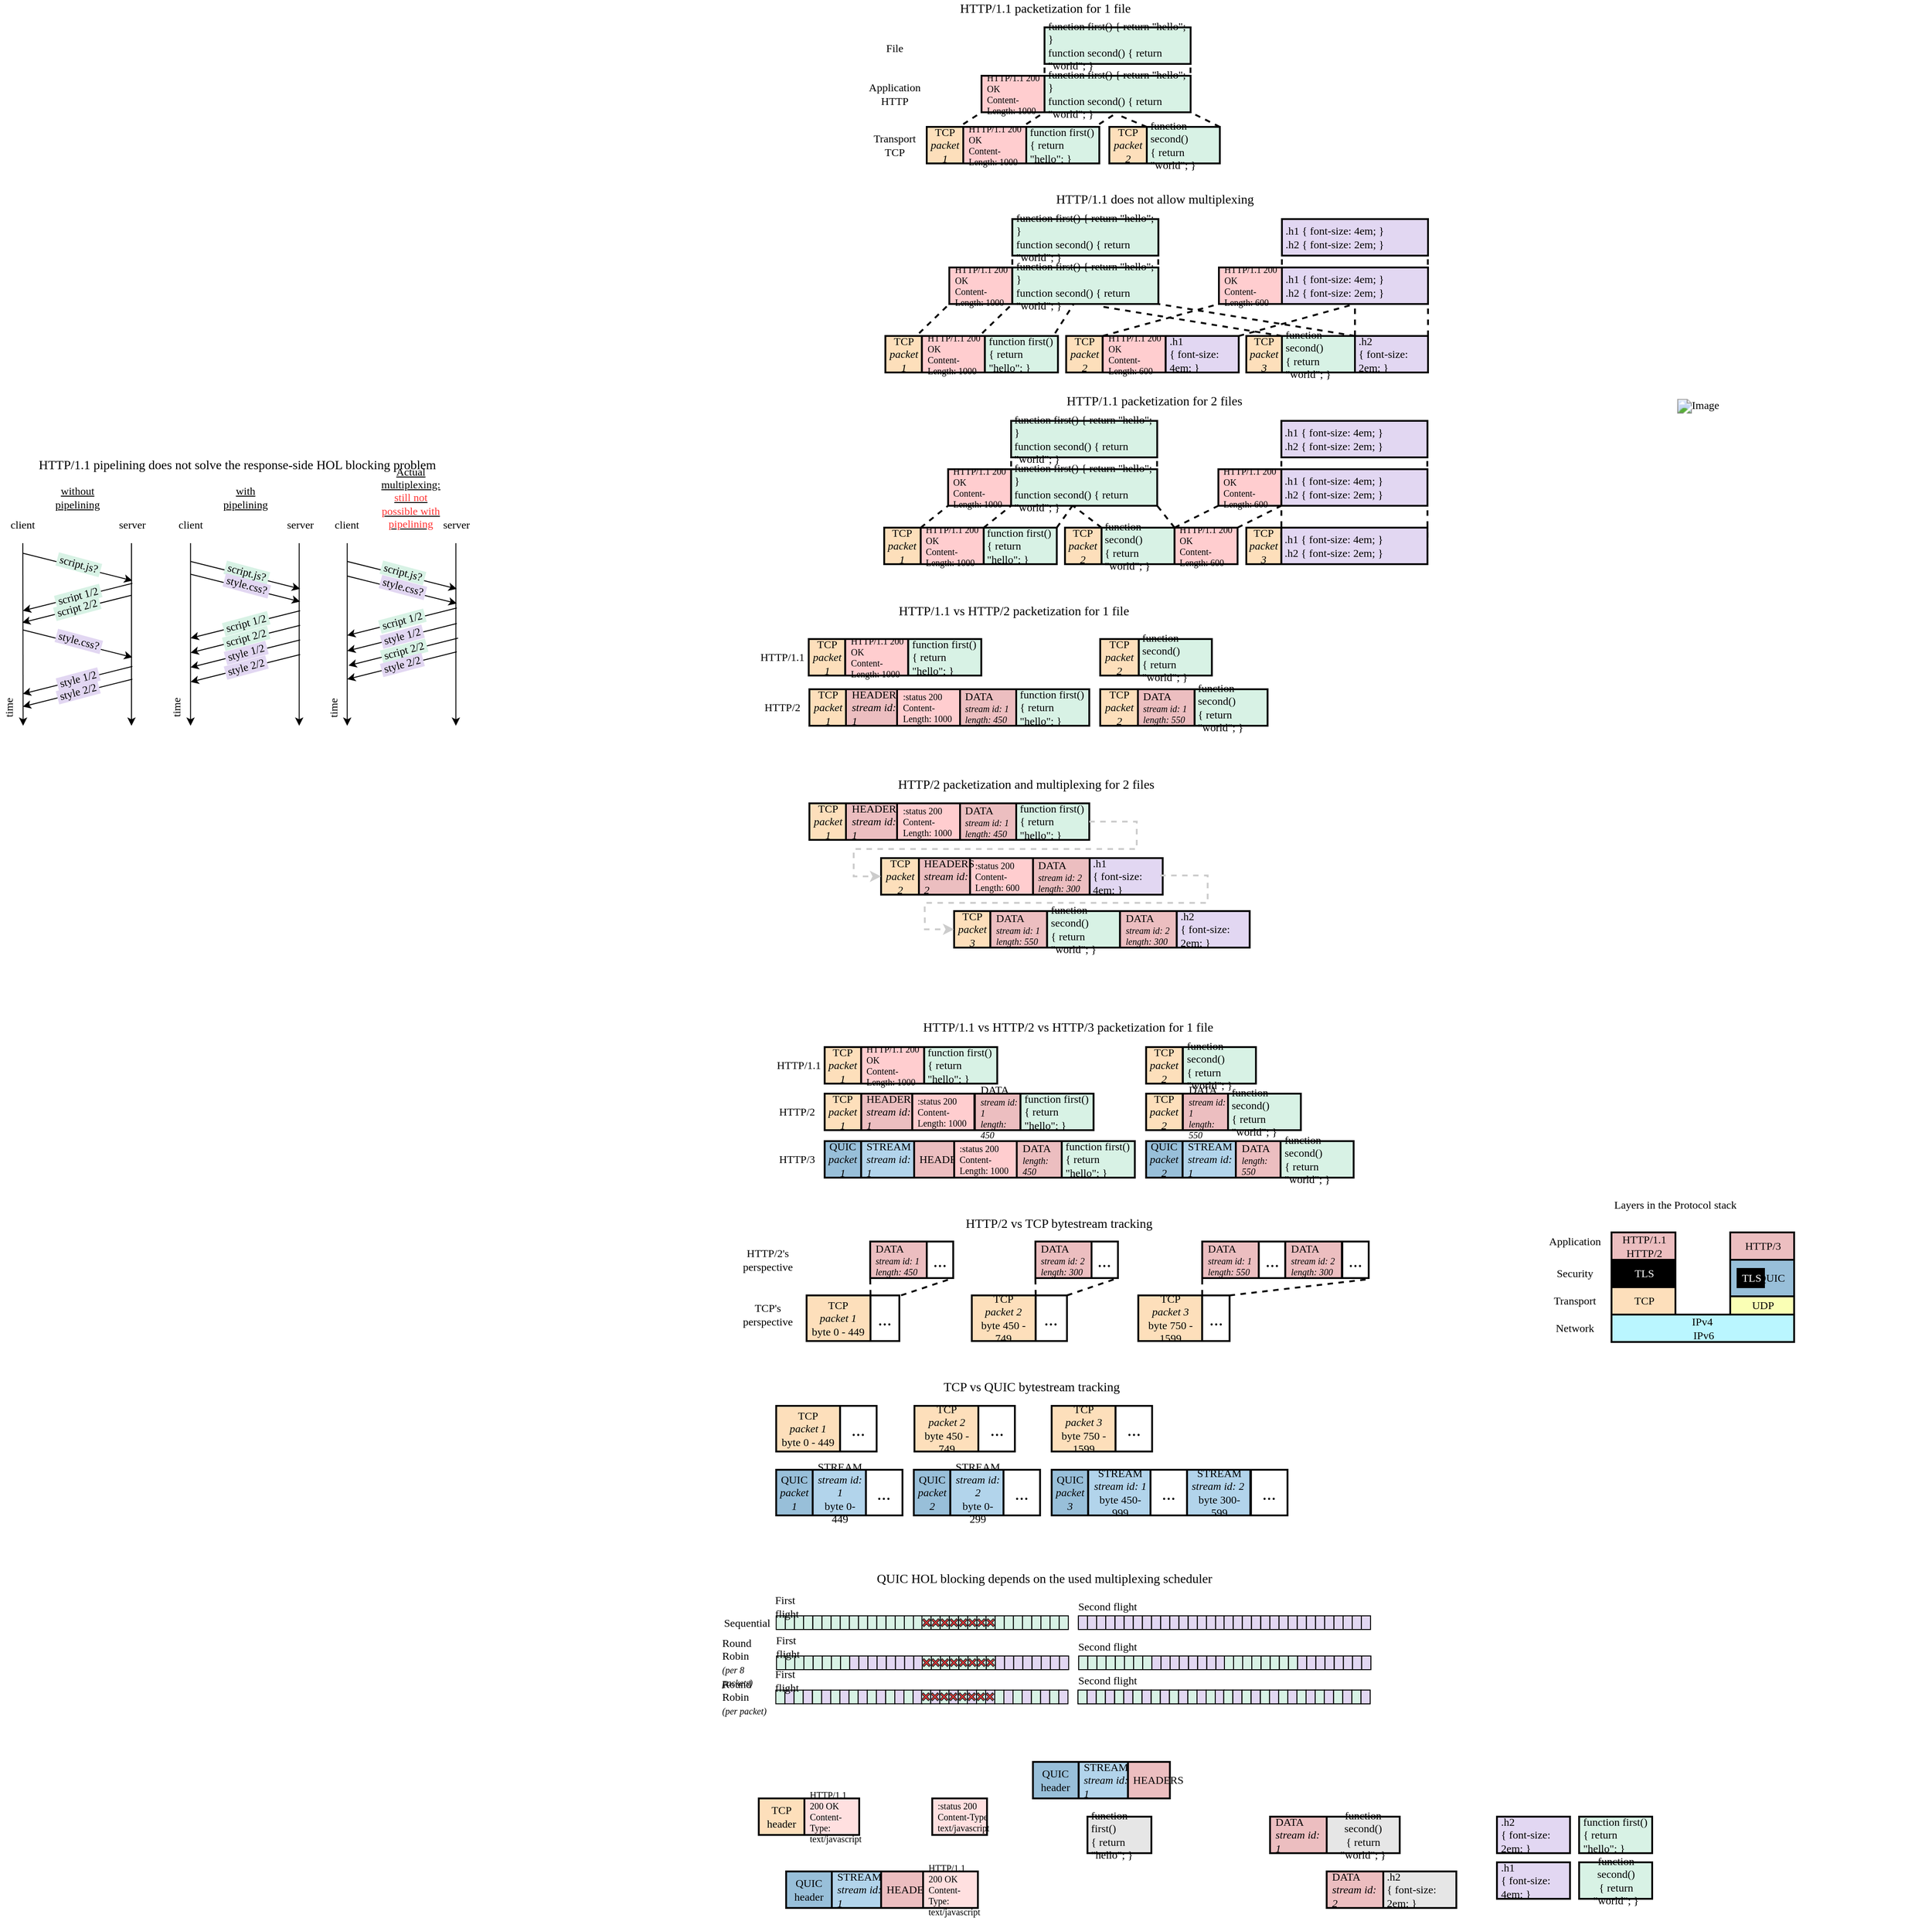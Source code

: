 <mxfile version="13.0.3" type="device"><diagram id="5WeSOYB4TtJnB8wL3200" name="Page-1"><mxGraphModel dx="1497" dy="1553" grid="1" gridSize="10" guides="1" tooltips="1" connect="1" arrows="1" fold="1" page="1" pageScale="1" pageWidth="827" pageHeight="1169" math="0" shadow="0"><root><mxCell id="0"/><mxCell id="1" parent="0"/><mxCell id="V8QvjskNYEGokCOROu0U-1" value="&lt;font face=&quot;Myriad Pro Condensed&quot;&gt;TCP header&lt;/font&gt;" style="rounded=0;whiteSpace=wrap;html=1;fillColor=#fddfbb;align=center;fontFamily=MyriadPro-Cond;strokeWidth=2;spacing=4;" parent="1" vertex="1"><mxGeometry x="66.03" y="1670" width="50" height="40" as="geometry"/></mxCell><mxCell id="0eN_LADf2zG5YARUAY5L-1" value="&lt;!--StartFragment--&gt;&lt;img src=&quot;https://pbs.twimg.com/media/EY3WDDcXgAARerv?format=png&amp;amp;name=small&quot; alt=&quot;Image&quot; style=&quot;&quot;&gt;&lt;!--EndFragment--&gt;" style="text;whiteSpace=wrap;html=1;fontFamily=Myriad Pro Condensed;" parent="1" vertex="1"><mxGeometry x="1070" y="130" width="280" height="120" as="geometry"/></mxCell><mxCell id="0eN_LADf2zG5YARUAY5L-5" value="&lt;div&gt;&lt;font face=&quot;Myriad Pro Condensed&quot;&gt;HEADERS&lt;/font&gt;&lt;/div&gt;&lt;div&gt;&lt;font face=&quot;Myriad Pro Condensed&quot;&gt;&lt;i&gt;stream id: 1&lt;/i&gt;&lt;/font&gt;&lt;/div&gt;" style="rounded=0;whiteSpace=wrap;html=1;fillColor=#ecbec0;align=left;fontFamily=MyriadPro-Cond;strokeWidth=2;spacing=4;spacingLeft=2;" parent="1" vertex="1"><mxGeometry x="161.5" y="455" width="56" height="40" as="geometry"/></mxCell><mxCell id="0eN_LADf2zG5YARUAY5L-6" value="&lt;div&gt;&lt;font face=&quot;Myriad Pro Condensed&quot; style=&quot;font-size: 12px&quot;&gt;DATA&lt;/font&gt;&lt;/div&gt;&lt;div style=&quot;font-size: 10px&quot;&gt;&lt;font face=&quot;Myriad Pro Condensed&quot; style=&quot;font-size: 10px&quot;&gt;&lt;i style=&quot;font-size: 10px&quot;&gt;stream id: 1&lt;br style=&quot;font-size: 10px&quot;&gt;length: 450&lt;/i&gt;&lt;/font&gt;&lt;/div&gt;" style="rounded=0;whiteSpace=wrap;html=1;fillColor=#ecbec0;align=left;fontFamily=MyriadPro-Cond;strokeWidth=2;spacing=4;spacingLeft=2;fontSize=10;" parent="1" vertex="1"><mxGeometry x="286" y="455" width="62" height="40" as="geometry"/></mxCell><mxCell id="0eN_LADf2zG5YARUAY5L-7" value="&lt;div&gt;&lt;font face=&quot;Myriad Pro Condensed&quot;&gt;HEADERS&lt;/font&gt;&lt;/div&gt;" style="rounded=0;whiteSpace=wrap;html=1;fillColor=#ecbec0;align=left;fontFamily=MyriadPro-Cond;strokeWidth=2;spacing=4;spacingLeft=2;" parent="1" vertex="1"><mxGeometry x="200.03" y="1750" width="46" height="40" as="geometry"/></mxCell><mxCell id="0eN_LADf2zG5YARUAY5L-8" value="&lt;div&gt;&lt;font face=&quot;Myriad Pro Condensed&quot;&gt;STREAM&lt;/font&gt;&lt;/div&gt;&lt;div&gt;&lt;font face=&quot;Myriad Pro Condensed&quot;&gt;&lt;i&gt;stream id: 1&lt;/i&gt;&lt;/font&gt;&lt;/div&gt;" style="rounded=0;whiteSpace=wrap;html=1;fillColor=#b2d4eb;align=left;fontFamily=MyriadPro-Cond;strokeWidth=2;spacing=4;spacingLeft=2;" parent="1" vertex="1"><mxGeometry x="146.03" y="1750" width="54" height="40" as="geometry"/></mxCell><mxCell id="0eN_LADf2zG5YARUAY5L-9" value="&lt;font face=&quot;Myriad Pro Condensed&quot;&gt;QUIC header&lt;/font&gt;" style="rounded=0;whiteSpace=wrap;html=1;fillColor=#98BFD9;align=center;fontFamily=MyriadPro-Cond;strokeWidth=2;spacing=4;" parent="1" vertex="1"><mxGeometry x="96.03" y="1750" width="50" height="40" as="geometry"/></mxCell><mxCell id="0eN_LADf2zG5YARUAY5L-10" value="&lt;div&gt;&lt;font face=&quot;Myriad Pro Condensed&quot;&gt;function first()&lt;/font&gt;&lt;/div&gt;&lt;div&gt;&lt;font face=&quot;Myriad Pro Condensed&quot;&gt;{ return &quot;hello&quot;; }&lt;/font&gt;&lt;/div&gt;" style="rounded=0;whiteSpace=wrap;html=1;fillColor=#E6E6E6;align=left;fontFamily=MyriadPro-Cond;strokeWidth=2;spacing=4;" parent="1" vertex="1"><mxGeometry x="426.03" y="1690" width="70" height="40" as="geometry"/></mxCell><mxCell id="0eN_LADf2zG5YARUAY5L-11" value="&lt;div&gt;&lt;font face=&quot;Myriad Pro Condensed&quot;&gt;function second()&lt;br&gt;{ return &quot;world&quot;; }&lt;/font&gt;&lt;/div&gt;" style="rounded=0;whiteSpace=wrap;html=1;fillColor=#E6E6E6;align=center;fontFamily=MyriadPro-Cond;strokeWidth=2;spacing=4;" parent="1" vertex="1"><mxGeometry x="688.03" y="1690" width="80" height="40" as="geometry"/></mxCell><mxCell id="0eN_LADf2zG5YARUAY5L-12" value="&lt;div&gt;&lt;font face=&quot;Myriad Pro Condensed&quot;&gt;DATA&lt;/font&gt;&lt;/div&gt;&lt;div&gt;&lt;font face=&quot;Myriad Pro Condensed&quot;&gt;&lt;i&gt;stream id: 1&lt;/i&gt;&lt;/font&gt;&lt;/div&gt;" style="rounded=0;whiteSpace=wrap;html=1;fillColor=#ecbec0;align=left;fontFamily=MyriadPro-Cond;strokeWidth=2;spacing=4;spacingLeft=2;" parent="1" vertex="1"><mxGeometry x="626.03" y="1690" width="62" height="40" as="geometry"/></mxCell><mxCell id="0eN_LADf2zG5YARUAY5L-13" value="&lt;div&gt;&lt;font face=&quot;Myriad Pro Condensed&quot;&gt;DATA&lt;/font&gt;&lt;/div&gt;&lt;div&gt;&lt;font face=&quot;Myriad Pro Condensed&quot;&gt;&lt;i&gt;stream id: 2&lt;/i&gt;&lt;/font&gt;&lt;/div&gt;" style="rounded=0;whiteSpace=wrap;html=1;fillColor=#ecbec0;align=left;fontFamily=MyriadPro-Cond;strokeWidth=2;spacing=4;spacingLeft=2;" parent="1" vertex="1"><mxGeometry x="688.03" y="1750" width="62" height="40" as="geometry"/></mxCell><mxCell id="0eN_LADf2zG5YARUAY5L-14" value="&lt;div&gt;&lt;font face=&quot;Myriad Pro Condensed&quot;&gt;.h2&lt;/font&gt;&lt;/div&gt;&lt;div&gt;&lt;font face=&quot;Myriad Pro Condensed&quot;&gt;{ font-size: 2em; }&lt;/font&gt;&lt;/div&gt;" style="rounded=0;whiteSpace=wrap;html=1;fillColor=#E6E6E6;align=left;fontFamily=MyriadPro-Cond;strokeWidth=2;spacing=4;" parent="1" vertex="1"><mxGeometry x="750.03" y="1750" width="80" height="40" as="geometry"/></mxCell><mxCell id="0eN_LADf2zG5YARUAY5L-17" value="&lt;div style=&quot;font-size: 10px;&quot;&gt;&lt;font face=&quot;Myriad Pro Condensed&quot; style=&quot;font-size: 10px;&quot;&gt;HTTP/1.1 200 OK&lt;/font&gt;&lt;/div&gt;&lt;div style=&quot;font-size: 10px;&quot;&gt;&lt;font face=&quot;Myriad Pro Condensed&quot; style=&quot;font-size: 10px;&quot;&gt;Content-Type: &lt;br style=&quot;font-size: 10px;&quot;&gt;text/javascript&lt;/font&gt;&lt;/div&gt;" style="rounded=0;whiteSpace=wrap;html=1;fillColor=#FFE0E0;align=left;fontFamily=MyriadPro-Cond;strokeWidth=2;spacing=4;spacingLeft=2;fontSize=10;" parent="1" vertex="1"><mxGeometry x="246.03" y="1750" width="60" height="40" as="geometry"/></mxCell><mxCell id="0eN_LADf2zG5YARUAY5L-21" value="&lt;div style=&quot;font-size: 10px&quot;&gt;&lt;font face=&quot;Myriad Pro Condensed&quot; style=&quot;font-size: 10px&quot;&gt;:status 200&lt;/font&gt;&lt;/div&gt;&lt;div style=&quot;font-size: 10px&quot;&gt;&lt;font face=&quot;Myriad Pro Condensed&quot; style=&quot;font-size: 10px&quot;&gt;Content-Type&lt;br style=&quot;font-size: 10px&quot;&gt;text/javascript&lt;/font&gt;&lt;/div&gt;" style="rounded=0;whiteSpace=wrap;html=1;fillColor=#FFE0E0;align=left;fontFamily=MyriadPro-Cond;strokeWidth=2;spacing=4;spacingLeft=2;fontSize=10;" parent="1" vertex="1"><mxGeometry x="256.03" y="1670" width="60" height="40" as="geometry"/></mxCell><mxCell id="0eN_LADf2zG5YARUAY5L-30" value="" style="group" parent="1" vertex="1" connectable="0"><mxGeometry x="874.53" y="1740" width="80" height="40" as="geometry"/></mxCell><mxCell id="0eN_LADf2zG5YARUAY5L-20" value="&lt;div&gt;&lt;font face=&quot;Myriad Pro Condensed&quot;&gt;.h1&lt;/font&gt;&lt;/div&gt;&lt;div&gt;&lt;font face=&quot;Myriad Pro Condensed&quot;&gt;{ font-size: 4em; }&lt;/font&gt;&lt;/div&gt;" style="rounded=0;whiteSpace=wrap;html=1;fillColor=#E2D7F2;align=left;fontFamily=MyriadPro-Cond;strokeWidth=2;spacing=4;fontColor=#000000;" parent="0eN_LADf2zG5YARUAY5L-30" vertex="1"><mxGeometry width="80" height="40" as="geometry"/></mxCell><mxCell id="0eN_LADf2zG5YARUAY5L-31" value="" style="group" parent="1" vertex="1" connectable="0"><mxGeometry x="874.53" y="1690" width="80" height="40" as="geometry"/></mxCell><mxCell id="0eN_LADf2zG5YARUAY5L-19" value="&lt;div&gt;&lt;font face=&quot;Myriad Pro Condensed&quot;&gt;.h2&lt;/font&gt;&lt;/div&gt;&lt;div&gt;&lt;font face=&quot;Myriad Pro Condensed&quot;&gt;{ font-size: 2em; }&lt;/font&gt;&lt;/div&gt;" style="rounded=0;whiteSpace=wrap;html=1;fillColor=#E2D7F2;align=left;fontFamily=MyriadPro-Cond;strokeWidth=2;spacing=4;fontColor=#000000;" parent="0eN_LADf2zG5YARUAY5L-31" vertex="1"><mxGeometry width="80" height="40" as="geometry"/></mxCell><mxCell id="0eN_LADf2zG5YARUAY5L-32" value="&lt;div style=&quot;font-size: 10px;&quot;&gt;&lt;font face=&quot;Myriad Pro Condensed&quot; style=&quot;font-size: 10px;&quot;&gt;HTTP/1.1 200 OK&lt;/font&gt;&lt;/div&gt;&lt;div style=&quot;font-size: 10px;&quot;&gt;&lt;font face=&quot;Myriad Pro Condensed&quot; style=&quot;font-size: 10px;&quot;&gt;Content-Type: &lt;br style=&quot;font-size: 10px;&quot;&gt;text/javascript&lt;/font&gt;&lt;/div&gt;" style="rounded=0;whiteSpace=wrap;html=1;fillColor=#FFE0E0;align=left;fontFamily=MyriadPro-Cond;strokeWidth=2;spacing=4;spacingLeft=2;fontSize=10;" parent="1" vertex="1"><mxGeometry x="116.03" y="1670" width="60" height="40" as="geometry"/></mxCell><mxCell id="0eN_LADf2zG5YARUAY5L-36" value="" style="group" parent="1" vertex="1" connectable="0"><mxGeometry x="379" y="-270" width="160" height="40" as="geometry"/></mxCell><mxCell id="0eN_LADf2zG5YARUAY5L-37" value="&lt;div&gt;&lt;font face=&quot;Myriad Pro Condensed&quot;&gt;function first()&amp;nbsp;&lt;/font&gt;&lt;span style=&quot;font-family: &amp;#34;myriad pro condensed&amp;#34;&quot;&gt;{ return &quot;hello&quot;; }&lt;br&gt;function second() { return &quot;world&quot;; }&lt;/span&gt;&lt;/div&gt;" style="rounded=0;whiteSpace=wrap;html=1;align=left;fontFamily=MyriadPro-Cond;strokeWidth=2;spacing=4;fillColor=#D8F2E5;" parent="0eN_LADf2zG5YARUAY5L-36" vertex="1"><mxGeometry width="160" height="40" as="geometry"/></mxCell><mxCell id="0eN_LADf2zG5YARUAY5L-42" value="&lt;div style=&quot;font-size: 10px&quot;&gt;&lt;font face=&quot;Myriad Pro Condensed&quot; style=&quot;font-size: 10px&quot;&gt;HTTP/1.1 200 OK&lt;/font&gt;&lt;/div&gt;&lt;div style=&quot;font-size: 10px&quot;&gt;&lt;font face=&quot;Myriad Pro Condensed&quot;&gt;Content-Length: 1000&lt;/font&gt;&lt;/div&gt;" style="rounded=0;whiteSpace=wrap;html=1;fillColor=#FFCDCF;align=left;fontFamily=MyriadPro-Cond;strokeWidth=2;spacing=4;spacingLeft=2;fontSize=10;" parent="1" vertex="1"><mxGeometry x="310" y="-217" width="69" height="40" as="geometry"/></mxCell><mxCell id="0eN_LADf2zG5YARUAY5L-44" value="&lt;font face=&quot;Myriad Pro Condensed&quot;&gt;TCP &lt;br&gt;&lt;i&gt;packet 1&lt;/i&gt;&lt;/font&gt;" style="rounded=0;whiteSpace=wrap;html=1;fillColor=#fddfbb;align=center;fontFamily=MyriadPro-Cond;strokeWidth=2;spacing=4;" parent="1" vertex="1"><mxGeometry x="250" y="-161" width="40" height="40" as="geometry"/></mxCell><mxCell id="0eN_LADf2zG5YARUAY5L-45" value="" style="group" parent="1" vertex="1" connectable="0"><mxGeometry x="964.53" y="1740" width="80" height="40" as="geometry"/></mxCell><mxCell id="0eN_LADf2zG5YARUAY5L-46" value="&lt;div&gt;&lt;font face=&quot;Myriad Pro Condensed&quot;&gt;function second()&lt;br&gt;{ return &quot;world&quot;; }&lt;/font&gt;&lt;/div&gt;" style="rounded=0;whiteSpace=wrap;html=1;fillColor=#D8F2E5;align=center;fontFamily=MyriadPro-Cond;strokeWidth=2;spacing=4;" parent="0eN_LADf2zG5YARUAY5L-45" vertex="1"><mxGeometry width="80" height="40" as="geometry"/></mxCell><mxCell id="0eN_LADf2zG5YARUAY5L-48" value="" style="group" parent="1" vertex="1" connectable="0"><mxGeometry x="964.53" y="1690" width="80" height="40" as="geometry"/></mxCell><mxCell id="0eN_LADf2zG5YARUAY5L-49" value="&lt;div&gt;&lt;font face=&quot;Myriad Pro Condensed&quot;&gt;function first()&lt;/font&gt;&lt;/div&gt;&lt;div&gt;&lt;font face=&quot;Myriad Pro Condensed&quot;&gt;{ return &quot;hello&quot;; }&lt;/font&gt;&lt;/div&gt;" style="rounded=0;whiteSpace=wrap;html=1;fillColor=#D8F2E5;align=left;fontFamily=MyriadPro-Cond;strokeWidth=2;spacing=4;" parent="0eN_LADf2zG5YARUAY5L-48" vertex="1"><mxGeometry width="80" height="40" as="geometry"/></mxCell><mxCell id="0eN_LADf2zG5YARUAY5L-51" value="&lt;div style=&quot;font-size: 10px&quot;&gt;&lt;font face=&quot;Myriad Pro Condensed&quot; style=&quot;font-size: 10px&quot;&gt;HTTP/1.1 200 OK&lt;/font&gt;&lt;/div&gt;&lt;div style=&quot;font-size: 10px&quot;&gt;&lt;font face=&quot;Myriad Pro Condensed&quot;&gt;Content-Length: 1000&lt;/font&gt;&lt;/div&gt;" style="rounded=0;whiteSpace=wrap;html=1;fillColor=#FFCDCF;align=left;fontFamily=MyriadPro-Cond;strokeWidth=2;spacing=4;spacingLeft=2;fontSize=10;" parent="1" vertex="1"><mxGeometry x="290" y="-161" width="69" height="40" as="geometry"/></mxCell><mxCell id="0eN_LADf2zG5YARUAY5L-53" value="" style="endArrow=none;dashed=1;html=1;strokeWidth=2;endSize=6;entryX=1;entryY=1;entryDx=0;entryDy=0;exitX=1;exitY=0;exitDx=0;exitDy=0;" parent="1" source="0eN_LADf2zG5YARUAY5L-80" edge="1"><mxGeometry width="50" height="50" relative="1" as="geometry"><mxPoint x="580" y="-164" as="sourcePoint"/><mxPoint x="539" y="-177" as="targetPoint"/></mxGeometry></mxCell><mxCell id="0eN_LADf2zG5YARUAY5L-54" value="" style="endArrow=none;dashed=1;html=1;strokeWidth=2;endSize=6;entryX=0.004;entryY=1.069;entryDx=0;entryDy=0;entryPerimeter=0;exitX=0;exitY=0;exitDx=0;exitDy=0;" parent="1" source="0eN_LADf2zG5YARUAY5L-80" edge="1"><mxGeometry width="50" height="50" relative="1" as="geometry"><mxPoint x="500" y="-164" as="sourcePoint"/><mxPoint x="459.32" y="-174.24" as="targetPoint"/></mxGeometry></mxCell><mxCell id="0eN_LADf2zG5YARUAY5L-55" value="" style="endArrow=none;dashed=1;html=1;strokeWidth=2;endSize=6;entryX=0;entryY=1;entryDx=0;entryDy=0;" parent="1" edge="1"><mxGeometry width="50" height="50" relative="1" as="geometry"><mxPoint x="359" y="-164" as="sourcePoint"/><mxPoint x="379" y="-177" as="targetPoint"/></mxGeometry></mxCell><mxCell id="0eN_LADf2zG5YARUAY5L-56" value="" style="endArrow=none;dashed=1;html=1;strokeWidth=2;endSize=6;entryX=0;entryY=1;entryDx=0;entryDy=0;" parent="1" target="0eN_LADf2zG5YARUAY5L-42" edge="1"><mxGeometry width="50" height="50" relative="1" as="geometry"><mxPoint x="290" y="-164" as="sourcePoint"/><mxPoint x="310" y="-171" as="targetPoint"/></mxGeometry></mxCell><mxCell id="0eN_LADf2zG5YARUAY5L-63" value="" style="endArrow=none;dashed=1;html=1;strokeWidth=2;endSize=6;" parent="1" edge="1"><mxGeometry width="50" height="50" relative="1" as="geometry"><mxPoint x="538.86" y="-220" as="sourcePoint"/><mxPoint x="538.86" y="-227" as="targetPoint"/></mxGeometry></mxCell><mxCell id="0eN_LADf2zG5YARUAY5L-67" value="" style="endArrow=none;dashed=1;html=1;strokeWidth=2;endSize=6;" parent="1" edge="1"><mxGeometry width="50" height="50" relative="1" as="geometry"><mxPoint x="379" y="-220" as="sourcePoint"/><mxPoint x="379" y="-227" as="targetPoint"/></mxGeometry></mxCell><mxCell id="0eN_LADf2zG5YARUAY5L-68" value="File" style="text;html=1;strokeColor=none;fillColor=none;align=center;verticalAlign=middle;whiteSpace=wrap;rounded=0;fontFamily=Myriad Pro Condensed;fontSize=12;fontColor=#000000;" parent="1" vertex="1"><mxGeometry x="195" y="-257" width="40" height="20" as="geometry"/></mxCell><mxCell id="0eN_LADf2zG5YARUAY5L-69" value="Application&lt;br style=&quot;font-size: 12px;&quot;&gt;HTTP" style="text;html=1;strokeColor=none;fillColor=none;align=center;verticalAlign=middle;whiteSpace=wrap;rounded=0;fontFamily=Myriad Pro Condensed;fontSize=12;fontColor=#000000;" parent="1" vertex="1"><mxGeometry x="195" y="-207" width="40" height="20" as="geometry"/></mxCell><mxCell id="0eN_LADf2zG5YARUAY5L-70" value="Transport&lt;br style=&quot;font-size: 12px;&quot;&gt;TCP" style="text;html=1;strokeColor=none;fillColor=none;align=center;verticalAlign=middle;whiteSpace=wrap;rounded=0;fontFamily=Myriad Pro Condensed;fontSize=12;fontColor=#000000;" parent="1" vertex="1"><mxGeometry x="195" y="-151" width="40" height="20" as="geometry"/></mxCell><mxCell id="0eN_LADf2zG5YARUAY5L-75" value="" style="group" parent="1" vertex="1" connectable="0"><mxGeometry x="359" y="-161" width="80" height="40" as="geometry"/></mxCell><mxCell id="0eN_LADf2zG5YARUAY5L-76" value="&lt;div&gt;&lt;font face=&quot;Myriad Pro Condensed&quot;&gt;function first()&lt;/font&gt;&lt;/div&gt;&lt;div&gt;&lt;font face=&quot;Myriad Pro Condensed&quot;&gt;{ return &quot;hello&quot;; }&lt;/font&gt;&lt;/div&gt;" style="rounded=0;whiteSpace=wrap;html=1;fillColor=#D8F2E5;align=left;fontFamily=MyriadPro-Cond;strokeWidth=2;spacing=4;" parent="0eN_LADf2zG5YARUAY5L-75" vertex="1"><mxGeometry width="80" height="40" as="geometry"/></mxCell><mxCell id="0eN_LADf2zG5YARUAY5L-78" value="&lt;font face=&quot;Myriad Pro Condensed&quot;&gt;TCP &lt;br&gt;&lt;i&gt;packet 2&lt;/i&gt;&lt;/font&gt;" style="rounded=0;whiteSpace=wrap;html=1;fillColor=#fddfbb;align=center;fontFamily=MyriadPro-Cond;strokeWidth=2;spacing=4;" parent="1" vertex="1"><mxGeometry x="450" y="-161" width="41" height="40" as="geometry"/></mxCell><mxCell id="0eN_LADf2zG5YARUAY5L-79" value="" style="group" parent="1" vertex="1" connectable="0"><mxGeometry x="491" y="-161" width="80" height="40" as="geometry"/></mxCell><mxCell id="0eN_LADf2zG5YARUAY5L-80" value="&lt;div&gt;&lt;font face=&quot;Myriad Pro Condensed&quot;&gt;function second()&lt;br&gt;{ return &quot;world&quot;; }&lt;/font&gt;&lt;/div&gt;" style="rounded=0;whiteSpace=wrap;html=1;fillColor=#D8F2E5;align=left;fontFamily=MyriadPro-Cond;strokeWidth=2;spacing=4;" parent="0eN_LADf2zG5YARUAY5L-79" vertex="1"><mxGeometry width="80" height="40" as="geometry"/></mxCell><mxCell id="0eN_LADf2zG5YARUAY5L-82" value="" style="endArrow=none;dashed=1;html=1;strokeWidth=2;endSize=6;entryX=0;entryY=1;entryDx=0;entryDy=0;" parent="1" edge="1"><mxGeometry width="50" height="50" relative="1" as="geometry"><mxPoint x="438.86" y="-164" as="sourcePoint"/><mxPoint x="459" y="-177" as="targetPoint"/></mxGeometry></mxCell><mxCell id="0eN_LADf2zG5YARUAY5L-83" value="" style="group" parent="1" vertex="1" connectable="0"><mxGeometry x="379" y="-217" width="160" height="40" as="geometry"/></mxCell><mxCell id="0eN_LADf2zG5YARUAY5L-84" value="&lt;div&gt;&lt;font face=&quot;Myriad Pro Condensed&quot;&gt;function first()&amp;nbsp;&lt;/font&gt;&lt;span style=&quot;font-family: &amp;#34;myriad pro condensed&amp;#34;&quot;&gt;{ return &quot;hello&quot;; }&lt;br&gt;function second() { return &quot;world&quot;; }&lt;/span&gt;&lt;/div&gt;" style="rounded=0;whiteSpace=wrap;html=1;align=left;fontFamily=MyriadPro-Cond;strokeWidth=2;spacing=4;fillColor=#D8F2E5;" parent="0eN_LADf2zG5YARUAY5L-83" vertex="1"><mxGeometry width="160" height="40" as="geometry"/></mxCell><mxCell id="0eN_LADf2zG5YARUAY5L-85" value="" style="group" parent="1" vertex="1" connectable="0"><mxGeometry x="343.71" y="-60" width="160" height="40" as="geometry"/></mxCell><mxCell id="0eN_LADf2zG5YARUAY5L-86" value="&lt;div&gt;&lt;font face=&quot;Myriad Pro Condensed&quot;&gt;function first()&amp;nbsp;&lt;/font&gt;&lt;span style=&quot;font-family: &amp;#34;myriad pro condensed&amp;#34;&quot;&gt;{ return &quot;hello&quot;; }&lt;br&gt;function second() { return &quot;world&quot;; }&lt;/span&gt;&lt;/div&gt;" style="rounded=0;whiteSpace=wrap;html=1;align=left;fontFamily=MyriadPro-Cond;strokeWidth=2;spacing=4;fillColor=#D8F2E5;" parent="0eN_LADf2zG5YARUAY5L-85" vertex="1"><mxGeometry width="160" height="40" as="geometry"/></mxCell><mxCell id="0eN_LADf2zG5YARUAY5L-87" value="&lt;div style=&quot;font-size: 10px&quot;&gt;&lt;font face=&quot;Myriad Pro Condensed&quot; style=&quot;font-size: 10px&quot;&gt;HTTP/1.1 200 OK&lt;/font&gt;&lt;/div&gt;&lt;div style=&quot;font-size: 10px&quot;&gt;&lt;font face=&quot;Myriad Pro Condensed&quot;&gt;Content-Length: 1000&lt;/font&gt;&lt;/div&gt;" style="rounded=0;whiteSpace=wrap;html=1;fillColor=#FFCDCF;align=left;fontFamily=MyriadPro-Cond;strokeWidth=2;spacing=4;spacingLeft=2;fontSize=10;" parent="1" vertex="1"><mxGeometry x="274.71" y="-7" width="69" height="40" as="geometry"/></mxCell><mxCell id="0eN_LADf2zG5YARUAY5L-88" value="&lt;font face=&quot;Myriad Pro Condensed&quot;&gt;TCP &lt;br&gt;&lt;i&gt;packet 1&lt;/i&gt;&lt;/font&gt;" style="rounded=0;whiteSpace=wrap;html=1;fillColor=#fddfbb;align=center;fontFamily=MyriadPro-Cond;strokeWidth=2;spacing=4;" parent="1" vertex="1"><mxGeometry x="204.71" y="68" width="40" height="40" as="geometry"/></mxCell><mxCell id="0eN_LADf2zG5YARUAY5L-89" value="&lt;div style=&quot;font-size: 10px&quot;&gt;&lt;font face=&quot;Myriad Pro Condensed&quot; style=&quot;font-size: 10px&quot;&gt;HTTP/1.1 200 OK&lt;/font&gt;&lt;/div&gt;&lt;div style=&quot;font-size: 10px&quot;&gt;&lt;font face=&quot;Myriad Pro Condensed&quot;&gt;Content-Length: 1000&lt;/font&gt;&lt;/div&gt;" style="rounded=0;whiteSpace=wrap;html=1;fillColor=#FFCDCF;align=left;fontFamily=MyriadPro-Cond;strokeWidth=2;spacing=4;spacingLeft=2;fontSize=10;" parent="1" vertex="1"><mxGeometry x="244.71" y="68" width="69" height="40" as="geometry"/></mxCell><mxCell id="0eN_LADf2zG5YARUAY5L-90" value="" style="endArrow=none;dashed=1;html=1;strokeWidth=2;endSize=6;entryX=1;entryY=1;entryDx=0;entryDy=0;exitX=1;exitY=0;exitDx=0;exitDy=0;" parent="1" source="0eN_LADf2zG5YARUAY5L-104" target="0eN_LADf2zG5YARUAY5L-107" edge="1"><mxGeometry width="50" height="50" relative="1" as="geometry"><mxPoint x="561.71" y="46" as="sourcePoint"/><mxPoint x="520.71" y="33" as="targetPoint"/></mxGeometry></mxCell><mxCell id="0eN_LADf2zG5YARUAY5L-91" value="" style="endArrow=none;dashed=1;html=1;strokeWidth=2;endSize=6;entryX=0.004;entryY=1.069;entryDx=0;entryDy=0;entryPerimeter=0;exitX=0;exitY=0;exitDx=0;exitDy=0;" parent="1" source="0eN_LADf2zG5YARUAY5L-104" edge="1"><mxGeometry width="50" height="50" relative="1" as="geometry"><mxPoint x="481.71" y="46" as="sourcePoint"/><mxPoint x="441.03" y="35.76" as="targetPoint"/></mxGeometry></mxCell><mxCell id="0eN_LADf2zG5YARUAY5L-92" value="" style="endArrow=none;dashed=1;html=1;strokeWidth=2;endSize=6;entryX=0;entryY=1;entryDx=0;entryDy=0;" parent="1" target="0eN_LADf2zG5YARUAY5L-107" edge="1"><mxGeometry width="50" height="50" relative="1" as="geometry"><mxPoint x="310.71" y="65" as="sourcePoint"/><mxPoint x="330.71" y="52" as="targetPoint"/></mxGeometry></mxCell><mxCell id="0eN_LADf2zG5YARUAY5L-93" value="" style="endArrow=none;dashed=1;html=1;strokeWidth=2;endSize=6;entryX=0;entryY=1;entryDx=0;entryDy=0;" parent="1" target="0eN_LADf2zG5YARUAY5L-87" edge="1"><mxGeometry width="50" height="50" relative="1" as="geometry"><mxPoint x="241.71" y="65" as="sourcePoint"/><mxPoint x="261.71" y="52" as="targetPoint"/></mxGeometry></mxCell><mxCell id="0eN_LADf2zG5YARUAY5L-94" value="" style="endArrow=none;dashed=1;html=1;strokeWidth=2;endSize=6;" parent="1" edge="1"><mxGeometry width="50" height="50" relative="1" as="geometry"><mxPoint x="503.57" y="-10" as="sourcePoint"/><mxPoint x="503.57" y="-17" as="targetPoint"/></mxGeometry></mxCell><mxCell id="0eN_LADf2zG5YARUAY5L-96" value="" style="endArrow=none;dashed=1;html=1;strokeWidth=2;endSize=6;" parent="1" edge="1"><mxGeometry width="50" height="50" relative="1" as="geometry"><mxPoint x="343.71" y="-10" as="sourcePoint"/><mxPoint x="343.71" y="-17" as="targetPoint"/></mxGeometry></mxCell><mxCell id="0eN_LADf2zG5YARUAY5L-100" value="" style="group" parent="1" vertex="1" connectable="0"><mxGeometry x="313.71" y="68" width="80" height="40" as="geometry"/></mxCell><mxCell id="0eN_LADf2zG5YARUAY5L-101" value="&lt;div&gt;&lt;font face=&quot;Myriad Pro Condensed&quot;&gt;function first()&lt;/font&gt;&lt;/div&gt;&lt;div&gt;&lt;font face=&quot;Myriad Pro Condensed&quot;&gt;{ return &quot;hello&quot;; }&lt;/font&gt;&lt;/div&gt;" style="rounded=0;whiteSpace=wrap;html=1;fillColor=#D8F2E5;align=left;fontFamily=MyriadPro-Cond;strokeWidth=2;spacing=4;" parent="0eN_LADf2zG5YARUAY5L-100" vertex="1"><mxGeometry width="80" height="40" as="geometry"/></mxCell><mxCell id="0eN_LADf2zG5YARUAY5L-102" value="&lt;font face=&quot;Myriad Pro Condensed&quot;&gt;TCP &lt;br&gt;&lt;i&gt;packet 3&lt;/i&gt;&lt;/font&gt;" style="rounded=0;whiteSpace=wrap;html=1;fillColor=#fddfbb;align=center;fontFamily=MyriadPro-Cond;strokeWidth=2;spacing=4;" parent="1" vertex="1"><mxGeometry x="600" y="68" width="39" height="40" as="geometry"/></mxCell><mxCell id="0eN_LADf2zG5YARUAY5L-103" value="" style="group" parent="1" vertex="1" connectable="0"><mxGeometry x="639" y="68" width="80" height="40" as="geometry"/></mxCell><mxCell id="0eN_LADf2zG5YARUAY5L-104" value="&lt;div&gt;&lt;font face=&quot;Myriad Pro Condensed&quot;&gt;function second()&lt;br&gt;{ return &quot;world&quot;; }&lt;/font&gt;&lt;/div&gt;" style="rounded=0;whiteSpace=wrap;html=1;fillColor=#D8F2E5;align=left;fontFamily=MyriadPro-Cond;strokeWidth=2;spacing=4;" parent="0eN_LADf2zG5YARUAY5L-103" vertex="1"><mxGeometry width="80" height="40" as="geometry"/></mxCell><mxCell id="0eN_LADf2zG5YARUAY5L-105" value="" style="endArrow=none;dashed=1;html=1;strokeWidth=2;endSize=6;entryX=0.422;entryY=0.988;entryDx=0;entryDy=0;entryPerimeter=0;" parent="1" target="0eN_LADf2zG5YARUAY5L-107" edge="1"><mxGeometry width="50" height="50" relative="1" as="geometry"><mxPoint x="390.57" y="65" as="sourcePoint"/><mxPoint x="410.71" y="52" as="targetPoint"/></mxGeometry></mxCell><mxCell id="0eN_LADf2zG5YARUAY5L-106" value="" style="group" parent="1" vertex="1" connectable="0"><mxGeometry x="343.71" y="-7" width="160" height="40" as="geometry"/></mxCell><mxCell id="0eN_LADf2zG5YARUAY5L-107" value="&lt;div&gt;&lt;font face=&quot;Myriad Pro Condensed&quot;&gt;function first()&amp;nbsp;&lt;/font&gt;&lt;span style=&quot;font-family: &amp;#34;myriad pro condensed&amp;#34;&quot;&gt;{ return &quot;hello&quot;; }&lt;br&gt;function second() { return &quot;world&quot;; }&lt;/span&gt;&lt;/div&gt;" style="rounded=0;whiteSpace=wrap;html=1;align=left;fontFamily=MyriadPro-Cond;strokeWidth=2;spacing=4;fillColor=#D8F2E5;" parent="0eN_LADf2zG5YARUAY5L-106" vertex="1"><mxGeometry width="160" height="40" as="geometry"/></mxCell><mxCell id="0eN_LADf2zG5YARUAY5L-108" value="" style="group" parent="1" vertex="1" connectable="0"><mxGeometry x="639" y="-60" width="160" height="40" as="geometry"/></mxCell><mxCell id="0eN_LADf2zG5YARUAY5L-109" value="&lt;div&gt;&lt;font face=&quot;Myriad Pro Condensed&quot;&gt;.h1&amp;nbsp;&lt;/font&gt;&lt;span style=&quot;font-family: &amp;#34;myriad pro condensed&amp;#34;&quot;&gt;{ font-size: 4em; }&lt;br&gt;&lt;/span&gt;&lt;div&gt;&lt;font face=&quot;Myriad Pro Condensed&quot;&gt;.h2&amp;nbsp;&lt;/font&gt;&lt;span style=&quot;font-family: &amp;#34;myriad pro condensed&amp;#34;&quot;&gt;{ font-size: 2em; }&lt;/span&gt;&lt;/div&gt;&lt;/div&gt;" style="rounded=0;whiteSpace=wrap;html=1;align=left;fontFamily=MyriadPro-Cond;strokeWidth=2;spacing=4;fillColor=#E2D7F2;" parent="0eN_LADf2zG5YARUAY5L-108" vertex="1"><mxGeometry width="160" height="40" as="geometry"/></mxCell><mxCell id="0eN_LADf2zG5YARUAY5L-110" value="&lt;div style=&quot;font-size: 10px&quot;&gt;&lt;font face=&quot;Myriad Pro Condensed&quot; style=&quot;font-size: 10px&quot;&gt;HTTP/1.1 200 OK&lt;/font&gt;&lt;/div&gt;&lt;div style=&quot;font-size: 10px&quot;&gt;&lt;font face=&quot;Myriad Pro Condensed&quot;&gt;Content-Length: 600&lt;/font&gt;&lt;/div&gt;" style="rounded=0;whiteSpace=wrap;html=1;fillColor=#FFCDCF;align=left;fontFamily=MyriadPro-Cond;strokeWidth=2;spacing=4;spacingLeft=2;fontSize=10;" parent="1" vertex="1"><mxGeometry x="570" y="-7" width="69" height="40" as="geometry"/></mxCell><mxCell id="0eN_LADf2zG5YARUAY5L-111" value="" style="group" parent="1" vertex="1" connectable="0"><mxGeometry x="639" y="-7" width="160" height="40" as="geometry"/></mxCell><mxCell id="0eN_LADf2zG5YARUAY5L-112" value="&lt;div&gt;&lt;font face=&quot;Myriad Pro Condensed&quot;&gt;.h1&amp;nbsp;&lt;/font&gt;&lt;span style=&quot;font-family: &amp;#34;myriad pro condensed&amp;#34;&quot;&gt;{ font-size: 4em; }&lt;br&gt;&lt;/span&gt;&lt;div&gt;&lt;font face=&quot;Myriad Pro Condensed&quot;&gt;.h2&amp;nbsp;&lt;/font&gt;&lt;span style=&quot;font-family: &amp;#34;myriad pro condensed&amp;#34;&quot;&gt;{ font-size: 2em; }&lt;/span&gt;&lt;/div&gt;&lt;/div&gt;" style="rounded=0;whiteSpace=wrap;html=1;align=left;fontFamily=MyriadPro-Cond;strokeWidth=2;spacing=4;fillColor=#E2D7F2;" parent="0eN_LADf2zG5YARUAY5L-111" vertex="1"><mxGeometry width="160" height="40" as="geometry"/></mxCell><mxCell id="0eN_LADf2zG5YARUAY5L-113" value="&lt;font face=&quot;Myriad Pro Condensed&quot;&gt;TCP &lt;br&gt;&lt;i&gt;packet 2&lt;/i&gt;&lt;/font&gt;" style="rounded=0;whiteSpace=wrap;html=1;fillColor=#fddfbb;align=center;fontFamily=MyriadPro-Cond;strokeWidth=2;spacing=4;" parent="1" vertex="1"><mxGeometry x="402.71" y="68" width="40" height="40" as="geometry"/></mxCell><mxCell id="0eN_LADf2zG5YARUAY5L-114" value="&lt;div style=&quot;font-size: 10px&quot;&gt;&lt;font face=&quot;Myriad Pro Condensed&quot; style=&quot;font-size: 10px&quot;&gt;HTTP/1.1 200 OK&lt;/font&gt;&lt;/div&gt;&lt;div style=&quot;font-size: 10px&quot;&gt;&lt;font face=&quot;Myriad Pro Condensed&quot;&gt;Content-Length: 600&lt;/font&gt;&lt;/div&gt;" style="rounded=0;whiteSpace=wrap;html=1;fillColor=#FFCDCF;align=left;fontFamily=MyriadPro-Cond;strokeWidth=2;spacing=4;spacingLeft=2;fontSize=10;" parent="1" vertex="1"><mxGeometry x="442.71" y="68" width="69" height="40" as="geometry"/></mxCell><mxCell id="0eN_LADf2zG5YARUAY5L-117" value="" style="group" parent="1" vertex="1" connectable="0"><mxGeometry x="511.71" y="68" width="80" height="40" as="geometry"/></mxCell><mxCell id="0eN_LADf2zG5YARUAY5L-118" value="&lt;div&gt;&lt;font face=&quot;Myriad Pro Condensed&quot;&gt;.h1&lt;/font&gt;&lt;/div&gt;&lt;div&gt;&lt;font face=&quot;Myriad Pro Condensed&quot;&gt;{ font-size: 4em; }&lt;/font&gt;&lt;/div&gt;" style="rounded=0;whiteSpace=wrap;html=1;fillColor=#E2D7F2;align=left;fontFamily=MyriadPro-Cond;strokeWidth=2;spacing=4;fontColor=#000000;" parent="0eN_LADf2zG5YARUAY5L-117" vertex="1"><mxGeometry width="80" height="40" as="geometry"/></mxCell><mxCell id="0eN_LADf2zG5YARUAY5L-122" value="" style="group" parent="1" vertex="1" connectable="0"><mxGeometry x="719" y="68" width="80" height="40" as="geometry"/></mxCell><mxCell id="0eN_LADf2zG5YARUAY5L-123" value="&lt;div&gt;&lt;font face=&quot;Myriad Pro Condensed&quot;&gt;.h2&lt;/font&gt;&lt;/div&gt;&lt;div&gt;&lt;font face=&quot;Myriad Pro Condensed&quot;&gt;{ font-size: 2em; }&lt;/font&gt;&lt;/div&gt;" style="rounded=0;whiteSpace=wrap;html=1;fillColor=#E2D7F2;align=left;fontFamily=MyriadPro-Cond;strokeWidth=2;spacing=4;fontColor=#000000;" parent="0eN_LADf2zG5YARUAY5L-122" vertex="1"><mxGeometry width="80" height="40" as="geometry"/></mxCell><mxCell id="0eN_LADf2zG5YARUAY5L-124" value="" style="endArrow=none;dashed=1;html=1;strokeWidth=2;endSize=6;entryX=0;entryY=1;entryDx=0;entryDy=0;exitX=0;exitY=0;exitDx=0;exitDy=0;" parent="1" source="0eN_LADf2zG5YARUAY5L-114" target="0eN_LADf2zG5YARUAY5L-110" edge="1"><mxGeometry width="50" height="50" relative="1" as="geometry"><mxPoint x="508.71" y="51" as="sourcePoint"/><mxPoint x="558.71" y="19" as="targetPoint"/></mxGeometry></mxCell><mxCell id="0eN_LADf2zG5YARUAY5L-125" value="" style="endArrow=none;dashed=1;html=1;strokeWidth=2;endSize=6;entryX=0.5;entryY=1;entryDx=0;entryDy=0;exitX=1;exitY=0;exitDx=0;exitDy=0;" parent="1" source="0eN_LADf2zG5YARUAY5L-118" target="0eN_LADf2zG5YARUAY5L-112" edge="1"><mxGeometry width="50" height="50" relative="1" as="geometry"><mxPoint x="598" y="68" as="sourcePoint"/><mxPoint x="740" y="33" as="targetPoint"/></mxGeometry></mxCell><mxCell id="0eN_LADf2zG5YARUAY5L-126" value="" style="endArrow=none;dashed=1;html=1;strokeWidth=2;endSize=6;entryX=0.5;entryY=1;entryDx=0;entryDy=0;exitX=0;exitY=0;exitDx=0;exitDy=0;" parent="1" source="0eN_LADf2zG5YARUAY5L-123" target="0eN_LADf2zG5YARUAY5L-112" edge="1"><mxGeometry width="50" height="50" relative="1" as="geometry"><mxPoint x="757.5" y="68.0" as="sourcePoint"/><mxPoint x="444.52" y="42.52" as="targetPoint"/></mxGeometry></mxCell><mxCell id="0eN_LADf2zG5YARUAY5L-127" value="" style="endArrow=none;dashed=1;html=1;strokeWidth=2;endSize=6;entryX=1;entryY=1;entryDx=0;entryDy=0;exitX=1;exitY=0;exitDx=0;exitDy=0;" parent="1" source="0eN_LADf2zG5YARUAY5L-123" target="0eN_LADf2zG5YARUAY5L-112" edge="1"><mxGeometry width="50" height="50" relative="1" as="geometry"><mxPoint x="651" y="79" as="sourcePoint"/><mxPoint x="737" y="43" as="targetPoint"/></mxGeometry></mxCell><mxCell id="0eN_LADf2zG5YARUAY5L-136" value="" style="endArrow=none;dashed=1;html=1;strokeWidth=2;endSize=6;" parent="1" edge="1"><mxGeometry width="50" height="50" relative="1" as="geometry"><mxPoint x="638.97" y="-10" as="sourcePoint"/><mxPoint x="638.97" y="-17" as="targetPoint"/></mxGeometry></mxCell><mxCell id="0eN_LADf2zG5YARUAY5L-137" value="" style="endArrow=none;dashed=1;html=1;strokeWidth=2;endSize=6;" parent="1" edge="1"><mxGeometry width="50" height="50" relative="1" as="geometry"><mxPoint x="798.83" y="-10" as="sourcePoint"/><mxPoint x="798.83" y="-17" as="targetPoint"/></mxGeometry></mxCell><mxCell id="0eN_LADf2zG5YARUAY5L-212" value="" style="group" parent="1" vertex="1" connectable="0"><mxGeometry x="342.41" y="161" width="160" height="40" as="geometry"/></mxCell><mxCell id="0eN_LADf2zG5YARUAY5L-213" value="&lt;div&gt;&lt;font face=&quot;Myriad Pro Condensed&quot;&gt;function first()&amp;nbsp;&lt;/font&gt;&lt;span style=&quot;font-family: &amp;#34;myriad pro condensed&amp;#34;&quot;&gt;{ return &quot;hello&quot;; }&lt;br&gt;function second() { return &quot;world&quot;; }&lt;/span&gt;&lt;/div&gt;" style="rounded=0;whiteSpace=wrap;html=1;align=left;fontFamily=MyriadPro-Cond;strokeWidth=2;spacing=4;fillColor=#D8F2E5;" parent="0eN_LADf2zG5YARUAY5L-212" vertex="1"><mxGeometry width="160" height="40" as="geometry"/></mxCell><mxCell id="0eN_LADf2zG5YARUAY5L-214" value="&lt;div style=&quot;font-size: 10px&quot;&gt;&lt;font face=&quot;Myriad Pro Condensed&quot; style=&quot;font-size: 10px&quot;&gt;HTTP/1.1 200 OK&lt;/font&gt;&lt;/div&gt;&lt;div style=&quot;font-size: 10px&quot;&gt;&lt;font face=&quot;Myriad Pro Condensed&quot;&gt;Content-Length: 1000&lt;/font&gt;&lt;/div&gt;" style="rounded=0;whiteSpace=wrap;html=1;fillColor=#FFCDCF;align=left;fontFamily=MyriadPro-Cond;strokeWidth=2;spacing=4;spacingLeft=2;fontSize=10;" parent="1" vertex="1"><mxGeometry x="273.41" y="214" width="69" height="40" as="geometry"/></mxCell><mxCell id="0eN_LADf2zG5YARUAY5L-215" value="&lt;font face=&quot;Myriad Pro Condensed&quot;&gt;TCP &lt;br&gt;&lt;i&gt;packet 1&lt;/i&gt;&lt;/font&gt;" style="rounded=0;whiteSpace=wrap;html=1;fillColor=#fddfbb;align=center;fontFamily=MyriadPro-Cond;strokeWidth=2;spacing=4;" parent="1" vertex="1"><mxGeometry x="203.41" y="278" width="40" height="40" as="geometry"/></mxCell><mxCell id="0eN_LADf2zG5YARUAY5L-216" value="&lt;div style=&quot;font-size: 10px&quot;&gt;&lt;font face=&quot;Myriad Pro Condensed&quot; style=&quot;font-size: 10px&quot;&gt;HTTP/1.1 200 OK&lt;/font&gt;&lt;/div&gt;&lt;div style=&quot;font-size: 10px&quot;&gt;&lt;font face=&quot;Myriad Pro Condensed&quot;&gt;Content-Length: 1000&lt;/font&gt;&lt;/div&gt;" style="rounded=0;whiteSpace=wrap;html=1;fillColor=#FFCDCF;align=left;fontFamily=MyriadPro-Cond;strokeWidth=2;spacing=4;spacingLeft=2;fontSize=10;" parent="1" vertex="1"><mxGeometry x="243.41" y="278" width="69" height="40" as="geometry"/></mxCell><mxCell id="0eN_LADf2zG5YARUAY5L-217" value="" style="endArrow=none;dashed=1;html=1;strokeWidth=2;endSize=6;entryX=1;entryY=1;entryDx=0;entryDy=0;exitX=1;exitY=0;exitDx=0;exitDy=0;" parent="1" source="0eN_LADf2zG5YARUAY5L-227" target="0eN_LADf2zG5YARUAY5L-230" edge="1"><mxGeometry width="50" height="50" relative="1" as="geometry"><mxPoint x="560.41" y="267" as="sourcePoint"/><mxPoint x="519.41" y="254" as="targetPoint"/></mxGeometry></mxCell><mxCell id="0eN_LADf2zG5YARUAY5L-218" value="" style="endArrow=none;dashed=1;html=1;strokeWidth=2;endSize=6;entryX=0.425;entryY=1.005;entryDx=0;entryDy=0;entryPerimeter=0;exitX=0;exitY=0;exitDx=0;exitDy=0;" parent="1" source="0eN_LADf2zG5YARUAY5L-227" target="0eN_LADf2zG5YARUAY5L-230" edge="1"><mxGeometry width="50" height="50" relative="1" as="geometry"><mxPoint x="480.41" y="267" as="sourcePoint"/><mxPoint x="439.73" y="256.76" as="targetPoint"/></mxGeometry></mxCell><mxCell id="0eN_LADf2zG5YARUAY5L-219" value="" style="endArrow=none;dashed=1;html=1;strokeWidth=2;endSize=6;entryX=0;entryY=1;entryDx=0;entryDy=0;exitX=1;exitY=0;exitDx=0;exitDy=0;" parent="1" source="0eN_LADf2zG5YARUAY5L-216" target="0eN_LADf2zG5YARUAY5L-230" edge="1"><mxGeometry width="50" height="50" relative="1" as="geometry"><mxPoint x="309.41" y="286" as="sourcePoint"/><mxPoint x="329.41" y="273" as="targetPoint"/></mxGeometry></mxCell><mxCell id="0eN_LADf2zG5YARUAY5L-220" value="" style="endArrow=none;dashed=1;html=1;strokeWidth=2;endSize=6;entryX=0;entryY=1;entryDx=0;entryDy=0;exitX=0;exitY=0;exitDx=0;exitDy=0;" parent="1" source="0eN_LADf2zG5YARUAY5L-216" target="0eN_LADf2zG5YARUAY5L-214" edge="1"><mxGeometry width="50" height="50" relative="1" as="geometry"><mxPoint x="240.41" y="286" as="sourcePoint"/><mxPoint x="260.41" y="273" as="targetPoint"/></mxGeometry></mxCell><mxCell id="0eN_LADf2zG5YARUAY5L-221" value="" style="endArrow=none;dashed=1;html=1;strokeWidth=2;endSize=6;" parent="1" edge="1"><mxGeometry width="50" height="50" relative="1" as="geometry"><mxPoint x="502.27" y="211" as="sourcePoint"/><mxPoint x="502.27" y="204" as="targetPoint"/></mxGeometry></mxCell><mxCell id="0eN_LADf2zG5YARUAY5L-222" value="" style="endArrow=none;dashed=1;html=1;strokeWidth=2;endSize=6;" parent="1" edge="1"><mxGeometry width="50" height="50" relative="1" as="geometry"><mxPoint x="342.41" y="211" as="sourcePoint"/><mxPoint x="342.41" y="204" as="targetPoint"/></mxGeometry></mxCell><mxCell id="0eN_LADf2zG5YARUAY5L-223" value="" style="group" parent="1" vertex="1" connectable="0"><mxGeometry x="312.41" y="278" width="80" height="40" as="geometry"/></mxCell><mxCell id="0eN_LADf2zG5YARUAY5L-224" value="&lt;div&gt;&lt;font face=&quot;Myriad Pro Condensed&quot;&gt;function first()&lt;/font&gt;&lt;/div&gt;&lt;div&gt;&lt;font face=&quot;Myriad Pro Condensed&quot;&gt;{ return &quot;hello&quot;; }&lt;/font&gt;&lt;/div&gt;" style="rounded=0;whiteSpace=wrap;html=1;fillColor=#D8F2E5;align=left;fontFamily=MyriadPro-Cond;strokeWidth=2;spacing=4;" parent="0eN_LADf2zG5YARUAY5L-223" vertex="1"><mxGeometry width="80" height="40" as="geometry"/></mxCell><mxCell id="0eN_LADf2zG5YARUAY5L-225" value="&lt;font face=&quot;Myriad Pro Condensed&quot;&gt;TCP &lt;br&gt;&lt;i&gt;packet 3&lt;/i&gt;&lt;/font&gt;" style="rounded=0;whiteSpace=wrap;html=1;fillColor=#fddfbb;align=center;fontFamily=MyriadPro-Cond;strokeWidth=2;spacing=4;" parent="1" vertex="1"><mxGeometry x="600" y="278" width="38.41" height="40" as="geometry"/></mxCell><mxCell id="0eN_LADf2zG5YARUAY5L-226" value="" style="group" parent="1" vertex="1" connectable="0"><mxGeometry x="441.41" y="278" width="80" height="40" as="geometry"/></mxCell><mxCell id="0eN_LADf2zG5YARUAY5L-227" value="&lt;div&gt;&lt;font face=&quot;Myriad Pro Condensed&quot;&gt;function second()&lt;br&gt;{ return &quot;world&quot;; }&lt;/font&gt;&lt;/div&gt;" style="rounded=0;whiteSpace=wrap;html=1;fillColor=#D8F2E5;align=left;fontFamily=MyriadPro-Cond;strokeWidth=2;spacing=4;" parent="0eN_LADf2zG5YARUAY5L-226" vertex="1"><mxGeometry width="80" height="40" as="geometry"/></mxCell><mxCell id="0eN_LADf2zG5YARUAY5L-228" value="" style="endArrow=none;dashed=1;html=1;strokeWidth=2;endSize=6;entryX=0.422;entryY=0.988;entryDx=0;entryDy=0;entryPerimeter=0;exitX=1;exitY=0;exitDx=0;exitDy=0;" parent="1" source="0eN_LADf2zG5YARUAY5L-224" target="0eN_LADf2zG5YARUAY5L-230" edge="1"><mxGeometry width="50" height="50" relative="1" as="geometry"><mxPoint x="389.27" y="286" as="sourcePoint"/><mxPoint x="409.41" y="273" as="targetPoint"/></mxGeometry></mxCell><mxCell id="0eN_LADf2zG5YARUAY5L-229" value="" style="group" parent="1" vertex="1" connectable="0"><mxGeometry x="342.41" y="214" width="160" height="40" as="geometry"/></mxCell><mxCell id="0eN_LADf2zG5YARUAY5L-230" value="&lt;div&gt;&lt;font face=&quot;Myriad Pro Condensed&quot;&gt;function first()&amp;nbsp;&lt;/font&gt;&lt;span style=&quot;font-family: &amp;#34;myriad pro condensed&amp;#34;&quot;&gt;{ return &quot;hello&quot;; }&lt;br&gt;function second() { return &quot;world&quot;; }&lt;/span&gt;&lt;/div&gt;" style="rounded=0;whiteSpace=wrap;html=1;align=left;fontFamily=MyriadPro-Cond;strokeWidth=2;spacing=4;fillColor=#D8F2E5;" parent="0eN_LADf2zG5YARUAY5L-229" vertex="1"><mxGeometry width="160" height="40" as="geometry"/></mxCell><mxCell id="0eN_LADf2zG5YARUAY5L-231" value="" style="group" parent="1" vertex="1" connectable="0"><mxGeometry x="638.41" y="161" width="160" height="40" as="geometry"/></mxCell><mxCell id="0eN_LADf2zG5YARUAY5L-232" value="&lt;div&gt;&lt;font face=&quot;Myriad Pro Condensed&quot;&gt;.h1&amp;nbsp;&lt;/font&gt;&lt;span style=&quot;font-family: &amp;#34;myriad pro condensed&amp;#34;&quot;&gt;{ font-size: 4em; }&lt;br&gt;&lt;/span&gt;&lt;div&gt;&lt;font face=&quot;Myriad Pro Condensed&quot;&gt;.h2&amp;nbsp;&lt;/font&gt;&lt;span style=&quot;font-family: &amp;#34;myriad pro condensed&amp;#34;&quot;&gt;{ font-size: 2em; }&lt;/span&gt;&lt;/div&gt;&lt;/div&gt;" style="rounded=0;whiteSpace=wrap;html=1;align=left;fontFamily=MyriadPro-Cond;strokeWidth=2;spacing=4;fillColor=#E2D7F2;" parent="0eN_LADf2zG5YARUAY5L-231" vertex="1"><mxGeometry width="160" height="40" as="geometry"/></mxCell><mxCell id="0eN_LADf2zG5YARUAY5L-233" value="&lt;div style=&quot;font-size: 10px&quot;&gt;&lt;font face=&quot;Myriad Pro Condensed&quot; style=&quot;font-size: 10px&quot;&gt;HTTP/1.1 200 OK&lt;/font&gt;&lt;/div&gt;&lt;div style=&quot;font-size: 10px&quot;&gt;&lt;font face=&quot;Myriad Pro Condensed&quot;&gt;Content-Length: 600&lt;/font&gt;&lt;/div&gt;" style="rounded=0;whiteSpace=wrap;html=1;fillColor=#FFCDCF;align=left;fontFamily=MyriadPro-Cond;strokeWidth=2;spacing=4;spacingLeft=2;fontSize=10;" parent="1" vertex="1"><mxGeometry x="569.41" y="214" width="69" height="40" as="geometry"/></mxCell><mxCell id="0eN_LADf2zG5YARUAY5L-234" value="" style="group" parent="1" vertex="1" connectable="0"><mxGeometry x="638.41" y="214" width="160" height="40" as="geometry"/></mxCell><mxCell id="0eN_LADf2zG5YARUAY5L-235" value="&lt;div&gt;&lt;font face=&quot;Myriad Pro Condensed&quot;&gt;.h1&amp;nbsp;&lt;/font&gt;&lt;span style=&quot;font-family: &amp;#34;myriad pro condensed&amp;#34;&quot;&gt;{ font-size: 4em; }&lt;br&gt;&lt;/span&gt;&lt;div&gt;&lt;font face=&quot;Myriad Pro Condensed&quot;&gt;.h2&amp;nbsp;&lt;/font&gt;&lt;span style=&quot;font-family: &amp;#34;myriad pro condensed&amp;#34;&quot;&gt;{ font-size: 2em; }&lt;/span&gt;&lt;/div&gt;&lt;/div&gt;" style="rounded=0;whiteSpace=wrap;html=1;align=left;fontFamily=MyriadPro-Cond;strokeWidth=2;spacing=4;fillColor=#E2D7F2;" parent="0eN_LADf2zG5YARUAY5L-234" vertex="1"><mxGeometry width="160" height="40" as="geometry"/></mxCell><mxCell id="0eN_LADf2zG5YARUAY5L-236" value="&lt;font face=&quot;Myriad Pro Condensed&quot;&gt;TCP &lt;br&gt;&lt;i&gt;packet 2&lt;/i&gt;&lt;/font&gt;" style="rounded=0;whiteSpace=wrap;html=1;fillColor=#fddfbb;align=center;fontFamily=MyriadPro-Cond;strokeWidth=2;spacing=4;" parent="1" vertex="1"><mxGeometry x="401.41" y="278" width="40" height="40" as="geometry"/></mxCell><mxCell id="0eN_LADf2zG5YARUAY5L-237" value="&lt;div style=&quot;font-size: 10px&quot;&gt;&lt;font face=&quot;Myriad Pro Condensed&quot; style=&quot;font-size: 10px&quot;&gt;HTTP/1.1 200 OK&lt;/font&gt;&lt;/div&gt;&lt;div style=&quot;font-size: 10px&quot;&gt;&lt;font face=&quot;Myriad Pro Condensed&quot;&gt;Content-Length: 600&lt;/font&gt;&lt;/div&gt;" style="rounded=0;whiteSpace=wrap;html=1;fillColor=#FFCDCF;align=left;fontFamily=MyriadPro-Cond;strokeWidth=2;spacing=4;spacingLeft=2;fontSize=10;" parent="1" vertex="1"><mxGeometry x="521.41" y="278" width="69" height="40" as="geometry"/></mxCell><mxCell id="0eN_LADf2zG5YARUAY5L-242" value="" style="endArrow=none;dashed=1;html=1;strokeWidth=2;endSize=6;entryX=0;entryY=1;entryDx=0;entryDy=0;exitX=0;exitY=0;exitDx=0;exitDy=0;" parent="1" source="0eN_LADf2zG5YARUAY5L-237" target="0eN_LADf2zG5YARUAY5L-233" edge="1"><mxGeometry width="50" height="50" relative="1" as="geometry"><mxPoint x="507.41" y="272" as="sourcePoint"/><mxPoint x="557.41" y="240" as="targetPoint"/></mxGeometry></mxCell><mxCell id="0eN_LADf2zG5YARUAY5L-245" value="" style="endArrow=none;dashed=1;html=1;strokeWidth=2;endSize=6;entryX=1;entryY=1;entryDx=0;entryDy=0;exitX=1;exitY=0;exitDx=0;exitDy=0;" parent="1" target="0eN_LADf2zG5YARUAY5L-235" edge="1"><mxGeometry width="50" height="50" relative="1" as="geometry"><mxPoint x="798.41" y="289.0" as="sourcePoint"/><mxPoint x="736.41" y="264" as="targetPoint"/></mxGeometry></mxCell><mxCell id="0eN_LADf2zG5YARUAY5L-246" value="" style="endArrow=none;dashed=1;html=1;strokeWidth=2;endSize=6;" parent="1" edge="1"><mxGeometry width="50" height="50" relative="1" as="geometry"><mxPoint x="638.38" y="211" as="sourcePoint"/><mxPoint x="638.38" y="204" as="targetPoint"/></mxGeometry></mxCell><mxCell id="0eN_LADf2zG5YARUAY5L-247" value="" style="endArrow=none;dashed=1;html=1;strokeWidth=2;endSize=6;" parent="1" edge="1"><mxGeometry width="50" height="50" relative="1" as="geometry"><mxPoint x="798.24" y="211" as="sourcePoint"/><mxPoint x="798.24" y="204" as="targetPoint"/></mxGeometry></mxCell><mxCell id="0eN_LADf2zG5YARUAY5L-248" value="" style="endArrow=none;dashed=1;html=1;strokeWidth=2;endSize=6;entryX=0;entryY=1;entryDx=0;entryDy=0;exitX=0;exitY=0;exitDx=0;exitDy=0;" parent="1" target="0eN_LADf2zG5YARUAY5L-235" edge="1"><mxGeometry width="50" height="50" relative="1" as="geometry"><mxPoint x="638.41" y="289.0" as="sourcePoint"/><mxPoint x="808.41" y="264.0" as="targetPoint"/></mxGeometry></mxCell><mxCell id="0eN_LADf2zG5YARUAY5L-249" value="" style="endArrow=none;dashed=1;html=1;strokeWidth=2;endSize=6;entryX=1;entryY=1;entryDx=0;entryDy=0;exitX=1;exitY=0;exitDx=0;exitDy=0;" parent="1" source="0eN_LADf2zG5YARUAY5L-237" target="0eN_LADf2zG5YARUAY5L-233" edge="1"><mxGeometry width="50" height="50" relative="1" as="geometry"><mxPoint x="597.41" y="271.0" as="sourcePoint"/><mxPoint x="579.41" y="264.0" as="targetPoint"/></mxGeometry></mxCell><mxCell id="0eN_LADf2zG5YARUAY5L-250" value="" style="group" parent="1" vertex="1" connectable="0"><mxGeometry x="638.41" y="278" width="160" height="40" as="geometry"/></mxCell><mxCell id="0eN_LADf2zG5YARUAY5L-251" value="&lt;div&gt;&lt;font face=&quot;Myriad Pro Condensed&quot;&gt;.h1&amp;nbsp;&lt;/font&gt;&lt;span style=&quot;font-family: &amp;#34;myriad pro condensed&amp;#34;&quot;&gt;{ font-size: 4em; }&lt;br&gt;&lt;/span&gt;&lt;div&gt;&lt;font face=&quot;Myriad Pro Condensed&quot;&gt;.h2&amp;nbsp;&lt;/font&gt;&lt;span style=&quot;font-family: &amp;#34;myriad pro condensed&amp;#34;&quot;&gt;{ font-size: 2em; }&lt;/span&gt;&lt;/div&gt;&lt;/div&gt;" style="rounded=0;whiteSpace=wrap;html=1;align=left;fontFamily=MyriadPro-Cond;strokeWidth=2;spacing=4;fillColor=#E2D7F2;" parent="0eN_LADf2zG5YARUAY5L-250" vertex="1"><mxGeometry width="160" height="40" as="geometry"/></mxCell><mxCell id="0eN_LADf2zG5YARUAY5L-252" value="without pipelining" style="text;html=1;strokeColor=none;fillColor=none;align=center;verticalAlign=middle;whiteSpace=wrap;rounded=0;fontStyle=4;fontFamily=Myriad Pro Condensed;" parent="1" vertex="1"><mxGeometry x="-720" y="225" width="80" height="40" as="geometry"/></mxCell><mxCell id="0eN_LADf2zG5YARUAY5L-253" value="client" style="text;html=1;strokeColor=none;fillColor=none;align=center;verticalAlign=middle;whiteSpace=wrap;rounded=0;fontFamily=Myriad Pro Condensed;" parent="1" vertex="1"><mxGeometry x="-760" y="255" width="40" height="40" as="geometry"/></mxCell><mxCell id="0eN_LADf2zG5YARUAY5L-254" value="server" style="text;html=1;strokeColor=none;fillColor=none;align=center;verticalAlign=middle;whiteSpace=wrap;rounded=0;fontFamily=Myriad Pro Condensed;" parent="1" vertex="1"><mxGeometry x="-640" y="255" width="40" height="40" as="geometry"/></mxCell><mxCell id="0eN_LADf2zG5YARUAY5L-255" value="" style="endArrow=classic;html=1;fontFamily=Myriad Pro Condensed;" parent="1" edge="1"><mxGeometry width="50" height="50" relative="1" as="geometry"><mxPoint x="-740" y="295" as="sourcePoint"/><mxPoint x="-739.71" y="495" as="targetPoint"/></mxGeometry></mxCell><mxCell id="0eN_LADf2zG5YARUAY5L-256" value="" style="endArrow=classic;html=1;fontFamily=Myriad Pro Condensed;" parent="1" edge="1"><mxGeometry width="50" height="50" relative="1" as="geometry"><mxPoint x="-621" y="295" as="sourcePoint"/><mxPoint x="-621" y="495" as="targetPoint"/></mxGeometry></mxCell><mxCell id="0eN_LADf2zG5YARUAY5L-257" value="" style="endArrow=classic;html=1;fontFamily=Myriad Pro Condensed;spacing=2;spacingLeft=0;fontSize=12;horizontal=1;" parent="1" edge="1"><mxGeometry width="50" height="50" relative="1" as="geometry"><mxPoint x="-740" y="306" as="sourcePoint"/><mxPoint x="-620" y="336" as="targetPoint"/></mxGeometry></mxCell><mxCell id="0eN_LADf2zG5YARUAY5L-258" value="&amp;nbsp;script.js?&amp;nbsp;" style="text;html=1;align=center;verticalAlign=middle;resizable=0;points=[];labelBackgroundColor=#D8F2E5;rotation=15;fontFamily=Myriad Pro Condensed;spacing=2;spacingLeft=0;fontSize=12;horizontal=1;" parent="0eN_LADf2zG5YARUAY5L-257" vertex="1" connectable="0"><mxGeometry x="-0.164" y="3" relative="1" as="geometry"><mxPoint x="10" y="2" as="offset"/></mxGeometry></mxCell><mxCell id="0eN_LADf2zG5YARUAY5L-259" value="" style="endArrow=classic;html=1;fontFamily=Myriad Pro Condensed;spacing=2;spacingLeft=0;fontSize=12;horizontal=1;" parent="1" edge="1"><mxGeometry width="50" height="50" relative="1" as="geometry"><mxPoint x="-620" y="339" as="sourcePoint"/><mxPoint x="-740" y="369" as="targetPoint"/></mxGeometry></mxCell><mxCell id="0eN_LADf2zG5YARUAY5L-260" value="&amp;nbsp;script 1/2&amp;nbsp;" style="text;html=1;align=center;verticalAlign=middle;resizable=0;points=[];labelBackgroundColor=#D8F2E5;rotation=345;fontFamily=Myriad Pro Condensed;spacing=2;spacingLeft=0;fontSize=12;horizontal=1;" parent="0eN_LADf2zG5YARUAY5L-259" vertex="1" connectable="0"><mxGeometry x="0.162" y="-2" relative="1" as="geometry"><mxPoint x="10" y="-2" as="offset"/></mxGeometry></mxCell><mxCell id="0eN_LADf2zG5YARUAY5L-261" value="time" style="text;html=1;strokeColor=none;fillColor=none;align=center;verticalAlign=middle;whiteSpace=wrap;rounded=0;rotation=-90;fontFamily=Myriad Pro Condensed;" parent="1" vertex="1"><mxGeometry x="-770" y="465" width="30" height="20" as="geometry"/></mxCell><mxCell id="0eN_LADf2zG5YARUAY5L-262" value="" style="endArrow=classic;html=1;fontFamily=Myriad Pro Condensed;spacing=2;spacingLeft=0;fontSize=12;horizontal=1;" parent="1" edge="1"><mxGeometry width="50" height="50" relative="1" as="geometry"><mxPoint x="-620" y="430" as="sourcePoint"/><mxPoint x="-740" y="460" as="targetPoint"/></mxGeometry></mxCell><mxCell id="0eN_LADf2zG5YARUAY5L-263" value="&amp;nbsp;style 1/2&amp;nbsp;" style="text;html=1;align=center;verticalAlign=middle;resizable=0;points=[];labelBackgroundColor=#E2D7F2;rotation=345;fontFamily=Myriad Pro Condensed;spacing=2;spacingLeft=0;fontSize=12;horizontal=1;" parent="0eN_LADf2zG5YARUAY5L-262" vertex="1" connectable="0"><mxGeometry x="0.162" y="-2" relative="1" as="geometry"><mxPoint x="10" y="-2" as="offset"/></mxGeometry></mxCell><mxCell id="0eN_LADf2zG5YARUAY5L-268" value="" style="endArrow=classic;html=1;fontFamily=Myriad Pro Condensed;spacing=2;spacingLeft=0;fontSize=12;horizontal=1;" parent="1" edge="1"><mxGeometry width="50" height="50" relative="1" as="geometry"><mxPoint x="-740" y="390.01" as="sourcePoint"/><mxPoint x="-620.0" y="420.01" as="targetPoint"/></mxGeometry></mxCell><mxCell id="0eN_LADf2zG5YARUAY5L-269" value="&amp;nbsp;style.css?&amp;nbsp;" style="text;html=1;align=center;verticalAlign=middle;resizable=0;points=[];labelBackgroundColor=#E2D7F2;rotation=15;fontFamily=Myriad Pro Condensed;spacing=2;spacingLeft=0;fontSize=12;horizontal=1;" parent="0eN_LADf2zG5YARUAY5L-268" vertex="1" connectable="0"><mxGeometry x="-0.164" y="3" relative="1" as="geometry"><mxPoint x="10" y="2" as="offset"/></mxGeometry></mxCell><mxCell id="0eN_LADf2zG5YARUAY5L-270" value="with pipelining" style="text;html=1;strokeColor=none;fillColor=none;align=center;verticalAlign=middle;whiteSpace=wrap;rounded=0;fontStyle=4;fontFamily=Myriad Pro Condensed;" parent="1" vertex="1"><mxGeometry x="-526.3" y="225" width="60" height="40" as="geometry"/></mxCell><mxCell id="0eN_LADf2zG5YARUAY5L-271" value="client" style="text;html=1;strokeColor=none;fillColor=none;align=center;verticalAlign=middle;whiteSpace=wrap;rounded=0;fontFamily=Myriad Pro Condensed;" parent="1" vertex="1"><mxGeometry x="-576.3" y="255" width="40" height="40" as="geometry"/></mxCell><mxCell id="0eN_LADf2zG5YARUAY5L-272" value="server" style="text;html=1;strokeColor=none;fillColor=none;align=center;verticalAlign=middle;whiteSpace=wrap;rounded=0;fontFamily=Myriad Pro Condensed;" parent="1" vertex="1"><mxGeometry x="-456.3" y="255" width="40" height="40" as="geometry"/></mxCell><mxCell id="0eN_LADf2zG5YARUAY5L-273" value="" style="endArrow=classic;html=1;fontFamily=Myriad Pro Condensed;" parent="1" edge="1"><mxGeometry width="50" height="50" relative="1" as="geometry"><mxPoint x="-556.3" y="295" as="sourcePoint"/><mxPoint x="-556.3" y="495" as="targetPoint"/></mxGeometry></mxCell><mxCell id="0eN_LADf2zG5YARUAY5L-274" value="" style="endArrow=classic;html=1;fontFamily=Myriad Pro Condensed;" parent="1" edge="1"><mxGeometry width="50" height="50" relative="1" as="geometry"><mxPoint x="-437.3" y="295" as="sourcePoint"/><mxPoint x="-437.3" y="495" as="targetPoint"/></mxGeometry></mxCell><mxCell id="0eN_LADf2zG5YARUAY5L-275" value="" style="endArrow=classic;html=1;fontFamily=Myriad Pro Condensed;spacing=2;spacingLeft=0;fontSize=12;horizontal=1;" parent="1" edge="1"><mxGeometry width="50" height="50" relative="1" as="geometry"><mxPoint x="-556.3" y="315" as="sourcePoint"/><mxPoint x="-436.3" y="345" as="targetPoint"/></mxGeometry></mxCell><mxCell id="0eN_LADf2zG5YARUAY5L-276" value="&amp;nbsp;script.js?&amp;nbsp;" style="text;html=1;align=center;verticalAlign=middle;resizable=0;points=[];labelBackgroundColor=#D8F2E5;rotation=15;fontFamily=Myriad Pro Condensed;spacing=2;spacingLeft=0;fontSize=12;horizontal=1;" parent="0eN_LADf2zG5YARUAY5L-275" vertex="1" connectable="0"><mxGeometry x="-0.164" y="3" relative="1" as="geometry"><mxPoint x="10" y="2" as="offset"/></mxGeometry></mxCell><mxCell id="0eN_LADf2zG5YARUAY5L-277" value="" style="endArrow=classic;html=1;fontFamily=Myriad Pro Condensed;spacing=2;spacingLeft=0;fontSize=12;horizontal=1;" parent="1" edge="1"><mxGeometry width="50" height="50" relative="1" as="geometry"><mxPoint x="-436.3" y="369" as="sourcePoint"/><mxPoint x="-556.3" y="399" as="targetPoint"/></mxGeometry></mxCell><mxCell id="0eN_LADf2zG5YARUAY5L-278" value="&amp;nbsp;script 1/2&amp;nbsp;" style="text;html=1;align=center;verticalAlign=middle;resizable=0;points=[];labelBackgroundColor=#D8F2E5;rotation=345;fontFamily=Myriad Pro Condensed;spacing=2;spacingLeft=0;fontSize=12;horizontal=1;" parent="0eN_LADf2zG5YARUAY5L-277" vertex="1" connectable="0"><mxGeometry x="0.162" y="-2" relative="1" as="geometry"><mxPoint x="10" y="-2" as="offset"/></mxGeometry></mxCell><mxCell id="0eN_LADf2zG5YARUAY5L-279" value="time" style="text;html=1;strokeColor=none;fillColor=none;align=center;verticalAlign=middle;whiteSpace=wrap;rounded=0;rotation=-90;fontFamily=Myriad Pro Condensed;" parent="1" vertex="1"><mxGeometry x="-586.3" y="465" width="30" height="20" as="geometry"/></mxCell><mxCell id="0eN_LADf2zG5YARUAY5L-280" value="" style="endArrow=classic;html=1;fontFamily=Myriad Pro Condensed;spacing=2;spacingLeft=0;fontSize=12;horizontal=1;" parent="1" edge="1"><mxGeometry width="50" height="50" relative="1" as="geometry"><mxPoint x="-436.3" y="385" as="sourcePoint"/><mxPoint x="-556.3" y="415" as="targetPoint"/></mxGeometry></mxCell><mxCell id="0eN_LADf2zG5YARUAY5L-281" value="&amp;nbsp;script 2/2&amp;nbsp;" style="text;html=1;align=center;verticalAlign=middle;resizable=0;points=[];labelBackgroundColor=#D8F2E5;rotation=345;fontFamily=Myriad Pro Condensed;spacing=2;spacingLeft=0;fontSize=12;horizontal=1;" parent="0eN_LADf2zG5YARUAY5L-280" vertex="1" connectable="0"><mxGeometry x="0.162" y="-2" relative="1" as="geometry"><mxPoint x="10" y="-2" as="offset"/></mxGeometry></mxCell><mxCell id="0eN_LADf2zG5YARUAY5L-286" value="" style="endArrow=classic;html=1;fontFamily=Myriad Pro Condensed;spacing=2;spacingLeft=0;fontSize=12;horizontal=1;" parent="1" edge="1"><mxGeometry width="50" height="50" relative="1" as="geometry"><mxPoint x="-556.3" y="329" as="sourcePoint"/><mxPoint x="-436.3" y="359" as="targetPoint"/></mxGeometry></mxCell><mxCell id="0eN_LADf2zG5YARUAY5L-287" value="&amp;nbsp;style.css?&amp;nbsp;" style="text;html=1;align=center;verticalAlign=middle;resizable=0;points=[];labelBackgroundColor=#E2D7F2;rotation=15;fontFamily=Myriad Pro Condensed;spacing=2;spacingLeft=0;fontSize=12;horizontal=1;" parent="0eN_LADf2zG5YARUAY5L-286" vertex="1" connectable="0"><mxGeometry x="-0.164" y="3" relative="1" as="geometry"><mxPoint x="10" y="2" as="offset"/></mxGeometry></mxCell><mxCell id="0eN_LADf2zG5YARUAY5L-288" value="" style="endArrow=classic;html=1;fontFamily=Myriad Pro Condensed;spacing=2;spacingLeft=0;fontSize=12;horizontal=1;" parent="1" edge="1"><mxGeometry width="50" height="50" relative="1" as="geometry"><mxPoint x="-620.71" y="352" as="sourcePoint"/><mxPoint x="-740.71" y="382" as="targetPoint"/></mxGeometry></mxCell><mxCell id="0eN_LADf2zG5YARUAY5L-289" value="&amp;nbsp;script 2/2&amp;nbsp;" style="text;html=1;align=center;verticalAlign=middle;resizable=0;points=[];labelBackgroundColor=#D8F2E5;rotation=345;fontFamily=Myriad Pro Condensed;spacing=2;spacingLeft=0;fontSize=12;horizontal=1;" parent="0eN_LADf2zG5YARUAY5L-288" vertex="1" connectable="0"><mxGeometry x="0.162" y="-2" relative="1" as="geometry"><mxPoint x="10" y="-2" as="offset"/></mxGeometry></mxCell><mxCell id="0eN_LADf2zG5YARUAY5L-290" value="" style="endArrow=classic;html=1;fontFamily=Myriad Pro Condensed;spacing=2;spacingLeft=0;fontSize=12;horizontal=1;" parent="1" edge="1"><mxGeometry width="50" height="50" relative="1" as="geometry"><mxPoint x="-620" y="444" as="sourcePoint"/><mxPoint x="-740" y="474" as="targetPoint"/></mxGeometry></mxCell><mxCell id="0eN_LADf2zG5YARUAY5L-291" value="&amp;nbsp;style 2/2&amp;nbsp;" style="text;html=1;align=center;verticalAlign=middle;resizable=0;points=[];labelBackgroundColor=#E2D7F2;rotation=345;fontFamily=Myriad Pro Condensed;spacing=2;spacingLeft=0;fontSize=12;horizontal=1;" parent="0eN_LADf2zG5YARUAY5L-290" vertex="1" connectable="0"><mxGeometry x="0.162" y="-2" relative="1" as="geometry"><mxPoint x="10" y="-2" as="offset"/></mxGeometry></mxCell><mxCell id="0eN_LADf2zG5YARUAY5L-292" value="" style="endArrow=classic;html=1;fontFamily=Myriad Pro Condensed;spacing=2;spacingLeft=0;fontSize=12;horizontal=1;" parent="1" edge="1"><mxGeometry width="50" height="50" relative="1" as="geometry"><mxPoint x="-436.3" y="401" as="sourcePoint"/><mxPoint x="-556.3" y="431" as="targetPoint"/></mxGeometry></mxCell><mxCell id="0eN_LADf2zG5YARUAY5L-293" value="&amp;nbsp;style 1/2&amp;nbsp;" style="text;html=1;align=center;verticalAlign=middle;resizable=0;points=[];labelBackgroundColor=#E2D7F2;rotation=345;fontFamily=Myriad Pro Condensed;spacing=2;spacingLeft=0;fontSize=12;horizontal=1;" parent="0eN_LADf2zG5YARUAY5L-292" vertex="1" connectable="0"><mxGeometry x="0.162" y="-2" relative="1" as="geometry"><mxPoint x="10" y="-2" as="offset"/></mxGeometry></mxCell><mxCell id="0eN_LADf2zG5YARUAY5L-294" value="" style="endArrow=classic;html=1;fontFamily=Myriad Pro Condensed;spacing=2;spacingLeft=0;fontSize=12;horizontal=1;" parent="1" edge="1"><mxGeometry width="50" height="50" relative="1" as="geometry"><mxPoint x="-436.3" y="417" as="sourcePoint"/><mxPoint x="-556.3" y="447" as="targetPoint"/></mxGeometry></mxCell><mxCell id="0eN_LADf2zG5YARUAY5L-295" value="&amp;nbsp;style 2/2&amp;nbsp;" style="text;html=1;align=center;verticalAlign=middle;resizable=0;points=[];labelBackgroundColor=#E2D7F2;rotation=345;fontFamily=Myriad Pro Condensed;spacing=2;spacingLeft=0;fontSize=12;horizontal=1;" parent="0eN_LADf2zG5YARUAY5L-294" vertex="1" connectable="0"><mxGeometry x="0.162" y="-2" relative="1" as="geometry"><mxPoint x="10" y="-2" as="offset"/></mxGeometry></mxCell><mxCell id="0eN_LADf2zG5YARUAY5L-296" value="Actual multiplexing: &lt;font color=&quot;#ff3333&quot;&gt;still not possible with pipelining&lt;/font&gt;" style="text;html=1;strokeColor=none;fillColor=none;align=center;verticalAlign=middle;whiteSpace=wrap;rounded=0;fontStyle=4;fontFamily=Myriad Pro Condensed;" parent="1" vertex="1"><mxGeometry x="-354.71" y="225" width="80" height="40" as="geometry"/></mxCell><mxCell id="0eN_LADf2zG5YARUAY5L-297" value="client" style="text;html=1;strokeColor=none;fillColor=none;align=center;verticalAlign=middle;whiteSpace=wrap;rounded=0;fontFamily=Myriad Pro Condensed;" parent="1" vertex="1"><mxGeometry x="-404.71" y="255" width="40" height="40" as="geometry"/></mxCell><mxCell id="0eN_LADf2zG5YARUAY5L-298" value="server" style="text;html=1;strokeColor=none;fillColor=none;align=center;verticalAlign=middle;whiteSpace=wrap;rounded=0;fontFamily=Myriad Pro Condensed;" parent="1" vertex="1"><mxGeometry x="-284.71" y="255" width="40" height="40" as="geometry"/></mxCell><mxCell id="0eN_LADf2zG5YARUAY5L-299" value="" style="endArrow=classic;html=1;fontFamily=Myriad Pro Condensed;" parent="1" edge="1"><mxGeometry width="50" height="50" relative="1" as="geometry"><mxPoint x="-384.71" y="295" as="sourcePoint"/><mxPoint x="-384.71" y="495" as="targetPoint"/></mxGeometry></mxCell><mxCell id="0eN_LADf2zG5YARUAY5L-300" value="" style="endArrow=classic;html=1;fontFamily=Myriad Pro Condensed;" parent="1" edge="1"><mxGeometry width="50" height="50" relative="1" as="geometry"><mxPoint x="-265.71" y="295" as="sourcePoint"/><mxPoint x="-265.71" y="495" as="targetPoint"/></mxGeometry></mxCell><mxCell id="0eN_LADf2zG5YARUAY5L-301" value="" style="endArrow=classic;html=1;fontFamily=Myriad Pro Condensed;spacing=2;spacingLeft=0;fontSize=12;horizontal=1;" parent="1" edge="1"><mxGeometry width="50" height="50" relative="1" as="geometry"><mxPoint x="-384.71" y="315" as="sourcePoint"/><mxPoint x="-264.71" y="345" as="targetPoint"/></mxGeometry></mxCell><mxCell id="0eN_LADf2zG5YARUAY5L-302" value="&amp;nbsp;script.js?&amp;nbsp;" style="text;html=1;align=center;verticalAlign=middle;resizable=0;points=[];labelBackgroundColor=#D8F2E5;rotation=15;fontFamily=Myriad Pro Condensed;spacing=2;spacingLeft=0;fontSize=12;horizontal=1;" parent="0eN_LADf2zG5YARUAY5L-301" vertex="1" connectable="0"><mxGeometry x="-0.164" y="3" relative="1" as="geometry"><mxPoint x="10" y="2" as="offset"/></mxGeometry></mxCell><mxCell id="0eN_LADf2zG5YARUAY5L-303" value="" style="endArrow=classic;html=1;fontFamily=Myriad Pro Condensed;spacing=2;spacingLeft=0;fontSize=12;horizontal=1;" parent="1" edge="1"><mxGeometry width="50" height="50" relative="1" as="geometry"><mxPoint x="-264.71" y="366" as="sourcePoint"/><mxPoint x="-384.71" y="396" as="targetPoint"/></mxGeometry></mxCell><mxCell id="0eN_LADf2zG5YARUAY5L-304" value="&amp;nbsp;script 1/2&amp;nbsp;" style="text;html=1;align=center;verticalAlign=middle;resizable=0;points=[];labelBackgroundColor=#D8F2E5;rotation=345;fontFamily=Myriad Pro Condensed;spacing=2;spacingLeft=0;fontSize=12;horizontal=1;" parent="0eN_LADf2zG5YARUAY5L-303" vertex="1" connectable="0"><mxGeometry x="0.162" y="-2" relative="1" as="geometry"><mxPoint x="10" y="-2" as="offset"/></mxGeometry></mxCell><mxCell id="0eN_LADf2zG5YARUAY5L-305" value="time" style="text;html=1;strokeColor=none;fillColor=none;align=center;verticalAlign=middle;whiteSpace=wrap;rounded=0;rotation=-90;fontFamily=Myriad Pro Condensed;" parent="1" vertex="1"><mxGeometry x="-414.71" y="465" width="30" height="20" as="geometry"/></mxCell><mxCell id="0eN_LADf2zG5YARUAY5L-306" value="" style="endArrow=classic;html=1;fontFamily=Myriad Pro Condensed;spacing=2;spacingLeft=0;fontSize=12;horizontal=1;" parent="1" edge="1"><mxGeometry width="50" height="50" relative="1" as="geometry"><mxPoint x="-263.3" y="399" as="sourcePoint"/><mxPoint x="-383.3" y="429" as="targetPoint"/></mxGeometry></mxCell><mxCell id="0eN_LADf2zG5YARUAY5L-307" value="&amp;nbsp;script 2/2&amp;nbsp;" style="text;html=1;align=center;verticalAlign=middle;resizable=0;points=[];labelBackgroundColor=#D8F2E5;rotation=345;fontFamily=Myriad Pro Condensed;spacing=2;spacingLeft=0;fontSize=12;horizontal=1;" parent="0eN_LADf2zG5YARUAY5L-306" vertex="1" connectable="0"><mxGeometry x="0.162" y="-2" relative="1" as="geometry"><mxPoint x="10" y="-2" as="offset"/></mxGeometry></mxCell><mxCell id="0eN_LADf2zG5YARUAY5L-308" value="" style="endArrow=classic;html=1;fontFamily=Myriad Pro Condensed;spacing=2;spacingLeft=0;fontSize=12;horizontal=1;" parent="1" edge="1"><mxGeometry width="50" height="50" relative="1" as="geometry"><mxPoint x="-384.71" y="331" as="sourcePoint"/><mxPoint x="-264.71" y="361" as="targetPoint"/></mxGeometry></mxCell><mxCell id="0eN_LADf2zG5YARUAY5L-309" value="&amp;nbsp;style.css?&amp;nbsp;" style="text;html=1;align=center;verticalAlign=middle;resizable=0;points=[];labelBackgroundColor=#E2D7F2;rotation=15;fontFamily=Myriad Pro Condensed;spacing=2;spacingLeft=0;fontSize=12;horizontal=1;" parent="0eN_LADf2zG5YARUAY5L-308" vertex="1" connectable="0"><mxGeometry x="-0.164" y="3" relative="1" as="geometry"><mxPoint x="10" y="2" as="offset"/></mxGeometry></mxCell><mxCell id="0eN_LADf2zG5YARUAY5L-310" value="" style="endArrow=classic;html=1;fontFamily=Myriad Pro Condensed;spacing=2;spacingLeft=0;fontSize=12;horizontal=1;" parent="1" edge="1"><mxGeometry width="50" height="50" relative="1" as="geometry"><mxPoint x="-264.71" y="383" as="sourcePoint"/><mxPoint x="-384.71" y="413" as="targetPoint"/></mxGeometry></mxCell><mxCell id="0eN_LADf2zG5YARUAY5L-311" value="&amp;nbsp;style 1/2&amp;nbsp;" style="text;html=1;align=center;verticalAlign=middle;resizable=0;points=[];labelBackgroundColor=#E2D7F2;rotation=345;fontFamily=Myriad Pro Condensed;spacing=2;spacingLeft=0;fontSize=12;horizontal=1;" parent="0eN_LADf2zG5YARUAY5L-310" vertex="1" connectable="0"><mxGeometry x="0.162" y="-2" relative="1" as="geometry"><mxPoint x="10" y="-2" as="offset"/></mxGeometry></mxCell><mxCell id="0eN_LADf2zG5YARUAY5L-312" value="" style="endArrow=classic;html=1;fontFamily=Myriad Pro Condensed;spacing=2;spacingLeft=0;fontSize=12;horizontal=1;" parent="1" edge="1"><mxGeometry width="50" height="50" relative="1" as="geometry"><mxPoint x="-264.71" y="414" as="sourcePoint"/><mxPoint x="-384.71" y="444" as="targetPoint"/></mxGeometry></mxCell><mxCell id="0eN_LADf2zG5YARUAY5L-313" value="&amp;nbsp;style 2/2&amp;nbsp;" style="text;html=1;align=center;verticalAlign=middle;resizable=0;points=[];labelBackgroundColor=#E2D7F2;rotation=345;fontFamily=Myriad Pro Condensed;spacing=2;spacingLeft=0;fontSize=12;horizontal=1;" parent="0eN_LADf2zG5YARUAY5L-312" vertex="1" connectable="0"><mxGeometry x="0.162" y="-2" relative="1" as="geometry"><mxPoint x="10" y="-2" as="offset"/></mxGeometry></mxCell><mxCell id="0eN_LADf2zG5YARUAY5L-314" value="&lt;font style=&quot;font-size: 14px&quot;&gt;HTTP/1.1 packetization for 1 file&lt;/font&gt;" style="text;html=1;strokeColor=none;fillColor=none;align=center;verticalAlign=middle;whiteSpace=wrap;rounded=0;fontFamily=Myriad Pro Condensed;fontSize=10;fontColor=#000000;" parent="1" vertex="1"><mxGeometry x="190" y="-300" width="380" height="20" as="geometry"/></mxCell><mxCell id="0eN_LADf2zG5YARUAY5L-315" value="&lt;font style=&quot;font-size: 14px&quot;&gt;HTTP/1.1 does not allow multiplexing&lt;/font&gt;" style="text;html=1;strokeColor=none;fillColor=none;align=center;verticalAlign=middle;whiteSpace=wrap;rounded=0;fontFamily=Myriad Pro Condensed;fontSize=10;fontColor=#000000;" parent="1" vertex="1"><mxGeometry x="200" y="-91" width="600" height="20" as="geometry"/></mxCell><mxCell id="0eN_LADf2zG5YARUAY5L-316" value="&lt;span style=&quot;font-size: 14px&quot;&gt;HTTP/1.1 packetization for 2 files&lt;/span&gt;" style="text;html=1;strokeColor=none;fillColor=none;align=center;verticalAlign=middle;whiteSpace=wrap;rounded=0;fontFamily=Myriad Pro Condensed;fontSize=10;fontColor=#000000;" parent="1" vertex="1"><mxGeometry x="199.41" y="130" width="600.59" height="20" as="geometry"/></mxCell><mxCell id="0eN_LADf2zG5YARUAY5L-317" value="&lt;span style=&quot;font-size: 14px&quot;&gt;HTTP/1.1 pipelining does not solve the response-side HOL blocking problem&lt;/span&gt;" style="text;html=1;strokeColor=none;fillColor=none;align=center;verticalAlign=middle;whiteSpace=wrap;rounded=0;fontFamily=Myriad Pro Condensed;fontSize=10;fontColor=#000000;" parent="1" vertex="1"><mxGeometry x="-754.71" y="200" width="500" height="20" as="geometry"/></mxCell><mxCell id="0eN_LADf2zG5YARUAY5L-318" value="&lt;font face=&quot;Myriad Pro Condensed&quot;&gt;TCP &lt;br&gt;&lt;i&gt;packet 1&lt;/i&gt;&lt;/font&gt;" style="rounded=0;whiteSpace=wrap;html=1;fillColor=#fddfbb;align=center;fontFamily=MyriadPro-Cond;strokeWidth=2;spacing=4;" parent="1" vertex="1"><mxGeometry x="121.5" y="455" width="40" height="40" as="geometry"/></mxCell><mxCell id="0eN_LADf2zG5YARUAY5L-319" value="&lt;div style=&quot;font-size: 10px&quot;&gt;&lt;span style=&quot;font-family: &amp;#34;myriad pro condensed&amp;#34;&quot;&gt;:status 200&lt;/span&gt;&lt;br&gt;&lt;/div&gt;&lt;div style=&quot;font-size: 10px&quot;&gt;&lt;span style=&quot;font-family: &amp;#34;myriad pro condensed&amp;#34;&quot;&gt;Content-Length: 1000&lt;/span&gt;&lt;/div&gt;" style="rounded=0;whiteSpace=wrap;html=1;fillColor=#FFCDCF;align=left;fontFamily=MyriadPro-Cond;strokeWidth=2;spacing=4;spacingLeft=2;fontSize=10;" parent="1" vertex="1"><mxGeometry x="217.5" y="455" width="69" height="40" as="geometry"/></mxCell><mxCell id="0eN_LADf2zG5YARUAY5L-320" value="" style="group" parent="1" vertex="1" connectable="0"><mxGeometry x="348" y="455" width="80" height="40" as="geometry"/></mxCell><mxCell id="0eN_LADf2zG5YARUAY5L-321" value="&lt;div&gt;&lt;font face=&quot;Myriad Pro Condensed&quot;&gt;function first()&lt;/font&gt;&lt;/div&gt;&lt;div&gt;&lt;font face=&quot;Myriad Pro Condensed&quot;&gt;{ return &quot;hello&quot;; }&lt;/font&gt;&lt;/div&gt;" style="rounded=0;whiteSpace=wrap;html=1;fillColor=#D8F2E5;align=left;fontFamily=MyriadPro-Cond;strokeWidth=2;spacing=4;" parent="0eN_LADf2zG5YARUAY5L-320" vertex="1"><mxGeometry width="80" height="40" as="geometry"/></mxCell><mxCell id="0eN_LADf2zG5YARUAY5L-322" value="&lt;font face=&quot;Myriad Pro Condensed&quot;&gt;TCP &lt;br&gt;&lt;i&gt;packet 2&lt;/i&gt;&lt;/font&gt;" style="rounded=0;whiteSpace=wrap;html=1;fillColor=#fddfbb;align=center;fontFamily=MyriadPro-Cond;strokeWidth=2;spacing=4;" parent="1" vertex="1"><mxGeometry x="440" y="455" width="41.7" height="40" as="geometry"/></mxCell><mxCell id="0eN_LADf2zG5YARUAY5L-323" value="" style="group;align=left;" parent="1" vertex="1" connectable="0"><mxGeometry x="543.29" y="455" width="80" height="40" as="geometry"/></mxCell><mxCell id="0eN_LADf2zG5YARUAY5L-324" value="&lt;div&gt;&lt;font face=&quot;Myriad Pro Condensed&quot;&gt;function second()&lt;br&gt;{ return &quot;world&quot;; }&lt;/font&gt;&lt;/div&gt;" style="rounded=0;whiteSpace=wrap;html=1;fillColor=#D8F2E5;align=left;fontFamily=MyriadPro-Cond;strokeWidth=2;spacing=4;" parent="0eN_LADf2zG5YARUAY5L-323" vertex="1"><mxGeometry width="80" height="40" as="geometry"/></mxCell><mxCell id="0eN_LADf2zG5YARUAY5L-325" value="&lt;div&gt;&lt;font face=&quot;Myriad Pro Condensed&quot; style=&quot;font-size: 12px&quot;&gt;DATA&lt;/font&gt;&lt;/div&gt;&lt;div style=&quot;font-size: 10px&quot;&gt;&lt;font face=&quot;Myriad Pro Condensed&quot; style=&quot;font-size: 10px&quot;&gt;&lt;i style=&quot;font-size: 10px&quot;&gt;stream id: 1&lt;br style=&quot;font-size: 10px&quot;&gt;length: 550&lt;/i&gt;&lt;/font&gt;&lt;/div&gt;" style="rounded=0;whiteSpace=wrap;html=1;fillColor=#ecbec0;align=left;fontFamily=MyriadPro-Cond;strokeWidth=2;spacing=4;spacingLeft=2;fontSize=10;" parent="1" vertex="1"><mxGeometry x="481.29" y="455" width="62" height="40" as="geometry"/></mxCell><mxCell id="0eN_LADf2zG5YARUAY5L-326" value="&lt;font face=&quot;Myriad Pro Condensed&quot;&gt;TCP &lt;br&gt;&lt;i&gt;packet 1&lt;/i&gt;&lt;/font&gt;" style="rounded=0;whiteSpace=wrap;html=1;fillColor=#fddfbb;align=center;fontFamily=MyriadPro-Cond;strokeWidth=2;spacing=4;" parent="1" vertex="1"><mxGeometry x="120.74" y="400" width="40" height="40" as="geometry"/></mxCell><mxCell id="0eN_LADf2zG5YARUAY5L-327" value="&lt;div style=&quot;font-size: 10px&quot;&gt;&lt;font face=&quot;Myriad Pro Condensed&quot; style=&quot;font-size: 10px&quot;&gt;HTTP/1.1 200 OK&lt;/font&gt;&lt;/div&gt;&lt;div style=&quot;font-size: 10px&quot;&gt;&lt;font face=&quot;Myriad Pro Condensed&quot;&gt;Content-Length: 1000&lt;/font&gt;&lt;/div&gt;" style="rounded=0;whiteSpace=wrap;html=1;fillColor=#FFCDCF;align=left;fontFamily=MyriadPro-Cond;strokeWidth=2;spacing=4;spacingLeft=2;fontSize=10;" parent="1" vertex="1"><mxGeometry x="160.74" y="400" width="69" height="40" as="geometry"/></mxCell><mxCell id="0eN_LADf2zG5YARUAY5L-328" value="HTTP/1.1" style="text;html=1;strokeColor=none;fillColor=none;align=center;verticalAlign=middle;whiteSpace=wrap;rounded=0;fontFamily=Myriad Pro Condensed;fontSize=12;fontColor=#000000;" parent="1" vertex="1"><mxGeometry x="71.5" y="410" width="40" height="20" as="geometry"/></mxCell><mxCell id="0eN_LADf2zG5YARUAY5L-329" value="" style="group" parent="1" vertex="1" connectable="0"><mxGeometry x="229.74" y="400" width="80" height="40" as="geometry"/></mxCell><mxCell id="0eN_LADf2zG5YARUAY5L-330" value="&lt;div&gt;&lt;font face=&quot;Myriad Pro Condensed&quot;&gt;function first()&lt;/font&gt;&lt;/div&gt;&lt;div&gt;&lt;font face=&quot;Myriad Pro Condensed&quot;&gt;{ return &quot;hello&quot;; }&lt;/font&gt;&lt;/div&gt;" style="rounded=0;whiteSpace=wrap;html=1;fillColor=#D8F2E5;align=left;fontFamily=MyriadPro-Cond;strokeWidth=2;spacing=4;" parent="0eN_LADf2zG5YARUAY5L-329" vertex="1"><mxGeometry width="80" height="40" as="geometry"/></mxCell><mxCell id="0eN_LADf2zG5YARUAY5L-331" value="&lt;font face=&quot;Myriad Pro Condensed&quot;&gt;TCP &lt;br&gt;&lt;i&gt;packet 2&lt;/i&gt;&lt;/font&gt;" style="rounded=0;whiteSpace=wrap;html=1;fillColor=#fddfbb;align=center;fontFamily=MyriadPro-Cond;strokeWidth=2;spacing=4;" parent="1" vertex="1"><mxGeometry x="440" y="400" width="42.29" height="40" as="geometry"/></mxCell><mxCell id="0eN_LADf2zG5YARUAY5L-332" value="" style="group" parent="1" vertex="1" connectable="0"><mxGeometry x="482.29" y="400" width="80" height="40" as="geometry"/></mxCell><mxCell id="0eN_LADf2zG5YARUAY5L-333" value="&lt;div&gt;&lt;font face=&quot;Myriad Pro Condensed&quot;&gt;function second()&lt;br&gt;{ return &quot;world&quot;; }&lt;/font&gt;&lt;/div&gt;" style="rounded=0;whiteSpace=wrap;html=1;fillColor=#D8F2E5;align=left;fontFamily=MyriadPro-Cond;strokeWidth=2;spacing=4;" parent="0eN_LADf2zG5YARUAY5L-332" vertex="1"><mxGeometry width="80" height="40" as="geometry"/></mxCell><mxCell id="0eN_LADf2zG5YARUAY5L-334" value="HTTP/2" style="text;html=1;strokeColor=none;fillColor=none;align=center;verticalAlign=middle;whiteSpace=wrap;rounded=0;fontFamily=Myriad Pro Condensed;fontSize=12;fontColor=#000000;" parent="1" vertex="1"><mxGeometry x="71.5" y="465" width="40" height="20" as="geometry"/></mxCell><mxCell id="0eN_LADf2zG5YARUAY5L-335" value="&lt;font style=&quot;font-size: 14px&quot;&gt;HTTP/1.1 vs HTTP/2 packetization for 1 file&lt;/font&gt;" style="text;html=1;strokeColor=none;fillColor=none;align=center;verticalAlign=middle;whiteSpace=wrap;rounded=0;fontFamily=Myriad Pro Condensed;fontSize=10;fontColor=#000000;" parent="1" vertex="1"><mxGeometry x="80" y="360" width="531" height="20" as="geometry"/></mxCell><mxCell id="0eN_LADf2zG5YARUAY5L-336" value="&lt;div&gt;&lt;font face=&quot;Myriad Pro Condensed&quot;&gt;HEADERS&lt;/font&gt;&lt;/div&gt;&lt;div&gt;&lt;font face=&quot;Myriad Pro Condensed&quot;&gt;&lt;i&gt;stream id: 1&lt;/i&gt;&lt;/font&gt;&lt;/div&gt;" style="rounded=0;whiteSpace=wrap;html=1;fillColor=#ecbec0;align=left;fontFamily=MyriadPro-Cond;strokeWidth=2;spacing=4;spacingLeft=2;" parent="1" vertex="1"><mxGeometry x="161.5" y="580" width="56" height="40" as="geometry"/></mxCell><mxCell id="0eN_LADf2zG5YARUAY5L-337" value="&lt;div&gt;&lt;font face=&quot;Myriad Pro Condensed&quot; style=&quot;font-size: 12px&quot;&gt;DATA&lt;/font&gt;&lt;/div&gt;&lt;div style=&quot;font-size: 10px&quot;&gt;&lt;font face=&quot;Myriad Pro Condensed&quot; style=&quot;font-size: 10px&quot;&gt;&lt;i style=&quot;font-size: 10px&quot;&gt;stream id: 1&lt;br style=&quot;font-size: 10px&quot;&gt;length: 450&lt;/i&gt;&lt;/font&gt;&lt;/div&gt;" style="rounded=0;whiteSpace=wrap;html=1;fillColor=#ecbec0;align=left;fontFamily=MyriadPro-Cond;strokeWidth=2;spacing=4;spacingLeft=2;fontSize=10;" parent="1" vertex="1"><mxGeometry x="286" y="580" width="62" height="40" as="geometry"/></mxCell><mxCell id="0eN_LADf2zG5YARUAY5L-338" value="&lt;font face=&quot;Myriad Pro Condensed&quot;&gt;TCP &lt;br&gt;&lt;i&gt;packet 1&lt;/i&gt;&lt;/font&gt;" style="rounded=0;whiteSpace=wrap;html=1;fillColor=#fddfbb;align=center;fontFamily=MyriadPro-Cond;strokeWidth=2;spacing=4;" parent="1" vertex="1"><mxGeometry x="121.5" y="580" width="40" height="40" as="geometry"/></mxCell><mxCell id="0eN_LADf2zG5YARUAY5L-339" value="&lt;div style=&quot;font-size: 10px&quot;&gt;&lt;span style=&quot;font-family: &amp;#34;myriad pro condensed&amp;#34;&quot;&gt;:status 200&lt;/span&gt;&lt;br&gt;&lt;/div&gt;&lt;div style=&quot;font-size: 10px&quot;&gt;&lt;span style=&quot;font-family: &amp;#34;myriad pro condensed&amp;#34;&quot;&gt;Content-Length: 1000&lt;/span&gt;&lt;/div&gt;" style="rounded=0;whiteSpace=wrap;html=1;fillColor=#FFCDCF;align=left;fontFamily=MyriadPro-Cond;strokeWidth=2;spacing=4;spacingLeft=2;fontSize=10;" parent="1" vertex="1"><mxGeometry x="217.5" y="580" width="69" height="40" as="geometry"/></mxCell><mxCell id="0eN_LADf2zG5YARUAY5L-340" value="" style="group" parent="1" vertex="1" connectable="0"><mxGeometry x="348" y="580" width="80" height="40" as="geometry"/></mxCell><mxCell id="0eN_LADf2zG5YARUAY5L-341" value="&lt;div&gt;&lt;font face=&quot;Myriad Pro Condensed&quot;&gt;function first()&lt;/font&gt;&lt;/div&gt;&lt;div&gt;&lt;font face=&quot;Myriad Pro Condensed&quot;&gt;{ return &quot;hello&quot;; }&lt;/font&gt;&lt;/div&gt;" style="rounded=0;whiteSpace=wrap;html=1;fillColor=#D8F2E5;align=left;fontFamily=MyriadPro-Cond;strokeWidth=2;spacing=4;" parent="0eN_LADf2zG5YARUAY5L-340" vertex="1"><mxGeometry width="80" height="40" as="geometry"/></mxCell><mxCell id="0eN_LADf2zG5YARUAY5L-342" value="&lt;font face=&quot;Myriad Pro Condensed&quot;&gt;TCP &lt;br&gt;&lt;i&gt;packet 2&lt;/i&gt;&lt;/font&gt;" style="rounded=0;whiteSpace=wrap;html=1;fillColor=#fddfbb;align=center;fontFamily=MyriadPro-Cond;strokeWidth=2;spacing=4;" parent="1" vertex="1"><mxGeometry x="200" y="640" width="41.83" height="40" as="geometry"/></mxCell><mxCell id="0eN_LADf2zG5YARUAY5L-347" value="&lt;div style=&quot;font-size: 10px&quot;&gt;&lt;font face=&quot;Myriad Pro Condensed&quot; style=&quot;font-size: 10px&quot;&gt;:status 200&lt;/font&gt;&lt;/div&gt;&lt;div style=&quot;font-size: 10px&quot;&gt;&lt;font face=&quot;Myriad Pro Condensed&quot;&gt;Content-Length: 600&lt;/font&gt;&lt;/div&gt;" style="rounded=0;whiteSpace=wrap;html=1;fillColor=#FFCDCF;align=left;fontFamily=MyriadPro-Cond;strokeWidth=2;spacing=4;spacingLeft=2;fontSize=10;" parent="1" vertex="1"><mxGeometry x="297.42" y="640" width="69" height="40" as="geometry"/></mxCell><mxCell id="0eN_LADf2zG5YARUAY5L-348" value="" style="group" parent="1" vertex="1" connectable="0"><mxGeometry x="428.42" y="640" width="80" height="40" as="geometry"/></mxCell><mxCell id="0eN_LADf2zG5YARUAY5L-349" value="&lt;div&gt;&lt;font face=&quot;Myriad Pro Condensed&quot;&gt;.h1&lt;/font&gt;&lt;/div&gt;&lt;div&gt;&lt;font face=&quot;Myriad Pro Condensed&quot;&gt;{ font-size: 4em; }&lt;/font&gt;&lt;/div&gt;" style="rounded=0;whiteSpace=wrap;html=1;fillColor=#E2D7F2;align=left;fontFamily=MyriadPro-Cond;strokeWidth=2;spacing=4;fontColor=#000000;" parent="0eN_LADf2zG5YARUAY5L-348" vertex="1"><mxGeometry width="80" height="40" as="geometry"/></mxCell><mxCell id="0eN_LADf2zG5YARUAY5L-350" value="&lt;div&gt;&lt;font face=&quot;Myriad Pro Condensed&quot;&gt;HEADERS&lt;/font&gt;&lt;/div&gt;&lt;div&gt;&lt;font face=&quot;Myriad Pro Condensed&quot;&gt;&lt;i&gt;stream id: 2&lt;/i&gt;&lt;/font&gt;&lt;/div&gt;" style="rounded=0;whiteSpace=wrap;html=1;fillColor=#ecbec0;align=left;fontFamily=MyriadPro-Cond;strokeWidth=2;spacing=4;spacingLeft=2;" parent="1" vertex="1"><mxGeometry x="241.42" y="640" width="56" height="40" as="geometry"/></mxCell><mxCell id="0eN_LADf2zG5YARUAY5L-351" value="&lt;div&gt;&lt;font face=&quot;Myriad Pro Condensed&quot; style=&quot;font-size: 12px&quot;&gt;DATA&lt;/font&gt;&lt;/div&gt;&lt;div style=&quot;font-size: 10px&quot;&gt;&lt;font face=&quot;Myriad Pro Condensed&quot; style=&quot;font-size: 10px&quot;&gt;&lt;i style=&quot;font-size: 10px&quot;&gt;stream id: 2&lt;br style=&quot;font-size: 10px&quot;&gt;length: 300&lt;/i&gt;&lt;/font&gt;&lt;/div&gt;" style="rounded=0;whiteSpace=wrap;html=1;fillColor=#ecbec0;align=left;fontFamily=MyriadPro-Cond;strokeWidth=2;spacing=4;spacingLeft=2;fontSize=10;" parent="1" vertex="1"><mxGeometry x="366.42" y="640" width="62" height="40" as="geometry"/></mxCell><mxCell id="0eN_LADf2zG5YARUAY5L-352" value="&lt;font style=&quot;font-size: 14px&quot;&gt;HTTP/2 packetization and multiplexing for 2 files&lt;/font&gt;" style="text;html=1;strokeColor=none;fillColor=none;align=center;verticalAlign=middle;whiteSpace=wrap;rounded=0;fontFamily=Myriad Pro Condensed;fontSize=10;fontColor=#000000;" parent="1" vertex="1"><mxGeometry x="118.41" y="550" width="481.59" height="20" as="geometry"/></mxCell><mxCell id="0eN_LADf2zG5YARUAY5L-353" value="&lt;font face=&quot;Myriad Pro Condensed&quot;&gt;TCP &lt;br&gt;&lt;i&gt;packet 3&lt;/i&gt;&lt;/font&gt;" style="rounded=0;whiteSpace=wrap;html=1;fillColor=#fddfbb;align=center;fontFamily=MyriadPro-Cond;strokeWidth=2;spacing=4;" parent="1" vertex="1"><mxGeometry x="280" y="698" width="39.71" height="40" as="geometry"/></mxCell><mxCell id="0eN_LADf2zG5YARUAY5L-354" value="" style="group" parent="1" vertex="1" connectable="0"><mxGeometry x="381.71" y="698" width="80" height="40" as="geometry"/></mxCell><mxCell id="0eN_LADf2zG5YARUAY5L-355" value="&lt;div&gt;&lt;font face=&quot;Myriad Pro Condensed&quot;&gt;function second()&lt;br&gt;{ return &quot;world&quot;; }&lt;/font&gt;&lt;/div&gt;" style="rounded=0;whiteSpace=wrap;html=1;fillColor=#D8F2E5;align=left;fontFamily=MyriadPro-Cond;strokeWidth=2;spacing=4;" parent="0eN_LADf2zG5YARUAY5L-354" vertex="1"><mxGeometry width="80" height="40" as="geometry"/></mxCell><mxCell id="0eN_LADf2zG5YARUAY5L-356" value="" style="group" parent="1" vertex="1" connectable="0"><mxGeometry x="523.71" y="698" width="80" height="40" as="geometry"/></mxCell><mxCell id="0eN_LADf2zG5YARUAY5L-357" value="&lt;div&gt;&lt;font face=&quot;Myriad Pro Condensed&quot;&gt;.h2&lt;/font&gt;&lt;/div&gt;&lt;div&gt;&lt;font face=&quot;Myriad Pro Condensed&quot;&gt;{ font-size: 2em; }&lt;/font&gt;&lt;/div&gt;" style="rounded=0;whiteSpace=wrap;html=1;fillColor=#E2D7F2;align=left;fontFamily=MyriadPro-Cond;strokeWidth=2;spacing=4;fontColor=#000000;" parent="0eN_LADf2zG5YARUAY5L-356" vertex="1"><mxGeometry width="80" height="40" as="geometry"/></mxCell><mxCell id="0eN_LADf2zG5YARUAY5L-358" value="&lt;div&gt;&lt;font face=&quot;Myriad Pro Condensed&quot; style=&quot;font-size: 12px&quot;&gt;DATA&lt;/font&gt;&lt;/div&gt;&lt;div style=&quot;font-size: 10px&quot;&gt;&lt;font face=&quot;Myriad Pro Condensed&quot; style=&quot;font-size: 10px&quot;&gt;&lt;i style=&quot;font-size: 10px&quot;&gt;stream id: 1&lt;br style=&quot;font-size: 10px&quot;&gt;length: 550&lt;/i&gt;&lt;/font&gt;&lt;/div&gt;" style="rounded=0;whiteSpace=wrap;html=1;fillColor=#ecbec0;align=left;fontFamily=MyriadPro-Cond;strokeWidth=2;spacing=4;spacingLeft=2;fontSize=10;" parent="1" vertex="1"><mxGeometry x="319.71" y="698" width="62" height="40" as="geometry"/></mxCell><mxCell id="0eN_LADf2zG5YARUAY5L-359" value="&lt;div&gt;&lt;font face=&quot;Myriad Pro Condensed&quot; style=&quot;font-size: 12px&quot;&gt;DATA&lt;/font&gt;&lt;/div&gt;&lt;div style=&quot;font-size: 10px&quot;&gt;&lt;font face=&quot;Myriad Pro Condensed&quot; style=&quot;font-size: 10px&quot;&gt;&lt;i style=&quot;font-size: 10px&quot;&gt;stream id: 2&lt;br style=&quot;font-size: 10px&quot;&gt;length: 300&lt;/i&gt;&lt;/font&gt;&lt;/div&gt;" style="rounded=0;whiteSpace=wrap;html=1;fillColor=#ecbec0;align=left;fontFamily=MyriadPro-Cond;strokeWidth=2;spacing=4;spacingLeft=2;fontSize=10;" parent="1" vertex="1"><mxGeometry x="461.71" y="698" width="62" height="40" as="geometry"/></mxCell><mxCell id="0eN_LADf2zG5YARUAY5L-362" value="" style="endArrow=classic;html=1;dashed=1;strokeWidth=2;fontFamily=Myriad Pro Condensed;fontSize=10;fontColor=#E2D7F2;exitX=1;exitY=0.5;exitDx=0;exitDy=0;rounded=0;entryX=0;entryY=0.5;entryDx=0;entryDy=0;strokeColor=#CCCCCC;" parent="1" source="0eN_LADf2zG5YARUAY5L-341" target="0eN_LADf2zG5YARUAY5L-342" edge="1"><mxGeometry width="50" height="50" relative="1" as="geometry"><mxPoint x="471.41" y="625" as="sourcePoint"/><mxPoint x="160" y="700" as="targetPoint"/><Array as="points"><mxPoint x="480" y="600"/><mxPoint x="480" y="630"/><mxPoint x="170" y="630"/><mxPoint x="170" y="660"/></Array></mxGeometry></mxCell><mxCell id="0eN_LADf2zG5YARUAY5L-363" value="" style="endArrow=classic;html=1;dashed=1;strokeWidth=2;fontFamily=Myriad Pro Condensed;fontSize=10;fontColor=#E2D7F2;exitX=1;exitY=0.5;exitDx=0;exitDy=0;rounded=0;strokeColor=#CCCCCC;entryX=0;entryY=0.5;entryDx=0;entryDy=0;" parent="1" target="0eN_LADf2zG5YARUAY5L-353" edge="1"><mxGeometry width="50" height="50" relative="1" as="geometry"><mxPoint x="505.71" y="659" as="sourcePoint"/><mxPoint x="270" y="719" as="targetPoint"/><Array as="points"><mxPoint x="557.71" y="659"/><mxPoint x="557.71" y="689"/><mxPoint x="247.71" y="689"/><mxPoint x="248" y="718"/></Array></mxGeometry></mxCell><mxCell id="0eN_LADf2zG5YARUAY5L-367" value="&lt;font face=&quot;Myriad Pro Condensed&quot;&gt;QUIC &lt;i&gt;packet 1&lt;/i&gt;&lt;/font&gt;" style="rounded=0;whiteSpace=wrap;html=1;fillColor=#98BFD9;align=center;fontFamily=MyriadPro-Cond;strokeWidth=2;spacing=4;" parent="1" vertex="1"><mxGeometry x="85.12" y="1310" width="40" height="50" as="geometry"/></mxCell><mxCell id="0eN_LADf2zG5YARUAY5L-368" value="&lt;div&gt;&lt;font face=&quot;Myriad Pro Condensed&quot;&gt;STREAM&lt;/font&gt;&lt;/div&gt;&lt;div&gt;&lt;font face=&quot;Myriad Pro Condensed&quot;&gt;&lt;i&gt;stream id: 1&lt;/i&gt;&lt;/font&gt;&lt;/div&gt;&lt;div&gt;&lt;font face=&quot;Myriad Pro Condensed&quot;&gt;byte 0-449&lt;/font&gt;&lt;/div&gt;" style="rounded=0;whiteSpace=wrap;html=1;fillColor=#b2d4eb;align=center;fontFamily=MyriadPro-Cond;strokeWidth=2;spacing=4;spacingLeft=2;" parent="1" vertex="1"><mxGeometry x="125.12" y="1310" width="58.29" height="50" as="geometry"/></mxCell><mxCell id="0eN_LADf2zG5YARUAY5L-371" value="&lt;font face=&quot;Myriad Pro Condensed&quot;&gt;TCP &lt;br&gt;&lt;i&gt;packet 1&lt;/i&gt;&lt;br&gt;byte 0 - 449&lt;br&gt;&lt;/font&gt;" style="rounded=0;whiteSpace=wrap;html=1;fillColor=#fddfbb;align=center;fontFamily=MyriadPro-Cond;strokeWidth=2;spacing=4;" parent="1" vertex="1"><mxGeometry x="85.12" y="1240" width="70" height="50" as="geometry"/></mxCell><mxCell id="0eN_LADf2zG5YARUAY5L-372" value="" style="group;align=center;" parent="1" vertex="1" connectable="0"><mxGeometry x="155.12" y="1240" width="40" height="50" as="geometry"/></mxCell><mxCell id="0eN_LADf2zG5YARUAY5L-373" value="&lt;font style=&quot;font-size: 20px&quot;&gt;...&lt;/font&gt;" style="rounded=0;whiteSpace=wrap;html=1;align=center;fontFamily=MyriadPro-Cond;strokeWidth=2;spacing=4;fillColor=#FFFFFF;" parent="0eN_LADf2zG5YARUAY5L-372" vertex="1"><mxGeometry width="40" height="50" as="geometry"/></mxCell><mxCell id="0eN_LADf2zG5YARUAY5L-380" value="&lt;font face=&quot;Myriad Pro Condensed&quot;&gt;TCP &lt;br&gt;&lt;i&gt;packet 2&lt;/i&gt;&lt;br&gt;byte 450 - 749&lt;br&gt;&lt;/font&gt;" style="rounded=0;whiteSpace=wrap;html=1;fillColor=#fddfbb;align=center;fontFamily=MyriadPro-Cond;strokeWidth=2;spacing=4;" parent="1" vertex="1"><mxGeometry x="236.54" y="1240" width="70" height="50" as="geometry"/></mxCell><mxCell id="0eN_LADf2zG5YARUAY5L-381" value="&lt;font style=&quot;font-size: 20px&quot;&gt;...&lt;/font&gt;" style="rounded=0;whiteSpace=wrap;html=1;align=center;fontFamily=MyriadPro-Cond;strokeWidth=2;spacing=4;fillColor=#FFFFFF;" parent="1" vertex="1"><mxGeometry x="306.54" y="1240" width="40" height="50" as="geometry"/></mxCell><mxCell id="0eN_LADf2zG5YARUAY5L-382" value="&lt;font face=&quot;Myriad Pro Condensed&quot;&gt;TCP &lt;br&gt;&lt;i&gt;packet 3&lt;/i&gt;&lt;br&gt;byte 750 - 1599&lt;br&gt;&lt;/font&gt;" style="rounded=0;whiteSpace=wrap;html=1;fillColor=#fddfbb;align=center;fontFamily=MyriadPro-Cond;strokeWidth=2;spacing=4;" parent="1" vertex="1"><mxGeometry x="386.82" y="1240" width="70" height="50" as="geometry"/></mxCell><mxCell id="0eN_LADf2zG5YARUAY5L-383" value="&lt;font style=&quot;font-size: 20px&quot;&gt;...&lt;/font&gt;" style="rounded=0;whiteSpace=wrap;html=1;align=center;fontFamily=MyriadPro-Cond;strokeWidth=2;spacing=4;fillColor=#FFFFFF;" parent="1" vertex="1"><mxGeometry x="456.82" y="1240" width="40" height="50" as="geometry"/></mxCell><mxCell id="0eN_LADf2zG5YARUAY5L-388" value="&lt;font style=&quot;font-size: 20px&quot;&gt;...&lt;/font&gt;" style="rounded=0;whiteSpace=wrap;html=1;align=center;fontFamily=MyriadPro-Cond;strokeWidth=2;spacing=4;fillColor=#FFFFFF;" parent="1" vertex="1"><mxGeometry x="183.41" y="1310" width="40" height="50" as="geometry"/></mxCell><mxCell id="0eN_LADf2zG5YARUAY5L-389" value="&lt;font face=&quot;Myriad Pro Condensed&quot;&gt;QUIC &lt;i&gt;packet 2&lt;/i&gt;&lt;/font&gt;" style="rounded=0;whiteSpace=wrap;html=1;fillColor=#98BFD9;align=center;fontFamily=MyriadPro-Cond;strokeWidth=2;spacing=4;" parent="1" vertex="1"><mxGeometry x="235.83" y="1310" width="40" height="50" as="geometry"/></mxCell><mxCell id="0eN_LADf2zG5YARUAY5L-390" value="&lt;div&gt;&lt;font face=&quot;Myriad Pro Condensed&quot;&gt;STREAM&lt;/font&gt;&lt;/div&gt;&lt;div&gt;&lt;font face=&quot;Myriad Pro Condensed&quot;&gt;&lt;i&gt;stream id: 2&lt;/i&gt;&lt;/font&gt;&lt;/div&gt;&lt;div&gt;&lt;font face=&quot;Myriad Pro Condensed&quot;&gt;byte 0-299&lt;/font&gt;&lt;/div&gt;" style="rounded=0;whiteSpace=wrap;html=1;fillColor=#b2d4eb;align=center;fontFamily=MyriadPro-Cond;strokeWidth=2;spacing=4;spacingLeft=2;" parent="1" vertex="1"><mxGeometry x="275.83" y="1310" width="58.29" height="50" as="geometry"/></mxCell><mxCell id="0eN_LADf2zG5YARUAY5L-391" value="&lt;font style=&quot;font-size: 20px&quot;&gt;...&lt;/font&gt;" style="rounded=0;whiteSpace=wrap;html=1;align=center;fontFamily=MyriadPro-Cond;strokeWidth=2;spacing=4;fillColor=#FFFFFF;" parent="1" vertex="1"><mxGeometry x="334.12" y="1310" width="40" height="50" as="geometry"/></mxCell><mxCell id="0eN_LADf2zG5YARUAY5L-392" value="&lt;font face=&quot;Myriad Pro Condensed&quot;&gt;QUIC &lt;i&gt;packet 3&lt;/i&gt;&lt;/font&gt;" style="rounded=0;whiteSpace=wrap;html=1;fillColor=#98BFD9;align=center;fontFamily=MyriadPro-Cond;strokeWidth=2;spacing=4;" parent="1" vertex="1"><mxGeometry x="386.82" y="1310" width="40" height="50" as="geometry"/></mxCell><mxCell id="0eN_LADf2zG5YARUAY5L-393" value="&lt;div&gt;&lt;font face=&quot;Myriad Pro Condensed&quot;&gt;STREAM&lt;/font&gt;&lt;/div&gt;&lt;div&gt;&lt;font face=&quot;Myriad Pro Condensed&quot;&gt;&lt;i&gt;stream id: 1&lt;/i&gt;&lt;/font&gt;&lt;/div&gt;&lt;div&gt;&lt;font face=&quot;Myriad Pro Condensed&quot;&gt;byte 450-999&lt;/font&gt;&lt;/div&gt;" style="rounded=0;whiteSpace=wrap;html=1;fillColor=#b2d4eb;align=center;fontFamily=MyriadPro-Cond;strokeWidth=2;spacing=4;spacingLeft=2;" parent="1" vertex="1"><mxGeometry x="426.82" y="1310" width="68.3" height="50" as="geometry"/></mxCell><mxCell id="0eN_LADf2zG5YARUAY5L-394" value="&lt;font style=&quot;font-size: 20px&quot;&gt;...&lt;/font&gt;" style="rounded=0;whiteSpace=wrap;html=1;align=center;fontFamily=MyriadPro-Cond;strokeWidth=2;spacing=4;fillColor=#FFFFFF;" parent="1" vertex="1"><mxGeometry x="495.12" y="1310" width="40" height="50" as="geometry"/></mxCell><mxCell id="0eN_LADf2zG5YARUAY5L-395" value="&lt;div&gt;&lt;font face=&quot;Myriad Pro Condensed&quot;&gt;STREAM&lt;/font&gt;&lt;/div&gt;&lt;div&gt;&lt;font face=&quot;Myriad Pro Condensed&quot;&gt;&lt;i&gt;stream id: 2&amp;nbsp;&lt;br&gt;&lt;/i&gt;&lt;/font&gt;&lt;span style=&quot;font-family: &amp;#34;myriad pro condensed&amp;#34;&quot;&gt;byte 300-599&lt;/span&gt;&lt;/div&gt;" style="rounded=0;whiteSpace=wrap;html=1;fillColor=#b2d4eb;align=center;fontFamily=MyriadPro-Cond;strokeWidth=2;spacing=4;spacingLeft=2;" parent="1" vertex="1"><mxGeometry x="535.12" y="1310" width="69.26" height="50" as="geometry"/></mxCell><mxCell id="0eN_LADf2zG5YARUAY5L-396" value="&lt;font style=&quot;font-size: 20px&quot;&gt;...&lt;/font&gt;" style="rounded=0;whiteSpace=wrap;html=1;align=center;fontFamily=MyriadPro-Cond;strokeWidth=2;spacing=4;fillColor=#FFFFFF;" parent="1" vertex="1"><mxGeometry x="605.13" y="1310" width="40" height="50" as="geometry"/></mxCell><mxCell id="0eN_LADf2zG5YARUAY5L-397" value="&lt;font style=&quot;font-size: 14px&quot;&gt;TCP vs QUIC bytestream tracking&lt;/font&gt;" style="text;html=1;strokeColor=none;fillColor=none;align=center;verticalAlign=middle;whiteSpace=wrap;rounded=0;fontFamily=Myriad Pro Condensed;fontSize=10;fontColor=#000000;" parent="1" vertex="1"><mxGeometry x="85.12" y="1210" width="560" height="20" as="geometry"/></mxCell><mxCell id="0eN_LADf2zG5YARUAY5L-398" value="&lt;div&gt;&lt;font face=&quot;Myriad Pro Condensed&quot;&gt;HEADERS&lt;/font&gt;&lt;/div&gt;&lt;div&gt;&lt;font face=&quot;Myriad Pro Condensed&quot;&gt;&lt;i&gt;stream id: 1&lt;/i&gt;&lt;/font&gt;&lt;/div&gt;" style="rounded=0;whiteSpace=wrap;html=1;fillColor=#ecbec0;align=left;fontFamily=MyriadPro-Cond;strokeWidth=2;spacing=4;spacingLeft=2;" parent="1" vertex="1"><mxGeometry x="178.21" y="898" width="56" height="40" as="geometry"/></mxCell><mxCell id="0eN_LADf2zG5YARUAY5L-399" value="&lt;div&gt;&lt;font face=&quot;Myriad Pro Condensed&quot; style=&quot;font-size: 12px&quot;&gt;DATA&lt;/font&gt;&lt;/div&gt;&lt;div style=&quot;font-size: 10px&quot;&gt;&lt;font face=&quot;Myriad Pro Condensed&quot; style=&quot;font-size: 10px&quot;&gt;&lt;i style=&quot;font-size: 10px&quot;&gt;stream id: 1&lt;br style=&quot;font-size: 10px&quot;&gt;length: 450&lt;/i&gt;&lt;/font&gt;&lt;/div&gt;" style="rounded=0;whiteSpace=wrap;html=1;fillColor=#ecbec0;align=left;fontFamily=MyriadPro-Cond;strokeWidth=2;spacing=4;spacingLeft=2;fontSize=10;" parent="1" vertex="1"><mxGeometry x="302.71" y="898" width="50" height="40" as="geometry"/></mxCell><mxCell id="0eN_LADf2zG5YARUAY5L-400" value="&lt;font face=&quot;Myriad Pro Condensed&quot;&gt;TCP &lt;br&gt;&lt;i&gt;packet 1&lt;/i&gt;&lt;/font&gt;" style="rounded=0;whiteSpace=wrap;html=1;fillColor=#fddfbb;align=center;fontFamily=MyriadPro-Cond;strokeWidth=2;spacing=4;" parent="1" vertex="1"><mxGeometry x="138.21" y="898" width="40" height="40" as="geometry"/></mxCell><mxCell id="0eN_LADf2zG5YARUAY5L-401" value="&lt;div style=&quot;font-size: 10px&quot;&gt;&lt;span style=&quot;font-family: &amp;#34;myriad pro condensed&amp;#34;&quot;&gt;:status 200&lt;/span&gt;&lt;br&gt;&lt;/div&gt;&lt;div style=&quot;font-size: 10px&quot;&gt;&lt;span style=&quot;font-family: &amp;#34;myriad pro condensed&amp;#34;&quot;&gt;Content-Length: 1000&lt;/span&gt;&lt;/div&gt;" style="rounded=0;whiteSpace=wrap;html=1;fillColor=#FFCDCF;align=left;fontFamily=MyriadPro-Cond;strokeWidth=2;spacing=4;spacingLeft=2;fontSize=10;" parent="1" vertex="1"><mxGeometry x="234.21" y="898" width="68" height="40" as="geometry"/></mxCell><mxCell id="0eN_LADf2zG5YARUAY5L-402" value="" style="group" parent="1" vertex="1" connectable="0"><mxGeometry x="352.71" y="898" width="80" height="40" as="geometry"/></mxCell><mxCell id="0eN_LADf2zG5YARUAY5L-403" value="&lt;div&gt;&lt;font face=&quot;Myriad Pro Condensed&quot;&gt;function first()&lt;/font&gt;&lt;/div&gt;&lt;div&gt;&lt;font face=&quot;Myriad Pro Condensed&quot;&gt;{ return &quot;hello&quot;; }&lt;/font&gt;&lt;/div&gt;" style="rounded=0;whiteSpace=wrap;html=1;fillColor=#D8F2E5;align=left;fontFamily=MyriadPro-Cond;strokeWidth=2;spacing=4;" parent="0eN_LADf2zG5YARUAY5L-402" vertex="1"><mxGeometry width="80" height="40" as="geometry"/></mxCell><mxCell id="0eN_LADf2zG5YARUAY5L-404" value="&lt;font face=&quot;Myriad Pro Condensed&quot;&gt;TCP &lt;br&gt;&lt;i&gt;packet 2&lt;/i&gt;&lt;/font&gt;" style="rounded=0;whiteSpace=wrap;html=1;fillColor=#fddfbb;align=center;fontFamily=MyriadPro-Cond;strokeWidth=2;spacing=4;" parent="1" vertex="1"><mxGeometry x="490.27" y="898" width="40" height="40" as="geometry"/></mxCell><mxCell id="0eN_LADf2zG5YARUAY5L-405" value="" style="group;align=left;" parent="1" vertex="1" connectable="0"><mxGeometry x="579.75" y="898" width="80" height="40" as="geometry"/></mxCell><mxCell id="0eN_LADf2zG5YARUAY5L-406" value="&lt;div&gt;&lt;font face=&quot;Myriad Pro Condensed&quot;&gt;function second()&lt;br&gt;{ return &quot;world&quot;; }&lt;/font&gt;&lt;/div&gt;" style="rounded=0;whiteSpace=wrap;html=1;fillColor=#D8F2E5;align=left;fontFamily=MyriadPro-Cond;strokeWidth=2;spacing=4;" parent="0eN_LADf2zG5YARUAY5L-405" vertex="1"><mxGeometry width="80" height="40" as="geometry"/></mxCell><mxCell id="0eN_LADf2zG5YARUAY5L-407" value="&lt;div&gt;&lt;font face=&quot;Myriad Pro Condensed&quot; style=&quot;font-size: 12px&quot;&gt;DATA&lt;/font&gt;&lt;/div&gt;&lt;div style=&quot;font-size: 10px&quot;&gt;&lt;font face=&quot;Myriad Pro Condensed&quot; style=&quot;font-size: 10px&quot;&gt;&lt;i style=&quot;font-size: 10px&quot;&gt;stream id: 1&lt;br style=&quot;font-size: 10px&quot;&gt;length: 550&lt;/i&gt;&lt;/font&gt;&lt;/div&gt;" style="rounded=0;whiteSpace=wrap;html=1;fillColor=#ecbec0;align=left;fontFamily=MyriadPro-Cond;strokeWidth=2;spacing=4;spacingLeft=2;fontSize=10;" parent="1" vertex="1"><mxGeometry x="530.56" y="898" width="49.44" height="40" as="geometry"/></mxCell><mxCell id="0eN_LADf2zG5YARUAY5L-408" value="&lt;font face=&quot;Myriad Pro Condensed&quot;&gt;TCP &lt;br&gt;&lt;i&gt;packet 1&lt;/i&gt;&lt;/font&gt;" style="rounded=0;whiteSpace=wrap;html=1;fillColor=#fddfbb;align=center;fontFamily=MyriadPro-Cond;strokeWidth=2;spacing=4;" parent="1" vertex="1"><mxGeometry x="138.21" y="847" width="40" height="40" as="geometry"/></mxCell><mxCell id="0eN_LADf2zG5YARUAY5L-409" value="&lt;div style=&quot;font-size: 10px&quot;&gt;&lt;font face=&quot;Myriad Pro Condensed&quot; style=&quot;font-size: 10px&quot;&gt;HTTP/1.1 200 OK&lt;/font&gt;&lt;/div&gt;&lt;div style=&quot;font-size: 10px&quot;&gt;&lt;font face=&quot;Myriad Pro Condensed&quot;&gt;Content-Length: 1000&lt;/font&gt;&lt;/div&gt;" style="rounded=0;whiteSpace=wrap;html=1;fillColor=#FFCDCF;align=left;fontFamily=MyriadPro-Cond;strokeWidth=2;spacing=4;spacingLeft=2;fontSize=10;" parent="1" vertex="1"><mxGeometry x="178.21" y="847" width="69" height="40" as="geometry"/></mxCell><mxCell id="0eN_LADf2zG5YARUAY5L-410" value="HTTP/1.1" style="text;html=1;strokeColor=none;fillColor=none;align=center;verticalAlign=middle;whiteSpace=wrap;rounded=0;fontFamily=Myriad Pro Condensed;fontSize=12;fontColor=#000000;" parent="1" vertex="1"><mxGeometry x="90" y="857" width="40" height="20" as="geometry"/></mxCell><mxCell id="0eN_LADf2zG5YARUAY5L-411" value="" style="group" parent="1" vertex="1" connectable="0"><mxGeometry x="247.21" y="847" width="80" height="40" as="geometry"/></mxCell><mxCell id="0eN_LADf2zG5YARUAY5L-412" value="&lt;div&gt;&lt;font face=&quot;Myriad Pro Condensed&quot;&gt;function first()&lt;/font&gt;&lt;/div&gt;&lt;div&gt;&lt;font face=&quot;Myriad Pro Condensed&quot;&gt;{ return &quot;hello&quot;; }&lt;/font&gt;&lt;/div&gt;" style="rounded=0;whiteSpace=wrap;html=1;fillColor=#D8F2E5;align=left;fontFamily=MyriadPro-Cond;strokeWidth=2;spacing=4;" parent="0eN_LADf2zG5YARUAY5L-411" vertex="1"><mxGeometry width="80" height="40" as="geometry"/></mxCell><mxCell id="0eN_LADf2zG5YARUAY5L-413" value="&lt;font face=&quot;Myriad Pro Condensed&quot;&gt;TCP &lt;br&gt;&lt;i&gt;packet 2&lt;/i&gt;&lt;/font&gt;" style="rounded=0;whiteSpace=wrap;html=1;fillColor=#fddfbb;align=center;fontFamily=MyriadPro-Cond;strokeWidth=2;spacing=4;" parent="1" vertex="1"><mxGeometry x="490.27" y="847" width="40" height="40" as="geometry"/></mxCell><mxCell id="0eN_LADf2zG5YARUAY5L-414" value="" style="group" parent="1" vertex="1" connectable="0"><mxGeometry x="530.56" y="847" width="80" height="40" as="geometry"/></mxCell><mxCell id="0eN_LADf2zG5YARUAY5L-415" value="&lt;div&gt;&lt;font face=&quot;Myriad Pro Condensed&quot;&gt;function second()&lt;br&gt;{ return &quot;world&quot;; }&lt;/font&gt;&lt;/div&gt;" style="rounded=0;whiteSpace=wrap;html=1;fillColor=#D8F2E5;align=left;fontFamily=MyriadPro-Cond;strokeWidth=2;spacing=4;" parent="0eN_LADf2zG5YARUAY5L-414" vertex="1"><mxGeometry width="80" height="40" as="geometry"/></mxCell><mxCell id="0eN_LADf2zG5YARUAY5L-416" value="HTTP/2" style="text;html=1;strokeColor=none;fillColor=none;align=center;verticalAlign=middle;whiteSpace=wrap;rounded=0;fontFamily=Myriad Pro Condensed;fontSize=12;fontColor=#000000;" parent="1" vertex="1"><mxGeometry x="88.21" y="908" width="40" height="20" as="geometry"/></mxCell><mxCell id="0eN_LADf2zG5YARUAY5L-417" value="&lt;font style=&quot;font-size: 14px&quot;&gt;HTTP/1.1 vs HTTP/2 vs HTTP/3 packetization for 1 file&lt;/font&gt;" style="text;html=1;strokeColor=none;fillColor=none;align=center;verticalAlign=middle;whiteSpace=wrap;rounded=0;fontFamily=Myriad Pro Condensed;fontSize=10;fontColor=#000000;" parent="1" vertex="1"><mxGeometry x="90" y="816" width="630" height="20" as="geometry"/></mxCell><mxCell id="0eN_LADf2zG5YARUAY5L-418" value="HTTP/3" style="text;html=1;strokeColor=none;fillColor=none;align=center;verticalAlign=middle;whiteSpace=wrap;rounded=0;fontFamily=Myriad Pro Condensed;fontSize=12;fontColor=#000000;" parent="1" vertex="1"><mxGeometry x="88.21" y="960" width="40" height="20" as="geometry"/></mxCell><mxCell id="0eN_LADf2zG5YARUAY5L-419" value="&lt;div&gt;&lt;font face=&quot;Myriad Pro Condensed&quot;&gt;HEADERS&lt;/font&gt;&lt;/div&gt;" style="rounded=0;whiteSpace=wrap;html=1;fillColor=#ecbec0;align=left;fontFamily=MyriadPro-Cond;strokeWidth=2;spacing=4;spacingLeft=2;" parent="1" vertex="1"><mxGeometry x="470.3" y="1630" width="46" height="40" as="geometry"/></mxCell><mxCell id="0eN_LADf2zG5YARUAY5L-420" value="&lt;div&gt;&lt;font face=&quot;Myriad Pro Condensed&quot;&gt;STREAM&lt;/font&gt;&lt;/div&gt;&lt;div&gt;&lt;font face=&quot;Myriad Pro Condensed&quot;&gt;&lt;i&gt;stream id: 1&lt;/i&gt;&lt;/font&gt;&lt;/div&gt;" style="rounded=0;whiteSpace=wrap;html=1;fillColor=#b2d4eb;align=left;fontFamily=MyriadPro-Cond;strokeWidth=2;spacing=4;spacingLeft=2;" parent="1" vertex="1"><mxGeometry x="416.3" y="1630" width="54" height="40" as="geometry"/></mxCell><mxCell id="0eN_LADf2zG5YARUAY5L-421" value="&lt;font face=&quot;Myriad Pro Condensed&quot;&gt;QUIC header&lt;/font&gt;" style="rounded=0;whiteSpace=wrap;html=1;fillColor=#98BFD9;align=center;fontFamily=MyriadPro-Cond;strokeWidth=2;spacing=4;" parent="1" vertex="1"><mxGeometry x="366.3" y="1630" width="50" height="40" as="geometry"/></mxCell><mxCell id="0eN_LADf2zG5YARUAY5L-423" value="&lt;font face=&quot;Myriad Pro Condensed&quot;&gt;QUIC &lt;i&gt;packet 1&lt;/i&gt;&lt;/font&gt;" style="rounded=0;whiteSpace=wrap;html=1;fillColor=#98BFD9;align=center;fontFamily=MyriadPro-Cond;strokeWidth=2;spacing=4;" parent="1" vertex="1"><mxGeometry x="138.21" y="950" width="40" height="40" as="geometry"/></mxCell><mxCell id="0eN_LADf2zG5YARUAY5L-424" value="&lt;div&gt;&lt;font face=&quot;Myriad Pro Condensed&quot;&gt;STREAM&lt;/font&gt;&lt;/div&gt;&lt;div&gt;&lt;font face=&quot;Myriad Pro Condensed&quot;&gt;&lt;i&gt;stream id: 1&lt;/i&gt;&lt;/font&gt;&lt;/div&gt;" style="rounded=0;whiteSpace=wrap;html=1;fillColor=#b2d4eb;align=left;fontFamily=MyriadPro-Cond;strokeWidth=2;spacing=4;spacingLeft=2;" parent="1" vertex="1"><mxGeometry x="178.21" y="950" width="58.29" height="40" as="geometry"/></mxCell><mxCell id="0eN_LADf2zG5YARUAY5L-427" value="&lt;font face=&quot;Myriad Pro Condensed&quot;&gt;HEADERS&lt;br&gt;&lt;/font&gt;" style="rounded=0;whiteSpace=wrap;html=1;fillColor=#ecbec0;align=left;fontFamily=MyriadPro-Cond;strokeWidth=2;spacing=4;spacingLeft=2;" parent="1" vertex="1"><mxGeometry x="236.21" y="950" width="43.79" height="40" as="geometry"/></mxCell><mxCell id="0eN_LADf2zG5YARUAY5L-428" value="&lt;div style=&quot;font-size: 10px&quot;&gt;&lt;span style=&quot;font-family: &amp;#34;myriad pro condensed&amp;#34;&quot;&gt;:status 200&lt;/span&gt;&lt;br&gt;&lt;/div&gt;&lt;div style=&quot;font-size: 10px&quot;&gt;&lt;span style=&quot;font-family: &amp;#34;myriad pro condensed&amp;#34;&quot;&gt;Content-Length: 1000&lt;/span&gt;&lt;/div&gt;" style="rounded=0;whiteSpace=wrap;html=1;fillColor=#FFCDCF;align=left;fontFamily=MyriadPro-Cond;strokeWidth=2;spacing=4;spacingLeft=2;fontSize=10;" parent="1" vertex="1"><mxGeometry x="280.1" y="950" width="69" height="40" as="geometry"/></mxCell><mxCell id="0eN_LADf2zG5YARUAY5L-429" value="&lt;div&gt;&lt;font face=&quot;Myriad Pro Condensed&quot; style=&quot;font-size: 12px&quot;&gt;DATA&lt;/font&gt;&lt;/div&gt;&lt;div style=&quot;font-size: 10px&quot;&gt;&lt;font face=&quot;Myriad Pro Condensed&quot; style=&quot;font-size: 10px&quot;&gt;&lt;i style=&quot;font-size: 10px&quot;&gt;length: 450&lt;/i&gt;&lt;/font&gt;&lt;/div&gt;" style="rounded=0;whiteSpace=wrap;html=1;fillColor=#ecbec0;align=left;fontFamily=MyriadPro-Cond;strokeWidth=2;spacing=4;spacingLeft=2;fontSize=10;" parent="1" vertex="1"><mxGeometry x="348.6" y="950" width="49.29" height="40" as="geometry"/></mxCell><mxCell id="0eN_LADf2zG5YARUAY5L-430" value="" style="group" parent="1" vertex="1" connectable="0"><mxGeometry x="397.89" y="950" width="80" height="40" as="geometry"/></mxCell><mxCell id="0eN_LADf2zG5YARUAY5L-431" value="&lt;div&gt;&lt;font face=&quot;Myriad Pro Condensed&quot;&gt;function first()&lt;/font&gt;&lt;/div&gt;&lt;div&gt;&lt;font face=&quot;Myriad Pro Condensed&quot;&gt;{ return &quot;hello&quot;; }&lt;/font&gt;&lt;/div&gt;" style="rounded=0;whiteSpace=wrap;html=1;fillColor=#D8F2E5;align=left;fontFamily=MyriadPro-Cond;strokeWidth=2;spacing=4;" parent="0eN_LADf2zG5YARUAY5L-430" vertex="1"><mxGeometry width="80" height="40" as="geometry"/></mxCell><mxCell id="0eN_LADf2zG5YARUAY5L-434" value="&lt;font face=&quot;Myriad Pro Condensed&quot;&gt;QUIC &lt;i&gt;packet 2&lt;/i&gt;&lt;/font&gt;" style="rounded=0;whiteSpace=wrap;html=1;fillColor=#98BFD9;align=center;fontFamily=MyriadPro-Cond;strokeWidth=2;spacing=4;" parent="1" vertex="1"><mxGeometry x="490.27" y="950" width="40" height="40" as="geometry"/></mxCell><mxCell id="0eN_LADf2zG5YARUAY5L-435" value="&lt;div&gt;&lt;font face=&quot;Myriad Pro Condensed&quot;&gt;STREAM&lt;/font&gt;&lt;/div&gt;&lt;div&gt;&lt;font face=&quot;Myriad Pro Condensed&quot;&gt;&lt;i&gt;stream id: 1&lt;/i&gt;&lt;/font&gt;&lt;/div&gt;" style="rounded=0;whiteSpace=wrap;html=1;fillColor=#b2d4eb;align=left;fontFamily=MyriadPro-Cond;strokeWidth=2;spacing=4;spacingLeft=2;" parent="1" vertex="1"><mxGeometry x="530.27" y="950" width="58.29" height="40" as="geometry"/></mxCell><mxCell id="0eN_LADf2zG5YARUAY5L-441" value="&lt;div&gt;&lt;font face=&quot;Myriad Pro Condensed&quot; style=&quot;font-size: 12px&quot;&gt;DATA&lt;/font&gt;&lt;/div&gt;&lt;div style=&quot;font-size: 10px&quot;&gt;&lt;font face=&quot;Myriad Pro Condensed&quot; style=&quot;font-size: 10px&quot;&gt;&lt;i style=&quot;font-size: 10px&quot;&gt;length: 550&lt;/i&gt;&lt;/font&gt;&lt;/div&gt;" style="rounded=0;whiteSpace=wrap;html=1;fillColor=#ecbec0;align=left;fontFamily=MyriadPro-Cond;strokeWidth=2;spacing=4;spacingLeft=2;fontSize=10;" parent="1" vertex="1"><mxGeometry x="588.56" y="950" width="49" height="40" as="geometry"/></mxCell><mxCell id="0eN_LADf2zG5YARUAY5L-442" value="" style="group;align=left;" parent="1" vertex="1" connectable="0"><mxGeometry x="637.56" y="950" width="80" height="40" as="geometry"/></mxCell><mxCell id="0eN_LADf2zG5YARUAY5L-443" value="&lt;div&gt;&lt;font face=&quot;Myriad Pro Condensed&quot;&gt;function second()&lt;br&gt;{ return &quot;world&quot;; }&lt;/font&gt;&lt;/div&gt;" style="rounded=0;whiteSpace=wrap;html=1;fillColor=#D8F2E5;align=left;fontFamily=MyriadPro-Cond;strokeWidth=2;spacing=4;" parent="0eN_LADf2zG5YARUAY5L-442" vertex="1"><mxGeometry width="80" height="40" as="geometry"/></mxCell><mxCell id="0eN_LADf2zG5YARUAY5L-445" value="" style="group" parent="1" vertex="1" connectable="0"><mxGeometry x="85.12" y="1470" width="10" height="15" as="geometry"/></mxCell><mxCell id="0eN_LADf2zG5YARUAY5L-446" value="" style="rounded=0;whiteSpace=wrap;html=1;fillColor=#D8F2E5;align=left;fontFamily=MyriadPro-Cond;strokeWidth=1;spacing=4;" parent="0eN_LADf2zG5YARUAY5L-445" vertex="1"><mxGeometry width="10" height="15" as="geometry"/></mxCell><mxCell id="0eN_LADf2zG5YARUAY5L-447" value="" style="group;strokeWidth=1;" parent="1" vertex="1" connectable="0"><mxGeometry x="95.12" y="1470" width="10" height="15" as="geometry"/></mxCell><mxCell id="0eN_LADf2zG5YARUAY5L-448" value="" style="rounded=0;whiteSpace=wrap;html=1;fillColor=#D8F2E5;align=left;fontFamily=MyriadPro-Cond;strokeWidth=1;spacing=4;" parent="0eN_LADf2zG5YARUAY5L-447" vertex="1"><mxGeometry width="10" height="15" as="geometry"/></mxCell><mxCell id="0eN_LADf2zG5YARUAY5L-449" value="" style="group" parent="1" vertex="1" connectable="0"><mxGeometry x="105.12" y="1470" width="10" height="15" as="geometry"/></mxCell><mxCell id="0eN_LADf2zG5YARUAY5L-450" value="" style="rounded=0;whiteSpace=wrap;html=1;fillColor=#D8F2E5;align=left;fontFamily=MyriadPro-Cond;strokeWidth=1;spacing=4;" parent="0eN_LADf2zG5YARUAY5L-449" vertex="1"><mxGeometry width="10" height="15" as="geometry"/></mxCell><mxCell id="0eN_LADf2zG5YARUAY5L-451" value="" style="group;strokeWidth=1;" parent="1" vertex="1" connectable="0"><mxGeometry x="115.12" y="1470" width="10" height="15" as="geometry"/></mxCell><mxCell id="0eN_LADf2zG5YARUAY5L-452" value="" style="rounded=0;whiteSpace=wrap;html=1;fillColor=#D8F2E5;align=left;fontFamily=MyriadPro-Cond;strokeWidth=1;spacing=4;" parent="0eN_LADf2zG5YARUAY5L-451" vertex="1"><mxGeometry width="10" height="15" as="geometry"/></mxCell><mxCell id="0eN_LADf2zG5YARUAY5L-453" value="" style="group" parent="1" vertex="1" connectable="0"><mxGeometry x="125.29" y="1470" width="10" height="15" as="geometry"/></mxCell><mxCell id="0eN_LADf2zG5YARUAY5L-454" value="" style="rounded=0;whiteSpace=wrap;html=1;fillColor=#D8F2E5;align=left;fontFamily=MyriadPro-Cond;strokeWidth=1;spacing=4;" parent="0eN_LADf2zG5YARUAY5L-453" vertex="1"><mxGeometry width="10" height="15" as="geometry"/></mxCell><mxCell id="0eN_LADf2zG5YARUAY5L-455" value="" style="group;strokeWidth=1;" parent="1" vertex="1" connectable="0"><mxGeometry x="135.29" y="1470" width="10" height="15" as="geometry"/></mxCell><mxCell id="0eN_LADf2zG5YARUAY5L-456" value="" style="rounded=0;whiteSpace=wrap;html=1;fillColor=#D8F2E5;align=left;fontFamily=MyriadPro-Cond;strokeWidth=1;spacing=4;" parent="0eN_LADf2zG5YARUAY5L-455" vertex="1"><mxGeometry width="10" height="15" as="geometry"/></mxCell><mxCell id="0eN_LADf2zG5YARUAY5L-457" value="" style="group" parent="1" vertex="1" connectable="0"><mxGeometry x="145.29" y="1470" width="10" height="15" as="geometry"/></mxCell><mxCell id="0eN_LADf2zG5YARUAY5L-458" value="" style="rounded=0;whiteSpace=wrap;html=1;fillColor=#D8F2E5;align=left;fontFamily=MyriadPro-Cond;strokeWidth=1;spacing=4;" parent="0eN_LADf2zG5YARUAY5L-457" vertex="1"><mxGeometry width="10" height="15" as="geometry"/></mxCell><mxCell id="0eN_LADf2zG5YARUAY5L-459" value="" style="group;strokeWidth=1;" parent="1" vertex="1" connectable="0"><mxGeometry x="155.29" y="1470" width="10" height="15" as="geometry"/></mxCell><mxCell id="0eN_LADf2zG5YARUAY5L-460" value="" style="rounded=0;whiteSpace=wrap;html=1;fillColor=#D8F2E5;align=left;fontFamily=MyriadPro-Cond;strokeWidth=1;spacing=4;" parent="0eN_LADf2zG5YARUAY5L-459" vertex="1"><mxGeometry width="10" height="15" as="geometry"/></mxCell><mxCell id="0eN_LADf2zG5YARUAY5L-461" value="" style="group" parent="1" vertex="1" connectable="0"><mxGeometry x="165.29" y="1470" width="10" height="15" as="geometry"/></mxCell><mxCell id="0eN_LADf2zG5YARUAY5L-462" value="" style="rounded=0;whiteSpace=wrap;html=1;fillColor=#D8F2E5;align=left;fontFamily=MyriadPro-Cond;strokeWidth=1;spacing=4;" parent="0eN_LADf2zG5YARUAY5L-461" vertex="1"><mxGeometry width="10" height="15" as="geometry"/></mxCell><mxCell id="0eN_LADf2zG5YARUAY5L-463" value="" style="group;strokeWidth=1;" parent="1" vertex="1" connectable="0"><mxGeometry x="175.29" y="1470" width="10" height="15" as="geometry"/></mxCell><mxCell id="0eN_LADf2zG5YARUAY5L-464" value="" style="rounded=0;whiteSpace=wrap;html=1;fillColor=#D8F2E5;align=left;fontFamily=MyriadPro-Cond;strokeWidth=1;spacing=4;" parent="0eN_LADf2zG5YARUAY5L-463" vertex="1"><mxGeometry width="10" height="15" as="geometry"/></mxCell><mxCell id="0eN_LADf2zG5YARUAY5L-465" value="" style="group" parent="1" vertex="1" connectable="0"><mxGeometry x="185.29" y="1470" width="10" height="15" as="geometry"/></mxCell><mxCell id="0eN_LADf2zG5YARUAY5L-466" value="" style="rounded=0;whiteSpace=wrap;html=1;fillColor=#D8F2E5;align=left;fontFamily=MyriadPro-Cond;strokeWidth=1;spacing=4;" parent="0eN_LADf2zG5YARUAY5L-465" vertex="1"><mxGeometry width="10" height="15" as="geometry"/></mxCell><mxCell id="0eN_LADf2zG5YARUAY5L-467" value="" style="group;strokeWidth=1;" parent="1" vertex="1" connectable="0"><mxGeometry x="195.29" y="1470" width="10" height="15" as="geometry"/></mxCell><mxCell id="0eN_LADf2zG5YARUAY5L-468" value="" style="rounded=0;whiteSpace=wrap;html=1;fillColor=#D8F2E5;align=left;fontFamily=MyriadPro-Cond;strokeWidth=1;spacing=4;" parent="0eN_LADf2zG5YARUAY5L-467" vertex="1"><mxGeometry width="10" height="15" as="geometry"/></mxCell><mxCell id="0eN_LADf2zG5YARUAY5L-469" value="" style="group" parent="1" vertex="1" connectable="0"><mxGeometry x="205.46" y="1470" width="10" height="15" as="geometry"/></mxCell><mxCell id="0eN_LADf2zG5YARUAY5L-470" value="" style="rounded=0;whiteSpace=wrap;html=1;fillColor=#D8F2E5;align=left;fontFamily=MyriadPro-Cond;strokeWidth=1;spacing=4;" parent="0eN_LADf2zG5YARUAY5L-469" vertex="1"><mxGeometry width="10" height="15" as="geometry"/></mxCell><mxCell id="0eN_LADf2zG5YARUAY5L-471" value="" style="group;strokeWidth=1;" parent="1" vertex="1" connectable="0"><mxGeometry x="215.46" y="1470" width="10" height="15" as="geometry"/></mxCell><mxCell id="0eN_LADf2zG5YARUAY5L-472" value="" style="rounded=0;whiteSpace=wrap;html=1;fillColor=#D8F2E5;align=left;fontFamily=MyriadPro-Cond;strokeWidth=1;spacing=4;" parent="0eN_LADf2zG5YARUAY5L-471" vertex="1"><mxGeometry width="10" height="15" as="geometry"/></mxCell><mxCell id="0eN_LADf2zG5YARUAY5L-473" value="" style="group" parent="1" vertex="1" connectable="0"><mxGeometry x="225.46" y="1470" width="10" height="15" as="geometry"/></mxCell><mxCell id="0eN_LADf2zG5YARUAY5L-474" value="" style="rounded=0;whiteSpace=wrap;html=1;fillColor=#D8F2E5;align=left;fontFamily=MyriadPro-Cond;strokeWidth=1;spacing=4;" parent="0eN_LADf2zG5YARUAY5L-473" vertex="1"><mxGeometry width="10" height="15" as="geometry"/></mxCell><mxCell id="0eN_LADf2zG5YARUAY5L-475" value="" style="group;strokeWidth=1;" parent="1" vertex="1" connectable="0"><mxGeometry x="235.46" y="1470" width="10" height="15" as="geometry"/></mxCell><mxCell id="0eN_LADf2zG5YARUAY5L-476" value="" style="rounded=0;whiteSpace=wrap;html=1;fillColor=#D8F2E5;align=left;fontFamily=MyriadPro-Cond;strokeWidth=1;spacing=4;" parent="0eN_LADf2zG5YARUAY5L-475" vertex="1"><mxGeometry width="10" height="15" as="geometry"/></mxCell><mxCell id="0eN_LADf2zG5YARUAY5L-477" value="" style="group" parent="1" vertex="1" connectable="0"><mxGeometry x="244.74" y="1470" width="29.482" height="31.642" as="geometry"/></mxCell><mxCell id="0eN_LADf2zG5YARUAY5L-478" value="" style="rounded=0;whiteSpace=wrap;html=1;fillColor=#D8F2E5;align=left;fontFamily=MyriadPro-Cond;strokeWidth=1;spacing=4;" parent="0eN_LADf2zG5YARUAY5L-477" vertex="1"><mxGeometry width="10" height="15" as="geometry"/></mxCell><mxCell id="0eN_LADf2zG5YARUAY5L-703" value="" style="shape=cross;whiteSpace=wrap;html=1;labelBackgroundColor=#D8F2E5;strokeColor=#333333;strokeWidth=1;fillColor=#FF3333;fontFamily=Myriad Pro Condensed;fontSize=12;align=left;rotation=45;" parent="0eN_LADf2zG5YARUAY5L-477" vertex="1"><mxGeometry y="2.5" width="10" height="10" as="geometry"/></mxCell><mxCell id="0eN_LADf2zG5YARUAY5L-479" value="" style="group;strokeWidth=1;" parent="1" vertex="1" connectable="0"><mxGeometry x="254.74" y="1470" width="16.85" height="18" as="geometry"/></mxCell><mxCell id="0eN_LADf2zG5YARUAY5L-480" value="" style="rounded=0;whiteSpace=wrap;html=1;fillColor=#D8F2E5;align=left;fontFamily=MyriadPro-Cond;strokeWidth=1;spacing=4;" parent="0eN_LADf2zG5YARUAY5L-479" vertex="1"><mxGeometry width="10" height="15" as="geometry"/></mxCell><mxCell id="0eN_LADf2zG5YARUAY5L-705" value="" style="shape=cross;whiteSpace=wrap;html=1;labelBackgroundColor=#D8F2E5;strokeColor=#333333;strokeWidth=1;fillColor=#FF3333;fontFamily=Myriad Pro Condensed;fontSize=12;align=left;rotation=45;" parent="0eN_LADf2zG5YARUAY5L-479" vertex="1"><mxGeometry x="-5.329e-15" y="2.5" width="10" height="10" as="geometry"/></mxCell><mxCell id="0eN_LADf2zG5YARUAY5L-481" value="" style="group" parent="1" vertex="1" connectable="0"><mxGeometry x="264.74" y="1470" width="15.0" height="19" as="geometry"/></mxCell><mxCell id="0eN_LADf2zG5YARUAY5L-482" value="" style="rounded=0;whiteSpace=wrap;html=1;fillColor=#D8F2E5;align=left;fontFamily=MyriadPro-Cond;strokeWidth=1;spacing=4;" parent="0eN_LADf2zG5YARUAY5L-481" vertex="1"><mxGeometry width="10" height="15" as="geometry"/></mxCell><mxCell id="0eN_LADf2zG5YARUAY5L-706" value="" style="shape=cross;whiteSpace=wrap;html=1;labelBackgroundColor=#D8F2E5;strokeColor=#333333;strokeWidth=1;fillColor=#FF3333;fontFamily=Myriad Pro Condensed;fontSize=12;align=left;rotation=45;" parent="0eN_LADf2zG5YARUAY5L-481" vertex="1"><mxGeometry x="-5.329e-15" y="2.5" width="10" height="10" as="geometry"/></mxCell><mxCell id="0eN_LADf2zG5YARUAY5L-483" value="" style="group;strokeWidth=1;" parent="1" vertex="1" connectable="0"><mxGeometry x="274.74" y="1470" width="15" height="19" as="geometry"/></mxCell><mxCell id="0eN_LADf2zG5YARUAY5L-484" value="" style="rounded=0;whiteSpace=wrap;html=1;fillColor=#D8F2E5;align=left;fontFamily=MyriadPro-Cond;strokeWidth=1;spacing=4;" parent="0eN_LADf2zG5YARUAY5L-483" vertex="1"><mxGeometry width="10" height="15" as="geometry"/></mxCell><mxCell id="0eN_LADf2zG5YARUAY5L-714" value="" style="shape=cross;whiteSpace=wrap;html=1;labelBackgroundColor=#D8F2E5;strokeColor=#333333;strokeWidth=1;fillColor=#FF3333;fontFamily=Myriad Pro Condensed;fontSize=12;align=left;rotation=45;" parent="0eN_LADf2zG5YARUAY5L-483" vertex="1"><mxGeometry y="2.5" width="10" height="10" as="geometry"/></mxCell><mxCell id="0eN_LADf2zG5YARUAY5L-485" value="" style="group" parent="1" vertex="1" connectable="0"><mxGeometry x="284.91" y="1470" width="14.83" height="19" as="geometry"/></mxCell><mxCell id="0eN_LADf2zG5YARUAY5L-486" value="" style="rounded=0;whiteSpace=wrap;html=1;fillColor=#D8F2E5;align=left;fontFamily=MyriadPro-Cond;strokeWidth=1;spacing=4;" parent="0eN_LADf2zG5YARUAY5L-485" vertex="1"><mxGeometry width="10" height="15" as="geometry"/></mxCell><mxCell id="0eN_LADf2zG5YARUAY5L-715" value="" style="shape=cross;whiteSpace=wrap;html=1;labelBackgroundColor=#D8F2E5;strokeColor=#333333;strokeWidth=1;fillColor=#FF3333;fontFamily=Myriad Pro Condensed;fontSize=12;align=left;rotation=45;" parent="0eN_LADf2zG5YARUAY5L-485" vertex="1"><mxGeometry x="4.086e-14" y="2.5" width="10" height="10" as="geometry"/></mxCell><mxCell id="0eN_LADf2zG5YARUAY5L-487" value="" style="group;strokeWidth=1;" parent="1" vertex="1" connectable="0"><mxGeometry x="294.91" y="1470" width="14.83" height="17.5" as="geometry"/></mxCell><mxCell id="0eN_LADf2zG5YARUAY5L-488" value="" style="rounded=0;whiteSpace=wrap;html=1;fillColor=#D8F2E5;align=left;fontFamily=MyriadPro-Cond;strokeWidth=1;spacing=4;" parent="0eN_LADf2zG5YARUAY5L-487" vertex="1"><mxGeometry width="10" height="15" as="geometry"/></mxCell><mxCell id="0eN_LADf2zG5YARUAY5L-716" value="" style="shape=cross;whiteSpace=wrap;html=1;labelBackgroundColor=#D8F2E5;strokeColor=#333333;strokeWidth=1;fillColor=#FF3333;fontFamily=Myriad Pro Condensed;fontSize=12;align=left;rotation=45;" parent="0eN_LADf2zG5YARUAY5L-487" vertex="1"><mxGeometry x="4.086e-14" y="2.5" width="10" height="10" as="geometry"/></mxCell><mxCell id="0eN_LADf2zG5YARUAY5L-489" value="" style="group" parent="1" vertex="1" connectable="0"><mxGeometry x="304.91" y="1470" width="15.0" height="19" as="geometry"/></mxCell><mxCell id="0eN_LADf2zG5YARUAY5L-490" value="" style="rounded=0;whiteSpace=wrap;html=1;fillColor=#D8F2E5;align=left;fontFamily=MyriadPro-Cond;strokeWidth=1;spacing=4;" parent="0eN_LADf2zG5YARUAY5L-489" vertex="1"><mxGeometry width="10" height="15" as="geometry"/></mxCell><mxCell id="0eN_LADf2zG5YARUAY5L-717" value="" style="shape=cross;whiteSpace=wrap;html=1;labelBackgroundColor=#D8F2E5;strokeColor=#333333;strokeWidth=1;fillColor=#FF3333;fontFamily=Myriad Pro Condensed;fontSize=12;align=left;rotation=45;" parent="0eN_LADf2zG5YARUAY5L-489" vertex="1"><mxGeometry x="5.684e-14" y="2.5" width="10" height="10" as="geometry"/></mxCell><mxCell id="0eN_LADf2zG5YARUAY5L-491" value="" style="group;strokeWidth=1;" parent="1" vertex="1" connectable="0"><mxGeometry x="314.91" y="1470" width="15.34" height="18.75" as="geometry"/></mxCell><mxCell id="0eN_LADf2zG5YARUAY5L-492" value="" style="rounded=0;whiteSpace=wrap;html=1;fillColor=#D8F2E5;align=left;fontFamily=MyriadPro-Cond;strokeWidth=1;spacing=4;" parent="0eN_LADf2zG5YARUAY5L-491" vertex="1"><mxGeometry width="10" height="15" as="geometry"/></mxCell><mxCell id="0eN_LADf2zG5YARUAY5L-721" value="" style="shape=cross;whiteSpace=wrap;html=1;labelBackgroundColor=#D8F2E5;strokeColor=#333333;strokeWidth=1;fillColor=#FF3333;fontFamily=Myriad Pro Condensed;fontSize=12;align=left;rotation=45;" parent="0eN_LADf2zG5YARUAY5L-491" vertex="1"><mxGeometry x="3.197e-14" y="2.5" width="10" height="10" as="geometry"/></mxCell><mxCell id="0eN_LADf2zG5YARUAY5L-493" value="" style="group" parent="1" vertex="1" connectable="0"><mxGeometry x="324.91" y="1470" width="10" height="15" as="geometry"/></mxCell><mxCell id="0eN_LADf2zG5YARUAY5L-494" value="" style="rounded=0;whiteSpace=wrap;html=1;fillColor=#D8F2E5;align=left;fontFamily=MyriadPro-Cond;strokeWidth=1;spacing=4;" parent="0eN_LADf2zG5YARUAY5L-493" vertex="1"><mxGeometry width="10" height="15" as="geometry"/></mxCell><mxCell id="0eN_LADf2zG5YARUAY5L-495" value="" style="group;strokeWidth=1;" parent="1" vertex="1" connectable="0"><mxGeometry x="334.91" y="1470" width="10" height="15" as="geometry"/></mxCell><mxCell id="0eN_LADf2zG5YARUAY5L-496" value="" style="rounded=0;whiteSpace=wrap;html=1;fillColor=#D8F2E5;align=left;fontFamily=MyriadPro-Cond;strokeWidth=1;spacing=4;" parent="0eN_LADf2zG5YARUAY5L-495" vertex="1"><mxGeometry width="10" height="15" as="geometry"/></mxCell><mxCell id="0eN_LADf2zG5YARUAY5L-497" value="" style="group" parent="1" vertex="1" connectable="0"><mxGeometry x="344.91" y="1470" width="10" height="15" as="geometry"/></mxCell><mxCell id="0eN_LADf2zG5YARUAY5L-498" value="" style="rounded=0;whiteSpace=wrap;html=1;fillColor=#D8F2E5;align=left;fontFamily=MyriadPro-Cond;strokeWidth=1;spacing=4;" parent="0eN_LADf2zG5YARUAY5L-497" vertex="1"><mxGeometry width="10" height="15" as="geometry"/></mxCell><mxCell id="0eN_LADf2zG5YARUAY5L-499" value="" style="group;strokeWidth=1;" parent="1" vertex="1" connectable="0"><mxGeometry x="354.91" y="1470" width="10" height="15" as="geometry"/></mxCell><mxCell id="0eN_LADf2zG5YARUAY5L-500" value="" style="rounded=0;whiteSpace=wrap;html=1;fillColor=#D8F2E5;align=left;fontFamily=MyriadPro-Cond;strokeWidth=1;spacing=4;" parent="0eN_LADf2zG5YARUAY5L-499" vertex="1"><mxGeometry width="10" height="15" as="geometry"/></mxCell><mxCell id="0eN_LADf2zG5YARUAY5L-501" value="" style="group" parent="1" vertex="1" connectable="0"><mxGeometry x="365.08" y="1470" width="10" height="15" as="geometry"/></mxCell><mxCell id="0eN_LADf2zG5YARUAY5L-502" value="" style="rounded=0;whiteSpace=wrap;html=1;fillColor=#D8F2E5;align=left;fontFamily=MyriadPro-Cond;strokeWidth=1;spacing=4;" parent="0eN_LADf2zG5YARUAY5L-501" vertex="1"><mxGeometry width="10" height="15" as="geometry"/></mxCell><mxCell id="0eN_LADf2zG5YARUAY5L-503" value="" style="group;strokeWidth=1;" parent="1" vertex="1" connectable="0"><mxGeometry x="375.08" y="1470" width="10" height="15" as="geometry"/></mxCell><mxCell id="0eN_LADf2zG5YARUAY5L-504" value="" style="rounded=0;whiteSpace=wrap;html=1;fillColor=#D8F2E5;align=left;fontFamily=MyriadPro-Cond;strokeWidth=1;spacing=4;" parent="0eN_LADf2zG5YARUAY5L-503" vertex="1"><mxGeometry width="10" height="15" as="geometry"/></mxCell><mxCell id="0eN_LADf2zG5YARUAY5L-505" value="" style="group" parent="1" vertex="1" connectable="0"><mxGeometry x="385.08" y="1470" width="10" height="15" as="geometry"/></mxCell><mxCell id="0eN_LADf2zG5YARUAY5L-506" value="" style="rounded=0;whiteSpace=wrap;html=1;fillColor=#D8F2E5;align=left;fontFamily=MyriadPro-Cond;strokeWidth=1;spacing=4;" parent="0eN_LADf2zG5YARUAY5L-505" vertex="1"><mxGeometry width="10" height="15" as="geometry"/></mxCell><mxCell id="0eN_LADf2zG5YARUAY5L-507" value="" style="group;strokeWidth=1;" parent="1" vertex="1" connectable="0"><mxGeometry x="395.08" y="1470" width="10" height="15" as="geometry"/></mxCell><mxCell id="0eN_LADf2zG5YARUAY5L-508" value="" style="rounded=0;whiteSpace=wrap;html=1;fillColor=#D8F2E5;align=left;fontFamily=MyriadPro-Cond;strokeWidth=1;spacing=4;" parent="0eN_LADf2zG5YARUAY5L-507" vertex="1"><mxGeometry width="10" height="15" as="geometry"/></mxCell><mxCell id="0eN_LADf2zG5YARUAY5L-509" value="" style="group;fillColor=#E2D7F2;strokeColor=#000000;" parent="1" vertex="1" connectable="0"><mxGeometry x="416.08" y="1470" width="10" height="15" as="geometry"/></mxCell><mxCell id="0eN_LADf2zG5YARUAY5L-510" value="" style="rounded=0;whiteSpace=wrap;html=1;fillColor=#E2D7F2;align=left;fontFamily=MyriadPro-Cond;strokeWidth=1;spacing=4;strokeColor=#000000;" parent="0eN_LADf2zG5YARUAY5L-509" vertex="1"><mxGeometry width="10" height="15" as="geometry"/></mxCell><mxCell id="0eN_LADf2zG5YARUAY5L-511" value="" style="group;strokeWidth=1;fillColor=#E2D7F2;strokeColor=#000000;" parent="1" vertex="1" connectable="0"><mxGeometry x="426.08" y="1470" width="10" height="15" as="geometry"/></mxCell><mxCell id="0eN_LADf2zG5YARUAY5L-512" value="" style="rounded=0;whiteSpace=wrap;html=1;fillColor=#E2D7F2;align=left;fontFamily=MyriadPro-Cond;strokeWidth=1;spacing=4;strokeColor=#000000;" parent="0eN_LADf2zG5YARUAY5L-511" vertex="1"><mxGeometry width="10" height="15" as="geometry"/></mxCell><mxCell id="0eN_LADf2zG5YARUAY5L-513" value="" style="group;fillColor=#E2D7F2;strokeColor=#000000;" parent="1" vertex="1" connectable="0"><mxGeometry x="436.08" y="1470" width="10" height="15" as="geometry"/></mxCell><mxCell id="0eN_LADf2zG5YARUAY5L-514" value="" style="rounded=0;whiteSpace=wrap;html=1;fillColor=#E2D7F2;align=left;fontFamily=MyriadPro-Cond;strokeWidth=1;spacing=4;strokeColor=#000000;" parent="0eN_LADf2zG5YARUAY5L-513" vertex="1"><mxGeometry width="10" height="15" as="geometry"/></mxCell><mxCell id="0eN_LADf2zG5YARUAY5L-515" value="" style="group;strokeWidth=1;fillColor=#E2D7F2;strokeColor=#000000;" parent="1" vertex="1" connectable="0"><mxGeometry x="446.08" y="1470" width="10" height="15" as="geometry"/></mxCell><mxCell id="0eN_LADf2zG5YARUAY5L-516" value="" style="rounded=0;whiteSpace=wrap;html=1;fillColor=#E2D7F2;align=left;fontFamily=MyriadPro-Cond;strokeWidth=1;spacing=4;strokeColor=#000000;" parent="0eN_LADf2zG5YARUAY5L-515" vertex="1"><mxGeometry width="10" height="15" as="geometry"/></mxCell><mxCell id="0eN_LADf2zG5YARUAY5L-517" value="" style="group;fillColor=#E2D7F2;strokeColor=#000000;" parent="1" vertex="1" connectable="0"><mxGeometry x="456.25" y="1470" width="10" height="15" as="geometry"/></mxCell><mxCell id="0eN_LADf2zG5YARUAY5L-518" value="" style="rounded=0;whiteSpace=wrap;html=1;fillColor=#E2D7F2;align=left;fontFamily=MyriadPro-Cond;strokeWidth=1;spacing=4;strokeColor=#000000;" parent="0eN_LADf2zG5YARUAY5L-517" vertex="1"><mxGeometry width="10" height="15" as="geometry"/></mxCell><mxCell id="0eN_LADf2zG5YARUAY5L-519" value="" style="group;strokeWidth=1;fillColor=#E2D7F2;strokeColor=#000000;" parent="1" vertex="1" connectable="0"><mxGeometry x="466.25" y="1470" width="10" height="15" as="geometry"/></mxCell><mxCell id="0eN_LADf2zG5YARUAY5L-520" value="" style="rounded=0;whiteSpace=wrap;html=1;fillColor=#E2D7F2;align=left;fontFamily=MyriadPro-Cond;strokeWidth=1;spacing=4;strokeColor=#000000;" parent="0eN_LADf2zG5YARUAY5L-519" vertex="1"><mxGeometry width="10" height="15" as="geometry"/></mxCell><mxCell id="0eN_LADf2zG5YARUAY5L-521" value="" style="group;fillColor=#E2D7F2;strokeColor=#000000;" parent="1" vertex="1" connectable="0"><mxGeometry x="476.25" y="1470" width="10" height="15" as="geometry"/></mxCell><mxCell id="0eN_LADf2zG5YARUAY5L-522" value="" style="rounded=0;whiteSpace=wrap;html=1;fillColor=#E2D7F2;align=left;fontFamily=MyriadPro-Cond;strokeWidth=1;spacing=4;strokeColor=#000000;" parent="0eN_LADf2zG5YARUAY5L-521" vertex="1"><mxGeometry width="10" height="15" as="geometry"/></mxCell><mxCell id="0eN_LADf2zG5YARUAY5L-523" value="" style="group;strokeWidth=1;fillColor=#E2D7F2;strokeColor=#000000;" parent="1" vertex="1" connectable="0"><mxGeometry x="486.25" y="1470" width="10" height="15" as="geometry"/></mxCell><mxCell id="0eN_LADf2zG5YARUAY5L-524" value="" style="rounded=0;whiteSpace=wrap;html=1;fillColor=#E2D7F2;align=left;fontFamily=MyriadPro-Cond;strokeWidth=1;spacing=4;strokeColor=#000000;" parent="0eN_LADf2zG5YARUAY5L-523" vertex="1"><mxGeometry width="10" height="15" as="geometry"/></mxCell><mxCell id="0eN_LADf2zG5YARUAY5L-525" value="" style="group;fillColor=#E2D7F2;strokeColor=#000000;" parent="1" vertex="1" connectable="0"><mxGeometry x="496.25" y="1470" width="10" height="15" as="geometry"/></mxCell><mxCell id="0eN_LADf2zG5YARUAY5L-526" value="" style="rounded=0;whiteSpace=wrap;html=1;fillColor=#E2D7F2;align=left;fontFamily=MyriadPro-Cond;strokeWidth=1;spacing=4;strokeColor=#000000;" parent="0eN_LADf2zG5YARUAY5L-525" vertex="1"><mxGeometry width="10" height="15" as="geometry"/></mxCell><mxCell id="0eN_LADf2zG5YARUAY5L-527" value="" style="group;strokeWidth=1;fillColor=#E2D7F2;strokeColor=#000000;" parent="1" vertex="1" connectable="0"><mxGeometry x="506.25" y="1470" width="10" height="15" as="geometry"/></mxCell><mxCell id="0eN_LADf2zG5YARUAY5L-528" value="" style="rounded=0;whiteSpace=wrap;html=1;fillColor=#E2D7F2;align=left;fontFamily=MyriadPro-Cond;strokeWidth=1;spacing=4;strokeColor=#000000;" parent="0eN_LADf2zG5YARUAY5L-527" vertex="1"><mxGeometry width="10" height="15" as="geometry"/></mxCell><mxCell id="0eN_LADf2zG5YARUAY5L-529" value="" style="group;fillColor=#E2D7F2;strokeColor=#000000;" parent="1" vertex="1" connectable="0"><mxGeometry x="516.25" y="1470" width="10" height="15" as="geometry"/></mxCell><mxCell id="0eN_LADf2zG5YARUAY5L-530" value="" style="rounded=0;whiteSpace=wrap;html=1;fillColor=#E2D7F2;align=left;fontFamily=MyriadPro-Cond;strokeWidth=1;spacing=4;strokeColor=#000000;" parent="0eN_LADf2zG5YARUAY5L-529" vertex="1"><mxGeometry width="10" height="15" as="geometry"/></mxCell><mxCell id="0eN_LADf2zG5YARUAY5L-531" value="" style="group;strokeWidth=1;fillColor=#E2D7F2;strokeColor=#000000;" parent="1" vertex="1" connectable="0"><mxGeometry x="526.25" y="1470" width="10" height="15" as="geometry"/></mxCell><mxCell id="0eN_LADf2zG5YARUAY5L-532" value="" style="rounded=0;whiteSpace=wrap;html=1;fillColor=#E2D7F2;align=left;fontFamily=MyriadPro-Cond;strokeWidth=1;spacing=4;strokeColor=#000000;" parent="0eN_LADf2zG5YARUAY5L-531" vertex="1"><mxGeometry width="10" height="15" as="geometry"/></mxCell><mxCell id="0eN_LADf2zG5YARUAY5L-533" value="" style="group;fillColor=#E2D7F2;strokeColor=#000000;" parent="1" vertex="1" connectable="0"><mxGeometry x="536.42" y="1470" width="10" height="15" as="geometry"/></mxCell><mxCell id="0eN_LADf2zG5YARUAY5L-534" value="" style="rounded=0;whiteSpace=wrap;html=1;fillColor=#E2D7F2;align=left;fontFamily=MyriadPro-Cond;strokeWidth=1;spacing=4;strokeColor=#000000;" parent="0eN_LADf2zG5YARUAY5L-533" vertex="1"><mxGeometry width="10" height="15" as="geometry"/></mxCell><mxCell id="0eN_LADf2zG5YARUAY5L-535" value="" style="group;strokeWidth=1;fillColor=#E2D7F2;strokeColor=#000000;" parent="1" vertex="1" connectable="0"><mxGeometry x="546.42" y="1470" width="10" height="15" as="geometry"/></mxCell><mxCell id="0eN_LADf2zG5YARUAY5L-536" value="" style="rounded=0;whiteSpace=wrap;html=1;fillColor=#E2D7F2;align=left;fontFamily=MyriadPro-Cond;strokeWidth=1;spacing=4;strokeColor=#000000;" parent="0eN_LADf2zG5YARUAY5L-535" vertex="1"><mxGeometry width="10" height="15" as="geometry"/></mxCell><mxCell id="0eN_LADf2zG5YARUAY5L-537" value="" style="group;fillColor=#E2D7F2;strokeColor=#000000;" parent="1" vertex="1" connectable="0"><mxGeometry x="556.42" y="1470" width="10" height="15" as="geometry"/></mxCell><mxCell id="0eN_LADf2zG5YARUAY5L-538" value="" style="rounded=0;whiteSpace=wrap;html=1;fillColor=#E2D7F2;align=left;fontFamily=MyriadPro-Cond;strokeWidth=1;spacing=4;strokeColor=#000000;" parent="0eN_LADf2zG5YARUAY5L-537" vertex="1"><mxGeometry width="10" height="15" as="geometry"/></mxCell><mxCell id="0eN_LADf2zG5YARUAY5L-539" value="" style="group;strokeWidth=1;fillColor=#E2D7F2;strokeColor=#000000;" parent="1" vertex="1" connectable="0"><mxGeometry x="566.42" y="1470" width="10" height="15" as="geometry"/></mxCell><mxCell id="0eN_LADf2zG5YARUAY5L-540" value="" style="rounded=0;whiteSpace=wrap;html=1;fillColor=#E2D7F2;align=left;fontFamily=MyriadPro-Cond;strokeWidth=1;spacing=4;strokeColor=#000000;" parent="0eN_LADf2zG5YARUAY5L-539" vertex="1"><mxGeometry width="10" height="15" as="geometry"/></mxCell><mxCell id="0eN_LADf2zG5YARUAY5L-541" value="" style="group;fillColor=#E2D7F2;strokeColor=#000000;" parent="1" vertex="1" connectable="0"><mxGeometry x="575.7" y="1470" width="10" height="15" as="geometry"/></mxCell><mxCell id="0eN_LADf2zG5YARUAY5L-542" value="" style="rounded=0;whiteSpace=wrap;html=1;fillColor=#E2D7F2;align=left;fontFamily=MyriadPro-Cond;strokeWidth=1;spacing=4;strokeColor=#000000;" parent="0eN_LADf2zG5YARUAY5L-541" vertex="1"><mxGeometry width="10" height="15" as="geometry"/></mxCell><mxCell id="0eN_LADf2zG5YARUAY5L-543" value="" style="group;strokeWidth=1;fillColor=#E2D7F2;strokeColor=#000000;" parent="1" vertex="1" connectable="0"><mxGeometry x="585.7" y="1470" width="10" height="15" as="geometry"/></mxCell><mxCell id="0eN_LADf2zG5YARUAY5L-544" value="" style="rounded=0;whiteSpace=wrap;html=1;fillColor=#E2D7F2;align=left;fontFamily=MyriadPro-Cond;strokeWidth=1;spacing=4;strokeColor=#000000;" parent="0eN_LADf2zG5YARUAY5L-543" vertex="1"><mxGeometry width="10" height="15" as="geometry"/></mxCell><mxCell id="0eN_LADf2zG5YARUAY5L-545" value="" style="group;fillColor=#E2D7F2;strokeColor=#000000;" parent="1" vertex="1" connectable="0"><mxGeometry x="595.7" y="1470" width="10" height="15" as="geometry"/></mxCell><mxCell id="0eN_LADf2zG5YARUAY5L-546" value="" style="rounded=0;whiteSpace=wrap;html=1;fillColor=#E2D7F2;align=left;fontFamily=MyriadPro-Cond;strokeWidth=1;spacing=4;strokeColor=#000000;" parent="0eN_LADf2zG5YARUAY5L-545" vertex="1"><mxGeometry width="10" height="15" as="geometry"/></mxCell><mxCell id="0eN_LADf2zG5YARUAY5L-547" value="" style="group;strokeWidth=1;fillColor=#E2D7F2;strokeColor=#000000;" parent="1" vertex="1" connectable="0"><mxGeometry x="605.7" y="1470" width="10" height="15" as="geometry"/></mxCell><mxCell id="0eN_LADf2zG5YARUAY5L-548" value="" style="rounded=0;whiteSpace=wrap;html=1;fillColor=#E2D7F2;align=left;fontFamily=MyriadPro-Cond;strokeWidth=1;spacing=4;strokeColor=#000000;" parent="0eN_LADf2zG5YARUAY5L-547" vertex="1"><mxGeometry width="10" height="15" as="geometry"/></mxCell><mxCell id="0eN_LADf2zG5YARUAY5L-549" value="" style="group;fillColor=#E2D7F2;strokeColor=#000000;" parent="1" vertex="1" connectable="0"><mxGeometry x="615.87" y="1470" width="10" height="15" as="geometry"/></mxCell><mxCell id="0eN_LADf2zG5YARUAY5L-550" value="" style="rounded=0;whiteSpace=wrap;html=1;fillColor=#E2D7F2;align=left;fontFamily=MyriadPro-Cond;strokeWidth=1;spacing=4;strokeColor=#000000;" parent="0eN_LADf2zG5YARUAY5L-549" vertex="1"><mxGeometry width="10" height="15" as="geometry"/></mxCell><mxCell id="0eN_LADf2zG5YARUAY5L-551" value="" style="group;strokeWidth=1;fillColor=#E2D7F2;strokeColor=#000000;" parent="1" vertex="1" connectable="0"><mxGeometry x="625.87" y="1470" width="10" height="15" as="geometry"/></mxCell><mxCell id="0eN_LADf2zG5YARUAY5L-552" value="" style="rounded=0;whiteSpace=wrap;html=1;fillColor=#E2D7F2;align=left;fontFamily=MyriadPro-Cond;strokeWidth=1;spacing=4;strokeColor=#000000;" parent="0eN_LADf2zG5YARUAY5L-551" vertex="1"><mxGeometry width="10" height="15" as="geometry"/></mxCell><mxCell id="0eN_LADf2zG5YARUAY5L-553" value="" style="group;fillColor=#E2D7F2;strokeColor=#000000;" parent="1" vertex="1" connectable="0"><mxGeometry x="635.87" y="1470" width="10" height="15" as="geometry"/></mxCell><mxCell id="0eN_LADf2zG5YARUAY5L-554" value="" style="rounded=0;whiteSpace=wrap;html=1;fillColor=#E2D7F2;align=left;fontFamily=MyriadPro-Cond;strokeWidth=1;spacing=4;strokeColor=#000000;" parent="0eN_LADf2zG5YARUAY5L-553" vertex="1"><mxGeometry width="10" height="15" as="geometry"/></mxCell><mxCell id="0eN_LADf2zG5YARUAY5L-555" value="" style="group;strokeWidth=1;fillColor=#E2D7F2;strokeColor=#000000;" parent="1" vertex="1" connectable="0"><mxGeometry x="645.87" y="1470" width="10" height="15" as="geometry"/></mxCell><mxCell id="0eN_LADf2zG5YARUAY5L-556" value="" style="rounded=0;whiteSpace=wrap;html=1;fillColor=#E2D7F2;align=left;fontFamily=MyriadPro-Cond;strokeWidth=1;spacing=4;strokeColor=#000000;" parent="0eN_LADf2zG5YARUAY5L-555" vertex="1"><mxGeometry width="10" height="15" as="geometry"/></mxCell><mxCell id="0eN_LADf2zG5YARUAY5L-557" value="" style="group;fillColor=#E2D7F2;strokeColor=#000000;" parent="1" vertex="1" connectable="0"><mxGeometry x="655.87" y="1470" width="10" height="15" as="geometry"/></mxCell><mxCell id="0eN_LADf2zG5YARUAY5L-558" value="" style="rounded=0;whiteSpace=wrap;html=1;fillColor=#E2D7F2;align=left;fontFamily=MyriadPro-Cond;strokeWidth=1;spacing=4;strokeColor=#000000;" parent="0eN_LADf2zG5YARUAY5L-557" vertex="1"><mxGeometry width="10" height="15" as="geometry"/></mxCell><mxCell id="0eN_LADf2zG5YARUAY5L-559" value="" style="group;strokeWidth=1;fillColor=#E2D7F2;strokeColor=#000000;" parent="1" vertex="1" connectable="0"><mxGeometry x="665.87" y="1470" width="10" height="15" as="geometry"/></mxCell><mxCell id="0eN_LADf2zG5YARUAY5L-560" value="" style="rounded=0;whiteSpace=wrap;html=1;fillColor=#E2D7F2;align=left;fontFamily=MyriadPro-Cond;strokeWidth=1;spacing=4;strokeColor=#000000;" parent="0eN_LADf2zG5YARUAY5L-559" vertex="1"><mxGeometry width="10" height="15" as="geometry"/></mxCell><mxCell id="0eN_LADf2zG5YARUAY5L-561" value="" style="group;fillColor=#E2D7F2;strokeColor=#000000;" parent="1" vertex="1" connectable="0"><mxGeometry x="675.87" y="1470" width="10" height="15" as="geometry"/></mxCell><mxCell id="0eN_LADf2zG5YARUAY5L-562" value="" style="rounded=0;whiteSpace=wrap;html=1;fillColor=#E2D7F2;align=left;fontFamily=MyriadPro-Cond;strokeWidth=1;spacing=4;strokeColor=#000000;" parent="0eN_LADf2zG5YARUAY5L-561" vertex="1"><mxGeometry width="10" height="15" as="geometry"/></mxCell><mxCell id="0eN_LADf2zG5YARUAY5L-563" value="" style="group;strokeWidth=1;fillColor=#E2D7F2;strokeColor=#000000;" parent="1" vertex="1" connectable="0"><mxGeometry x="685.87" y="1470" width="10" height="15" as="geometry"/></mxCell><mxCell id="0eN_LADf2zG5YARUAY5L-564" value="" style="rounded=0;whiteSpace=wrap;html=1;fillColor=#E2D7F2;align=left;fontFamily=MyriadPro-Cond;strokeWidth=1;spacing=4;strokeColor=#000000;" parent="0eN_LADf2zG5YARUAY5L-563" vertex="1"><mxGeometry width="10" height="15" as="geometry"/></mxCell><mxCell id="0eN_LADf2zG5YARUAY5L-565" value="" style="group;fillColor=#E2D7F2;strokeColor=#000000;" parent="1" vertex="1" connectable="0"><mxGeometry x="696.04" y="1470" width="10" height="15" as="geometry"/></mxCell><mxCell id="0eN_LADf2zG5YARUAY5L-566" value="" style="rounded=0;whiteSpace=wrap;html=1;fillColor=#E2D7F2;align=left;fontFamily=MyriadPro-Cond;strokeWidth=1;spacing=4;strokeColor=#000000;" parent="0eN_LADf2zG5YARUAY5L-565" vertex="1"><mxGeometry width="10" height="15" as="geometry"/></mxCell><mxCell id="0eN_LADf2zG5YARUAY5L-567" value="" style="group;strokeWidth=1;fillColor=#E2D7F2;strokeColor=#000000;" parent="1" vertex="1" connectable="0"><mxGeometry x="706.04" y="1470" width="10" height="15" as="geometry"/></mxCell><mxCell id="0eN_LADf2zG5YARUAY5L-568" value="" style="rounded=0;whiteSpace=wrap;html=1;fillColor=#E2D7F2;align=left;fontFamily=MyriadPro-Cond;strokeWidth=1;spacing=4;strokeColor=#000000;" parent="0eN_LADf2zG5YARUAY5L-567" vertex="1"><mxGeometry width="10" height="15" as="geometry"/></mxCell><mxCell id="0eN_LADf2zG5YARUAY5L-569" value="" style="group;fillColor=#E2D7F2;strokeColor=#000000;" parent="1" vertex="1" connectable="0"><mxGeometry x="716.04" y="1470" width="10" height="15" as="geometry"/></mxCell><mxCell id="0eN_LADf2zG5YARUAY5L-570" value="" style="rounded=0;whiteSpace=wrap;html=1;fillColor=#E2D7F2;align=left;fontFamily=MyriadPro-Cond;strokeWidth=1;spacing=4;strokeColor=#000000;" parent="0eN_LADf2zG5YARUAY5L-569" vertex="1"><mxGeometry width="10" height="15" as="geometry"/></mxCell><mxCell id="0eN_LADf2zG5YARUAY5L-571" value="" style="group;strokeWidth=1;fillColor=#E2D7F2;strokeColor=#000000;" parent="1" vertex="1" connectable="0"><mxGeometry x="726.04" y="1470" width="10" height="15" as="geometry"/></mxCell><mxCell id="0eN_LADf2zG5YARUAY5L-572" value="" style="rounded=0;whiteSpace=wrap;html=1;fillColor=#E2D7F2;align=left;fontFamily=MyriadPro-Cond;strokeWidth=1;spacing=4;strokeColor=#000000;" parent="0eN_LADf2zG5YARUAY5L-571" vertex="1"><mxGeometry width="10" height="15" as="geometry"/></mxCell><mxCell id="0eN_LADf2zG5YARUAY5L-574" value="" style="group" parent="1" vertex="1" connectable="0"><mxGeometry x="85.46" y="1514" width="10" height="15" as="geometry"/></mxCell><mxCell id="0eN_LADf2zG5YARUAY5L-575" value="" style="rounded=0;whiteSpace=wrap;html=1;fillColor=#D8F2E5;align=left;fontFamily=MyriadPro-Cond;strokeWidth=1;spacing=4;" parent="0eN_LADf2zG5YARUAY5L-574" vertex="1"><mxGeometry width="10" height="15" as="geometry"/></mxCell><mxCell id="0eN_LADf2zG5YARUAY5L-576" value="" style="group;strokeWidth=1;" parent="1" vertex="1" connectable="0"><mxGeometry x="95.46" y="1514" width="10" height="15" as="geometry"/></mxCell><mxCell id="0eN_LADf2zG5YARUAY5L-577" value="" style="rounded=0;whiteSpace=wrap;html=1;fillColor=#D8F2E5;align=left;fontFamily=MyriadPro-Cond;strokeWidth=1;spacing=4;" parent="0eN_LADf2zG5YARUAY5L-576" vertex="1"><mxGeometry width="10" height="15" as="geometry"/></mxCell><mxCell id="0eN_LADf2zG5YARUAY5L-578" value="" style="group" parent="1" vertex="1" connectable="0"><mxGeometry x="105.46" y="1514" width="10" height="15" as="geometry"/></mxCell><mxCell id="0eN_LADf2zG5YARUAY5L-579" value="" style="rounded=0;whiteSpace=wrap;html=1;fillColor=#D8F2E5;align=left;fontFamily=MyriadPro-Cond;strokeWidth=1;spacing=4;" parent="0eN_LADf2zG5YARUAY5L-578" vertex="1"><mxGeometry width="10" height="15" as="geometry"/></mxCell><mxCell id="0eN_LADf2zG5YARUAY5L-580" value="" style="group;strokeWidth=1;" parent="1" vertex="1" connectable="0"><mxGeometry x="115.46" y="1514" width="10" height="15" as="geometry"/></mxCell><mxCell id="0eN_LADf2zG5YARUAY5L-581" value="" style="rounded=0;whiteSpace=wrap;html=1;fillColor=#D8F2E5;align=left;fontFamily=MyriadPro-Cond;strokeWidth=1;spacing=4;" parent="0eN_LADf2zG5YARUAY5L-580" vertex="1"><mxGeometry width="10" height="15" as="geometry"/></mxCell><mxCell id="0eN_LADf2zG5YARUAY5L-582" value="" style="group" parent="1" vertex="1" connectable="0"><mxGeometry x="125.63" y="1514" width="10" height="15" as="geometry"/></mxCell><mxCell id="0eN_LADf2zG5YARUAY5L-583" value="" style="rounded=0;whiteSpace=wrap;html=1;fillColor=#D8F2E5;align=left;fontFamily=MyriadPro-Cond;strokeWidth=1;spacing=4;" parent="0eN_LADf2zG5YARUAY5L-582" vertex="1"><mxGeometry width="10" height="15" as="geometry"/></mxCell><mxCell id="0eN_LADf2zG5YARUAY5L-584" value="" style="group;strokeWidth=1;" parent="1" vertex="1" connectable="0"><mxGeometry x="135.63" y="1514" width="10" height="15" as="geometry"/></mxCell><mxCell id="0eN_LADf2zG5YARUAY5L-585" value="" style="rounded=0;whiteSpace=wrap;html=1;fillColor=#D8F2E5;align=left;fontFamily=MyriadPro-Cond;strokeWidth=1;spacing=4;" parent="0eN_LADf2zG5YARUAY5L-584" vertex="1"><mxGeometry width="10" height="15" as="geometry"/></mxCell><mxCell id="0eN_LADf2zG5YARUAY5L-586" value="" style="group" parent="1" vertex="1" connectable="0"><mxGeometry x="145.63" y="1514" width="10" height="15" as="geometry"/></mxCell><mxCell id="0eN_LADf2zG5YARUAY5L-587" value="" style="rounded=0;whiteSpace=wrap;html=1;fillColor=#D8F2E5;align=left;fontFamily=MyriadPro-Cond;strokeWidth=1;spacing=4;" parent="0eN_LADf2zG5YARUAY5L-586" vertex="1"><mxGeometry width="10" height="15" as="geometry"/></mxCell><mxCell id="0eN_LADf2zG5YARUAY5L-588" value="" style="group;strokeWidth=1;" parent="1" vertex="1" connectable="0"><mxGeometry x="155.63" y="1514" width="10" height="15" as="geometry"/></mxCell><mxCell id="0eN_LADf2zG5YARUAY5L-589" value="" style="rounded=0;whiteSpace=wrap;html=1;fillColor=#D8F2E5;align=left;fontFamily=MyriadPro-Cond;strokeWidth=1;spacing=4;" parent="0eN_LADf2zG5YARUAY5L-588" vertex="1"><mxGeometry width="10" height="15" as="geometry"/></mxCell><mxCell id="0eN_LADf2zG5YARUAY5L-590" value="" style="group;fillColor=#E2D7F2;" parent="1" vertex="1" connectable="0"><mxGeometry x="165.63" y="1514" width="10" height="15" as="geometry"/></mxCell><mxCell id="0eN_LADf2zG5YARUAY5L-591" value="" style="rounded=0;whiteSpace=wrap;html=1;fillColor=#E2D7F2;align=left;fontFamily=MyriadPro-Cond;strokeWidth=1;spacing=4;" parent="0eN_LADf2zG5YARUAY5L-590" vertex="1"><mxGeometry width="10" height="15" as="geometry"/></mxCell><mxCell id="0eN_LADf2zG5YARUAY5L-592" value="" style="group;strokeWidth=1;fillColor=#E2D7F2;" parent="1" vertex="1" connectable="0"><mxGeometry x="175.63" y="1514" width="10" height="15" as="geometry"/></mxCell><mxCell id="0eN_LADf2zG5YARUAY5L-593" value="" style="rounded=0;whiteSpace=wrap;html=1;fillColor=#E2D7F2;align=left;fontFamily=MyriadPro-Cond;strokeWidth=1;spacing=4;" parent="0eN_LADf2zG5YARUAY5L-592" vertex="1"><mxGeometry width="10" height="15" as="geometry"/></mxCell><mxCell id="0eN_LADf2zG5YARUAY5L-594" value="" style="group;fillColor=#E2D7F2;" parent="1" vertex="1" connectable="0"><mxGeometry x="185.63" y="1514" width="10" height="15" as="geometry"/></mxCell><mxCell id="0eN_LADf2zG5YARUAY5L-595" value="" style="rounded=0;whiteSpace=wrap;html=1;fillColor=#E2D7F2;align=left;fontFamily=MyriadPro-Cond;strokeWidth=1;spacing=4;" parent="0eN_LADf2zG5YARUAY5L-594" vertex="1"><mxGeometry width="10" height="15" as="geometry"/></mxCell><mxCell id="0eN_LADf2zG5YARUAY5L-596" value="" style="group;strokeWidth=1;fillColor=#E2D7F2;" parent="1" vertex="1" connectable="0"><mxGeometry x="195.63" y="1514" width="10" height="15" as="geometry"/></mxCell><mxCell id="0eN_LADf2zG5YARUAY5L-597" value="" style="rounded=0;whiteSpace=wrap;html=1;fillColor=#E2D7F2;align=left;fontFamily=MyriadPro-Cond;strokeWidth=1;spacing=4;" parent="0eN_LADf2zG5YARUAY5L-596" vertex="1"><mxGeometry width="10" height="15" as="geometry"/></mxCell><mxCell id="0eN_LADf2zG5YARUAY5L-598" value="" style="group;fillColor=#E2D7F2;" parent="1" vertex="1" connectable="0"><mxGeometry x="205.8" y="1514" width="10" height="15" as="geometry"/></mxCell><mxCell id="0eN_LADf2zG5YARUAY5L-599" value="" style="rounded=0;whiteSpace=wrap;html=1;fillColor=#E2D7F2;align=left;fontFamily=MyriadPro-Cond;strokeWidth=1;spacing=4;" parent="0eN_LADf2zG5YARUAY5L-598" vertex="1"><mxGeometry width="10" height="15" as="geometry"/></mxCell><mxCell id="0eN_LADf2zG5YARUAY5L-600" value="" style="group;strokeWidth=1;fillColor=#E2D7F2;" parent="1" vertex="1" connectable="0"><mxGeometry x="215.8" y="1514" width="10" height="15" as="geometry"/></mxCell><mxCell id="0eN_LADf2zG5YARUAY5L-601" value="" style="rounded=0;whiteSpace=wrap;html=1;fillColor=#E2D7F2;align=left;fontFamily=MyriadPro-Cond;strokeWidth=1;spacing=4;" parent="0eN_LADf2zG5YARUAY5L-600" vertex="1"><mxGeometry width="10" height="15" as="geometry"/></mxCell><mxCell id="0eN_LADf2zG5YARUAY5L-602" value="" style="group;fillColor=#E2D7F2;" parent="1" vertex="1" connectable="0"><mxGeometry x="225.8" y="1514" width="10" height="15" as="geometry"/></mxCell><mxCell id="0eN_LADf2zG5YARUAY5L-603" value="" style="rounded=0;whiteSpace=wrap;html=1;fillColor=#E2D7F2;align=left;fontFamily=MyriadPro-Cond;strokeWidth=1;spacing=4;" parent="0eN_LADf2zG5YARUAY5L-602" vertex="1"><mxGeometry width="10" height="15" as="geometry"/></mxCell><mxCell id="0eN_LADf2zG5YARUAY5L-604" value="" style="group;strokeWidth=1;fillColor=#E2D7F2;" parent="1" vertex="1" connectable="0"><mxGeometry x="235.8" y="1514" width="10" height="15" as="geometry"/></mxCell><mxCell id="0eN_LADf2zG5YARUAY5L-605" value="" style="rounded=0;whiteSpace=wrap;html=1;fillColor=#E2D7F2;align=left;fontFamily=MyriadPro-Cond;strokeWidth=1;spacing=4;" parent="0eN_LADf2zG5YARUAY5L-604" vertex="1"><mxGeometry width="10" height="15" as="geometry"/></mxCell><mxCell id="0eN_LADf2zG5YARUAY5L-606" value="" style="group" parent="1" vertex="1" connectable="0"><mxGeometry x="245.08" y="1514" width="10" height="15" as="geometry"/></mxCell><mxCell id="0eN_LADf2zG5YARUAY5L-607" value="" style="rounded=0;whiteSpace=wrap;html=1;fillColor=#D8F2E5;align=left;fontFamily=MyriadPro-Cond;strokeWidth=1;spacing=4;" parent="0eN_LADf2zG5YARUAY5L-606" vertex="1"><mxGeometry width="10" height="15" as="geometry"/></mxCell><mxCell id="0eN_LADf2zG5YARUAY5L-608" value="" style="group;strokeWidth=1;" parent="1" vertex="1" connectable="0"><mxGeometry x="255.08" y="1514" width="10" height="15" as="geometry"/></mxCell><mxCell id="0eN_LADf2zG5YARUAY5L-609" value="" style="rounded=0;whiteSpace=wrap;html=1;fillColor=#D8F2E5;align=left;fontFamily=MyriadPro-Cond;strokeWidth=1;spacing=4;" parent="0eN_LADf2zG5YARUAY5L-608" vertex="1"><mxGeometry width="10" height="15" as="geometry"/></mxCell><mxCell id="0eN_LADf2zG5YARUAY5L-610" value="" style="group" parent="1" vertex="1" connectable="0"><mxGeometry x="265.08" y="1514" width="10" height="15" as="geometry"/></mxCell><mxCell id="0eN_LADf2zG5YARUAY5L-611" value="" style="rounded=0;whiteSpace=wrap;html=1;fillColor=#D8F2E5;align=left;fontFamily=MyriadPro-Cond;strokeWidth=1;spacing=4;" parent="0eN_LADf2zG5YARUAY5L-610" vertex="1"><mxGeometry width="10" height="15" as="geometry"/></mxCell><mxCell id="0eN_LADf2zG5YARUAY5L-612" value="" style="group;strokeWidth=1;" parent="1" vertex="1" connectable="0"><mxGeometry x="275.08" y="1514" width="10" height="15" as="geometry"/></mxCell><mxCell id="0eN_LADf2zG5YARUAY5L-613" value="" style="rounded=0;whiteSpace=wrap;html=1;fillColor=#D8F2E5;align=left;fontFamily=MyriadPro-Cond;strokeWidth=1;spacing=4;" parent="0eN_LADf2zG5YARUAY5L-612" vertex="1"><mxGeometry width="10" height="15" as="geometry"/></mxCell><mxCell id="0eN_LADf2zG5YARUAY5L-614" value="" style="group" parent="1" vertex="1" connectable="0"><mxGeometry x="285.25" y="1514" width="10" height="15" as="geometry"/></mxCell><mxCell id="0eN_LADf2zG5YARUAY5L-615" value="" style="rounded=0;whiteSpace=wrap;html=1;fillColor=#D8F2E5;align=left;fontFamily=MyriadPro-Cond;strokeWidth=1;spacing=4;" parent="0eN_LADf2zG5YARUAY5L-614" vertex="1"><mxGeometry width="10" height="15" as="geometry"/></mxCell><mxCell id="0eN_LADf2zG5YARUAY5L-616" value="" style="group;strokeWidth=1;" parent="1" vertex="1" connectable="0"><mxGeometry x="295.25" y="1514" width="10" height="15" as="geometry"/></mxCell><mxCell id="0eN_LADf2zG5YARUAY5L-617" value="" style="rounded=0;whiteSpace=wrap;html=1;fillColor=#D8F2E5;align=left;fontFamily=MyriadPro-Cond;strokeWidth=1;spacing=4;" parent="0eN_LADf2zG5YARUAY5L-616" vertex="1"><mxGeometry width="10" height="15" as="geometry"/></mxCell><mxCell id="0eN_LADf2zG5YARUAY5L-618" value="" style="group" parent="1" vertex="1" connectable="0"><mxGeometry x="305.25" y="1514" width="10" height="15" as="geometry"/></mxCell><mxCell id="0eN_LADf2zG5YARUAY5L-619" value="" style="rounded=0;whiteSpace=wrap;html=1;fillColor=#D8F2E5;align=left;fontFamily=MyriadPro-Cond;strokeWidth=1;spacing=4;" parent="0eN_LADf2zG5YARUAY5L-618" vertex="1"><mxGeometry width="10" height="15" as="geometry"/></mxCell><mxCell id="0eN_LADf2zG5YARUAY5L-620" value="" style="group;strokeWidth=1;" parent="1" vertex="1" connectable="0"><mxGeometry x="315.25" y="1514" width="10" height="15" as="geometry"/></mxCell><mxCell id="0eN_LADf2zG5YARUAY5L-621" value="" style="rounded=0;whiteSpace=wrap;html=1;fillColor=#D8F2E5;align=left;fontFamily=MyriadPro-Cond;strokeWidth=1;spacing=4;" parent="0eN_LADf2zG5YARUAY5L-620" vertex="1"><mxGeometry width="10" height="15" as="geometry"/></mxCell><mxCell id="0eN_LADf2zG5YARUAY5L-622" value="" style="group;fillColor=#E2D7F2;" parent="1" vertex="1" connectable="0"><mxGeometry x="325.25" y="1514" width="10" height="15" as="geometry"/></mxCell><mxCell id="0eN_LADf2zG5YARUAY5L-623" value="" style="rounded=0;whiteSpace=wrap;html=1;fillColor=#E2D7F2;align=left;fontFamily=MyriadPro-Cond;strokeWidth=1;spacing=4;" parent="0eN_LADf2zG5YARUAY5L-622" vertex="1"><mxGeometry width="10" height="15" as="geometry"/></mxCell><mxCell id="0eN_LADf2zG5YARUAY5L-624" value="" style="group;strokeWidth=1;fillColor=#E2D7F2;" parent="1" vertex="1" connectable="0"><mxGeometry x="335.25" y="1514" width="10" height="15" as="geometry"/></mxCell><mxCell id="0eN_LADf2zG5YARUAY5L-625" value="" style="rounded=0;whiteSpace=wrap;html=1;fillColor=#E2D7F2;align=left;fontFamily=MyriadPro-Cond;strokeWidth=1;spacing=4;" parent="0eN_LADf2zG5YARUAY5L-624" vertex="1"><mxGeometry width="10" height="15" as="geometry"/></mxCell><mxCell id="0eN_LADf2zG5YARUAY5L-626" value="" style="group;fillColor=#E2D7F2;" parent="1" vertex="1" connectable="0"><mxGeometry x="345.25" y="1514" width="10" height="15" as="geometry"/></mxCell><mxCell id="0eN_LADf2zG5YARUAY5L-627" value="" style="rounded=0;whiteSpace=wrap;html=1;fillColor=#E2D7F2;align=left;fontFamily=MyriadPro-Cond;strokeWidth=1;spacing=4;" parent="0eN_LADf2zG5YARUAY5L-626" vertex="1"><mxGeometry width="10" height="15" as="geometry"/></mxCell><mxCell id="0eN_LADf2zG5YARUAY5L-628" value="" style="group;strokeWidth=1;fillColor=#E2D7F2;" parent="1" vertex="1" connectable="0"><mxGeometry x="355.25" y="1514" width="10" height="15" as="geometry"/></mxCell><mxCell id="0eN_LADf2zG5YARUAY5L-629" value="" style="rounded=0;whiteSpace=wrap;html=1;fillColor=#E2D7F2;align=left;fontFamily=MyriadPro-Cond;strokeWidth=1;spacing=4;" parent="0eN_LADf2zG5YARUAY5L-628" vertex="1"><mxGeometry width="10" height="15" as="geometry"/></mxCell><mxCell id="0eN_LADf2zG5YARUAY5L-630" value="" style="group;fillColor=#E2D7F2;" parent="1" vertex="1" connectable="0"><mxGeometry x="365.42" y="1514" width="10" height="15" as="geometry"/></mxCell><mxCell id="0eN_LADf2zG5YARUAY5L-631" value="" style="rounded=0;whiteSpace=wrap;html=1;fillColor=#E2D7F2;align=left;fontFamily=MyriadPro-Cond;strokeWidth=1;spacing=4;" parent="0eN_LADf2zG5YARUAY5L-630" vertex="1"><mxGeometry width="10" height="15" as="geometry"/></mxCell><mxCell id="0eN_LADf2zG5YARUAY5L-632" value="" style="group;strokeWidth=1;fillColor=#E2D7F2;" parent="1" vertex="1" connectable="0"><mxGeometry x="375.42" y="1514" width="10" height="15" as="geometry"/></mxCell><mxCell id="0eN_LADf2zG5YARUAY5L-633" value="" style="rounded=0;whiteSpace=wrap;html=1;fillColor=#E2D7F2;align=left;fontFamily=MyriadPro-Cond;strokeWidth=1;spacing=4;" parent="0eN_LADf2zG5YARUAY5L-632" vertex="1"><mxGeometry width="10" height="15" as="geometry"/></mxCell><mxCell id="0eN_LADf2zG5YARUAY5L-634" value="" style="group;fillColor=#E2D7F2;" parent="1" vertex="1" connectable="0"><mxGeometry x="385.42" y="1514" width="10" height="15" as="geometry"/></mxCell><mxCell id="0eN_LADf2zG5YARUAY5L-635" value="" style="rounded=0;whiteSpace=wrap;html=1;fillColor=#E2D7F2;align=left;fontFamily=MyriadPro-Cond;strokeWidth=1;spacing=4;" parent="0eN_LADf2zG5YARUAY5L-634" vertex="1"><mxGeometry width="10" height="15" as="geometry"/></mxCell><mxCell id="0eN_LADf2zG5YARUAY5L-636" value="" style="group;strokeWidth=1;fillColor=#E2D7F2;" parent="1" vertex="1" connectable="0"><mxGeometry x="395.42" y="1514" width="10" height="15" as="geometry"/></mxCell><mxCell id="0eN_LADf2zG5YARUAY5L-637" value="" style="rounded=0;whiteSpace=wrap;html=1;fillColor=#E2D7F2;align=left;fontFamily=MyriadPro-Cond;strokeWidth=1;spacing=4;" parent="0eN_LADf2zG5YARUAY5L-636" vertex="1"><mxGeometry width="10" height="15" as="geometry"/></mxCell><mxCell id="0eN_LADf2zG5YARUAY5L-638" value="" style="group;fillColor=#D8F2E5;strokeColor=#000000;" parent="1" vertex="1" connectable="0"><mxGeometry x="416.42" y="1514" width="10" height="15" as="geometry"/></mxCell><mxCell id="0eN_LADf2zG5YARUAY5L-639" value="" style="rounded=0;whiteSpace=wrap;html=1;fillColor=#D8F2E5;align=left;fontFamily=MyriadPro-Cond;strokeWidth=1;spacing=4;strokeColor=#000000;" parent="0eN_LADf2zG5YARUAY5L-638" vertex="1"><mxGeometry width="10" height="15" as="geometry"/></mxCell><mxCell id="0eN_LADf2zG5YARUAY5L-640" value="" style="group;strokeWidth=1;fillColor=#D8F2E5;strokeColor=#000000;" parent="1" vertex="1" connectable="0"><mxGeometry x="426.42" y="1514" width="10" height="15" as="geometry"/></mxCell><mxCell id="0eN_LADf2zG5YARUAY5L-641" value="" style="rounded=0;whiteSpace=wrap;html=1;fillColor=#D8F2E5;align=left;fontFamily=MyriadPro-Cond;strokeWidth=1;spacing=4;strokeColor=#000000;" parent="0eN_LADf2zG5YARUAY5L-640" vertex="1"><mxGeometry width="10" height="15" as="geometry"/></mxCell><mxCell id="0eN_LADf2zG5YARUAY5L-642" value="" style="group;fillColor=#D8F2E5;strokeColor=#000000;" parent="1" vertex="1" connectable="0"><mxGeometry x="436.42" y="1514" width="10" height="15" as="geometry"/></mxCell><mxCell id="0eN_LADf2zG5YARUAY5L-643" value="" style="rounded=0;whiteSpace=wrap;html=1;fillColor=#D8F2E5;align=left;fontFamily=MyriadPro-Cond;strokeWidth=1;spacing=4;strokeColor=#000000;" parent="0eN_LADf2zG5YARUAY5L-642" vertex="1"><mxGeometry width="10" height="15" as="geometry"/></mxCell><mxCell id="0eN_LADf2zG5YARUAY5L-644" value="" style="group;strokeWidth=1;fillColor=#D8F2E5;strokeColor=#000000;" parent="1" vertex="1" connectable="0"><mxGeometry x="446.42" y="1514" width="10" height="15" as="geometry"/></mxCell><mxCell id="0eN_LADf2zG5YARUAY5L-645" value="" style="rounded=0;whiteSpace=wrap;html=1;fillColor=#D8F2E5;align=left;fontFamily=MyriadPro-Cond;strokeWidth=1;spacing=4;strokeColor=#000000;" parent="0eN_LADf2zG5YARUAY5L-644" vertex="1"><mxGeometry width="10" height="15" as="geometry"/></mxCell><mxCell id="0eN_LADf2zG5YARUAY5L-646" value="" style="group;fillColor=#D8F2E5;strokeColor=#000000;" parent="1" vertex="1" connectable="0"><mxGeometry x="456.59" y="1514" width="10" height="15" as="geometry"/></mxCell><mxCell id="0eN_LADf2zG5YARUAY5L-647" value="" style="rounded=0;whiteSpace=wrap;html=1;fillColor=#D8F2E5;align=left;fontFamily=MyriadPro-Cond;strokeWidth=1;spacing=4;strokeColor=#000000;" parent="0eN_LADf2zG5YARUAY5L-646" vertex="1"><mxGeometry width="10" height="15" as="geometry"/></mxCell><mxCell id="0eN_LADf2zG5YARUAY5L-648" value="" style="group;strokeWidth=1;fillColor=#D8F2E5;strokeColor=#000000;" parent="1" vertex="1" connectable="0"><mxGeometry x="466.59" y="1514" width="10" height="15" as="geometry"/></mxCell><mxCell id="0eN_LADf2zG5YARUAY5L-649" value="" style="rounded=0;whiteSpace=wrap;html=1;fillColor=#D8F2E5;align=left;fontFamily=MyriadPro-Cond;strokeWidth=1;spacing=4;strokeColor=#000000;" parent="0eN_LADf2zG5YARUAY5L-648" vertex="1"><mxGeometry width="10" height="15" as="geometry"/></mxCell><mxCell id="0eN_LADf2zG5YARUAY5L-650" value="" style="group;fillColor=#D8F2E5;strokeColor=#000000;" parent="1" vertex="1" connectable="0"><mxGeometry x="476.59" y="1514" width="10" height="15" as="geometry"/></mxCell><mxCell id="0eN_LADf2zG5YARUAY5L-651" value="" style="rounded=0;whiteSpace=wrap;html=1;fillColor=#D8F2E5;align=left;fontFamily=MyriadPro-Cond;strokeWidth=1;spacing=4;strokeColor=#000000;" parent="0eN_LADf2zG5YARUAY5L-650" vertex="1"><mxGeometry width="10" height="15" as="geometry"/></mxCell><mxCell id="0eN_LADf2zG5YARUAY5L-652" value="" style="group;strokeWidth=1;fillColor=#D8F2E5;strokeColor=#000000;" parent="1" vertex="1" connectable="0"><mxGeometry x="486.59" y="1514" width="10" height="15" as="geometry"/></mxCell><mxCell id="0eN_LADf2zG5YARUAY5L-653" value="" style="rounded=0;whiteSpace=wrap;html=1;fillColor=#D8F2E5;align=left;fontFamily=MyriadPro-Cond;strokeWidth=1;spacing=4;strokeColor=#000000;" parent="0eN_LADf2zG5YARUAY5L-652" vertex="1"><mxGeometry width="10" height="15" as="geometry"/></mxCell><mxCell id="0eN_LADf2zG5YARUAY5L-654" value="" style="group;fillColor=#E2D7F2;strokeColor=#000000;" parent="1" vertex="1" connectable="0"><mxGeometry x="496.59" y="1514" width="10" height="15" as="geometry"/></mxCell><mxCell id="0eN_LADf2zG5YARUAY5L-655" value="" style="rounded=0;whiteSpace=wrap;html=1;fillColor=#E2D7F2;align=left;fontFamily=MyriadPro-Cond;strokeWidth=1;spacing=4;strokeColor=#000000;" parent="0eN_LADf2zG5YARUAY5L-654" vertex="1"><mxGeometry width="10" height="15" as="geometry"/></mxCell><mxCell id="0eN_LADf2zG5YARUAY5L-656" value="" style="group;strokeWidth=1;fillColor=#E2D7F2;strokeColor=#000000;" parent="1" vertex="1" connectable="0"><mxGeometry x="506.59" y="1514" width="10" height="15" as="geometry"/></mxCell><mxCell id="0eN_LADf2zG5YARUAY5L-657" value="" style="rounded=0;whiteSpace=wrap;html=1;fillColor=#E2D7F2;align=left;fontFamily=MyriadPro-Cond;strokeWidth=1;spacing=4;strokeColor=#000000;" parent="0eN_LADf2zG5YARUAY5L-656" vertex="1"><mxGeometry width="10" height="15" as="geometry"/></mxCell><mxCell id="0eN_LADf2zG5YARUAY5L-658" value="" style="group;fillColor=#E2D7F2;strokeColor=#000000;" parent="1" vertex="1" connectable="0"><mxGeometry x="516.59" y="1514" width="10" height="15" as="geometry"/></mxCell><mxCell id="0eN_LADf2zG5YARUAY5L-659" value="" style="rounded=0;whiteSpace=wrap;html=1;fillColor=#E2D7F2;align=left;fontFamily=MyriadPro-Cond;strokeWidth=1;spacing=4;strokeColor=#000000;" parent="0eN_LADf2zG5YARUAY5L-658" vertex="1"><mxGeometry width="10" height="15" as="geometry"/></mxCell><mxCell id="0eN_LADf2zG5YARUAY5L-660" value="" style="group;strokeWidth=1;fillColor=#E2D7F2;strokeColor=#000000;" parent="1" vertex="1" connectable="0"><mxGeometry x="526.59" y="1514" width="10" height="15" as="geometry"/></mxCell><mxCell id="0eN_LADf2zG5YARUAY5L-661" value="" style="rounded=0;whiteSpace=wrap;html=1;fillColor=#E2D7F2;align=left;fontFamily=MyriadPro-Cond;strokeWidth=1;spacing=4;strokeColor=#000000;" parent="0eN_LADf2zG5YARUAY5L-660" vertex="1"><mxGeometry width="10" height="15" as="geometry"/></mxCell><mxCell id="0eN_LADf2zG5YARUAY5L-662" value="" style="group;fillColor=#E2D7F2;strokeColor=#000000;" parent="1" vertex="1" connectable="0"><mxGeometry x="536.76" y="1514" width="10" height="15" as="geometry"/></mxCell><mxCell id="0eN_LADf2zG5YARUAY5L-663" value="" style="rounded=0;whiteSpace=wrap;html=1;fillColor=#E2D7F2;align=left;fontFamily=MyriadPro-Cond;strokeWidth=1;spacing=4;strokeColor=#000000;" parent="0eN_LADf2zG5YARUAY5L-662" vertex="1"><mxGeometry width="10" height="15" as="geometry"/></mxCell><mxCell id="0eN_LADf2zG5YARUAY5L-664" value="" style="group;strokeWidth=1;fillColor=#E2D7F2;strokeColor=#000000;" parent="1" vertex="1" connectable="0"><mxGeometry x="546.76" y="1514" width="10" height="15" as="geometry"/></mxCell><mxCell id="0eN_LADf2zG5YARUAY5L-665" value="" style="rounded=0;whiteSpace=wrap;html=1;fillColor=#E2D7F2;align=left;fontFamily=MyriadPro-Cond;strokeWidth=1;spacing=4;strokeColor=#000000;" parent="0eN_LADf2zG5YARUAY5L-664" vertex="1"><mxGeometry width="10" height="15" as="geometry"/></mxCell><mxCell id="0eN_LADf2zG5YARUAY5L-666" value="" style="group;fillColor=#E2D7F2;strokeColor=#000000;" parent="1" vertex="1" connectable="0"><mxGeometry x="556.76" y="1514" width="10" height="15" as="geometry"/></mxCell><mxCell id="0eN_LADf2zG5YARUAY5L-667" value="" style="rounded=0;whiteSpace=wrap;html=1;fillColor=#E2D7F2;align=left;fontFamily=MyriadPro-Cond;strokeWidth=1;spacing=4;strokeColor=#000000;" parent="0eN_LADf2zG5YARUAY5L-666" vertex="1"><mxGeometry width="10" height="15" as="geometry"/></mxCell><mxCell id="0eN_LADf2zG5YARUAY5L-668" value="" style="group;strokeWidth=1;fillColor=#E2D7F2;strokeColor=#000000;" parent="1" vertex="1" connectable="0"><mxGeometry x="566.76" y="1514" width="10" height="15" as="geometry"/></mxCell><mxCell id="0eN_LADf2zG5YARUAY5L-669" value="" style="rounded=0;whiteSpace=wrap;html=1;fillColor=#E2D7F2;align=left;fontFamily=MyriadPro-Cond;strokeWidth=1;spacing=4;strokeColor=#000000;" parent="0eN_LADf2zG5YARUAY5L-668" vertex="1"><mxGeometry width="10" height="15" as="geometry"/></mxCell><mxCell id="0eN_LADf2zG5YARUAY5L-670" value="" style="group;fillColor=#D8F2E5;strokeColor=#000000;" parent="1" vertex="1" connectable="0"><mxGeometry x="576.04" y="1514" width="10" height="15" as="geometry"/></mxCell><mxCell id="0eN_LADf2zG5YARUAY5L-671" value="" style="rounded=0;whiteSpace=wrap;html=1;fillColor=#D8F2E5;align=left;fontFamily=MyriadPro-Cond;strokeWidth=1;spacing=4;strokeColor=#000000;" parent="0eN_LADf2zG5YARUAY5L-670" vertex="1"><mxGeometry width="10" height="15" as="geometry"/></mxCell><mxCell id="0eN_LADf2zG5YARUAY5L-672" value="" style="group;strokeWidth=1;fillColor=#D8F2E5;strokeColor=#000000;" parent="1" vertex="1" connectable="0"><mxGeometry x="586.04" y="1514" width="10" height="15" as="geometry"/></mxCell><mxCell id="0eN_LADf2zG5YARUAY5L-673" value="" style="rounded=0;whiteSpace=wrap;html=1;fillColor=#D8F2E5;align=left;fontFamily=MyriadPro-Cond;strokeWidth=1;spacing=4;strokeColor=#000000;" parent="0eN_LADf2zG5YARUAY5L-672" vertex="1"><mxGeometry width="10" height="15" as="geometry"/></mxCell><mxCell id="0eN_LADf2zG5YARUAY5L-674" value="" style="group;fillColor=#D8F2E5;strokeColor=#000000;" parent="1" vertex="1" connectable="0"><mxGeometry x="596.04" y="1514" width="10" height="15" as="geometry"/></mxCell><mxCell id="0eN_LADf2zG5YARUAY5L-675" value="" style="rounded=0;whiteSpace=wrap;html=1;fillColor=#D8F2E5;align=left;fontFamily=MyriadPro-Cond;strokeWidth=1;spacing=4;strokeColor=#000000;" parent="0eN_LADf2zG5YARUAY5L-674" vertex="1"><mxGeometry width="10" height="15" as="geometry"/></mxCell><mxCell id="0eN_LADf2zG5YARUAY5L-676" value="" style="group;strokeWidth=1;fillColor=#D8F2E5;strokeColor=#000000;" parent="1" vertex="1" connectable="0"><mxGeometry x="606.04" y="1514" width="10" height="15" as="geometry"/></mxCell><mxCell id="0eN_LADf2zG5YARUAY5L-677" value="" style="rounded=0;whiteSpace=wrap;html=1;fillColor=#D8F2E5;align=left;fontFamily=MyriadPro-Cond;strokeWidth=1;spacing=4;strokeColor=#000000;" parent="0eN_LADf2zG5YARUAY5L-676" vertex="1"><mxGeometry width="10" height="15" as="geometry"/></mxCell><mxCell id="0eN_LADf2zG5YARUAY5L-678" value="" style="group;fillColor=#D8F2E5;strokeColor=#000000;" parent="1" vertex="1" connectable="0"><mxGeometry x="616.21" y="1514" width="10" height="15" as="geometry"/></mxCell><mxCell id="0eN_LADf2zG5YARUAY5L-679" value="" style="rounded=0;whiteSpace=wrap;html=1;fillColor=#D8F2E5;align=left;fontFamily=MyriadPro-Cond;strokeWidth=1;spacing=4;strokeColor=#000000;" parent="0eN_LADf2zG5YARUAY5L-678" vertex="1"><mxGeometry width="10" height="15" as="geometry"/></mxCell><mxCell id="0eN_LADf2zG5YARUAY5L-680" value="" style="group;strokeWidth=1;fillColor=#D8F2E5;strokeColor=#000000;" parent="1" vertex="1" connectable="0"><mxGeometry x="626.21" y="1514" width="10" height="15" as="geometry"/></mxCell><mxCell id="0eN_LADf2zG5YARUAY5L-681" value="" style="rounded=0;whiteSpace=wrap;html=1;fillColor=#D8F2E5;align=left;fontFamily=MyriadPro-Cond;strokeWidth=1;spacing=4;strokeColor=#000000;" parent="0eN_LADf2zG5YARUAY5L-680" vertex="1"><mxGeometry width="10" height="15" as="geometry"/></mxCell><mxCell id="0eN_LADf2zG5YARUAY5L-682" value="" style="group;fillColor=#D8F2E5;strokeColor=#000000;" parent="1" vertex="1" connectable="0"><mxGeometry x="636.21" y="1514" width="10" height="15" as="geometry"/></mxCell><mxCell id="0eN_LADf2zG5YARUAY5L-683" value="" style="rounded=0;whiteSpace=wrap;html=1;fillColor=#D8F2E5;align=left;fontFamily=MyriadPro-Cond;strokeWidth=1;spacing=4;strokeColor=#000000;" parent="0eN_LADf2zG5YARUAY5L-682" vertex="1"><mxGeometry width="10" height="15" as="geometry"/></mxCell><mxCell id="0eN_LADf2zG5YARUAY5L-684" value="" style="group;strokeWidth=1;fillColor=#D8F2E5;strokeColor=#000000;" parent="1" vertex="1" connectable="0"><mxGeometry x="646.21" y="1514" width="10" height="15" as="geometry"/></mxCell><mxCell id="0eN_LADf2zG5YARUAY5L-685" value="" style="rounded=0;whiteSpace=wrap;html=1;fillColor=#D8F2E5;align=left;fontFamily=MyriadPro-Cond;strokeWidth=1;spacing=4;strokeColor=#000000;" parent="0eN_LADf2zG5YARUAY5L-684" vertex="1"><mxGeometry width="10" height="15" as="geometry"/></mxCell><mxCell id="0eN_LADf2zG5YARUAY5L-686" value="" style="group;fillColor=#E2D7F2;strokeColor=#000000;" parent="1" vertex="1" connectable="0"><mxGeometry x="656.21" y="1514" width="10" height="15" as="geometry"/></mxCell><mxCell id="0eN_LADf2zG5YARUAY5L-687" value="" style="rounded=0;whiteSpace=wrap;html=1;fillColor=#E2D7F2;align=left;fontFamily=MyriadPro-Cond;strokeWidth=1;spacing=4;strokeColor=#000000;" parent="0eN_LADf2zG5YARUAY5L-686" vertex="1"><mxGeometry width="10" height="15" as="geometry"/></mxCell><mxCell id="0eN_LADf2zG5YARUAY5L-688" value="" style="group;strokeWidth=1;fillColor=#E2D7F2;strokeColor=#000000;" parent="1" vertex="1" connectable="0"><mxGeometry x="666.21" y="1514" width="10" height="15" as="geometry"/></mxCell><mxCell id="0eN_LADf2zG5YARUAY5L-689" value="" style="rounded=0;whiteSpace=wrap;html=1;fillColor=#E2D7F2;align=left;fontFamily=MyriadPro-Cond;strokeWidth=1;spacing=4;strokeColor=#000000;" parent="0eN_LADf2zG5YARUAY5L-688" vertex="1"><mxGeometry width="10" height="15" as="geometry"/></mxCell><mxCell id="0eN_LADf2zG5YARUAY5L-690" value="" style="group;fillColor=#E2D7F2;strokeColor=#000000;" parent="1" vertex="1" connectable="0"><mxGeometry x="676.21" y="1514" width="10" height="15" as="geometry"/></mxCell><mxCell id="0eN_LADf2zG5YARUAY5L-691" value="" style="rounded=0;whiteSpace=wrap;html=1;fillColor=#E2D7F2;align=left;fontFamily=MyriadPro-Cond;strokeWidth=1;spacing=4;strokeColor=#000000;" parent="0eN_LADf2zG5YARUAY5L-690" vertex="1"><mxGeometry width="10" height="15" as="geometry"/></mxCell><mxCell id="0eN_LADf2zG5YARUAY5L-692" value="" style="group;strokeWidth=1;fillColor=#E2D7F2;strokeColor=#000000;" parent="1" vertex="1" connectable="0"><mxGeometry x="686.21" y="1514" width="10" height="15" as="geometry"/></mxCell><mxCell id="0eN_LADf2zG5YARUAY5L-693" value="" style="rounded=0;whiteSpace=wrap;html=1;fillColor=#E2D7F2;align=left;fontFamily=MyriadPro-Cond;strokeWidth=1;spacing=4;strokeColor=#000000;" parent="0eN_LADf2zG5YARUAY5L-692" vertex="1"><mxGeometry width="10" height="15" as="geometry"/></mxCell><mxCell id="0eN_LADf2zG5YARUAY5L-694" value="" style="group;fillColor=#E2D7F2;strokeColor=#000000;" parent="1" vertex="1" connectable="0"><mxGeometry x="696.38" y="1514" width="10" height="15" as="geometry"/></mxCell><mxCell id="0eN_LADf2zG5YARUAY5L-695" value="" style="rounded=0;whiteSpace=wrap;html=1;fillColor=#E2D7F2;align=left;fontFamily=MyriadPro-Cond;strokeWidth=1;spacing=4;strokeColor=#000000;" parent="0eN_LADf2zG5YARUAY5L-694" vertex="1"><mxGeometry width="10" height="15" as="geometry"/></mxCell><mxCell id="0eN_LADf2zG5YARUAY5L-696" value="" style="group;strokeWidth=1;fillColor=#E2D7F2;strokeColor=#000000;" parent="1" vertex="1" connectable="0"><mxGeometry x="706.38" y="1514" width="10" height="15" as="geometry"/></mxCell><mxCell id="0eN_LADf2zG5YARUAY5L-697" value="" style="rounded=0;whiteSpace=wrap;html=1;fillColor=#E2D7F2;align=left;fontFamily=MyriadPro-Cond;strokeWidth=1;spacing=4;strokeColor=#000000;" parent="0eN_LADf2zG5YARUAY5L-696" vertex="1"><mxGeometry width="10" height="15" as="geometry"/></mxCell><mxCell id="0eN_LADf2zG5YARUAY5L-698" value="" style="group;fillColor=#E2D7F2;strokeColor=#000000;" parent="1" vertex="1" connectable="0"><mxGeometry x="716.38" y="1514" width="10" height="15" as="geometry"/></mxCell><mxCell id="0eN_LADf2zG5YARUAY5L-699" value="" style="rounded=0;whiteSpace=wrap;html=1;fillColor=#E2D7F2;align=left;fontFamily=MyriadPro-Cond;strokeWidth=1;spacing=4;strokeColor=#000000;" parent="0eN_LADf2zG5YARUAY5L-698" vertex="1"><mxGeometry width="10" height="15" as="geometry"/></mxCell><mxCell id="0eN_LADf2zG5YARUAY5L-700" value="" style="group;strokeWidth=1;fillColor=#E2D7F2;strokeColor=#000000;" parent="1" vertex="1" connectable="0"><mxGeometry x="726.38" y="1514" width="10" height="15" as="geometry"/></mxCell><mxCell id="0eN_LADf2zG5YARUAY5L-701" value="" style="rounded=0;whiteSpace=wrap;html=1;fillColor=#E2D7F2;align=left;fontFamily=MyriadPro-Cond;strokeWidth=1;spacing=4;strokeColor=#000000;" parent="0eN_LADf2zG5YARUAY5L-700" vertex="1"><mxGeometry width="10" height="15" as="geometry"/></mxCell><mxCell id="0eN_LADf2zG5YARUAY5L-723" value="&lt;font color=&quot;#000000&quot;&gt;First flight&lt;/font&gt;" style="text;html=1;strokeColor=none;fillColor=none;align=left;verticalAlign=middle;whiteSpace=wrap;rounded=0;labelBackgroundColor=none;fontFamily=Myriad Pro Condensed;fontSize=12;fontColor=#E2D7F2;" parent="1" vertex="1"><mxGeometry x="82.38" y="1450" width="50" height="20" as="geometry"/></mxCell><mxCell id="0eN_LADf2zG5YARUAY5L-724" value="&lt;font color=&quot;#000000&quot;&gt;Second flight&lt;/font&gt;" style="text;html=1;strokeColor=none;fillColor=none;align=left;verticalAlign=middle;whiteSpace=wrap;rounded=0;labelBackgroundColor=none;fontFamily=Myriad Pro Condensed;fontSize=12;fontColor=#E2D7F2;" parent="1" vertex="1"><mxGeometry x="414.08" y="1450" width="67.29" height="20" as="geometry"/></mxCell><mxCell id="0eN_LADf2zG5YARUAY5L-725" value="&lt;font color=&quot;#000000&quot;&gt;Second flight&lt;/font&gt;" style="text;html=1;strokeColor=none;fillColor=none;align=left;verticalAlign=middle;whiteSpace=wrap;rounded=0;labelBackgroundColor=none;fontFamily=Myriad Pro Condensed;fontSize=12;fontColor=#E2D7F2;" parent="1" vertex="1"><mxGeometry x="414.45" y="1494" width="67.29" height="20" as="geometry"/></mxCell><mxCell id="0eN_LADf2zG5YARUAY5L-726" value="&lt;font color=&quot;#000000&quot;&gt;First flight&lt;/font&gt;" style="text;html=1;strokeColor=none;fillColor=none;align=left;verticalAlign=middle;whiteSpace=wrap;rounded=0;labelBackgroundColor=none;fontFamily=Myriad Pro Condensed;fontSize=12;fontColor=#E2D7F2;" parent="1" vertex="1"><mxGeometry x="82.75" y="1494" width="50" height="20" as="geometry"/></mxCell><mxCell id="0eN_LADf2zG5YARUAY5L-727" value="" style="group" parent="1" vertex="1" connectable="0"><mxGeometry x="244.74" y="1494.75" width="29.482" height="31.642" as="geometry"/></mxCell><mxCell id="0eN_LADf2zG5YARUAY5L-729" value="" style="shape=cross;whiteSpace=wrap;html=1;labelBackgroundColor=#D8F2E5;strokeColor=#333333;strokeWidth=1;fillColor=#FF3333;fontFamily=Myriad Pro Condensed;fontSize=12;align=left;rotation=45;" parent="0eN_LADf2zG5YARUAY5L-727" vertex="1"><mxGeometry y="21.5" width="10" height="10" as="geometry"/></mxCell><mxCell id="0eN_LADf2zG5YARUAY5L-730" value="" style="shape=cross;whiteSpace=wrap;html=1;labelBackgroundColor=#D8F2E5;strokeColor=#333333;strokeWidth=1;fillColor=#FF3333;fontFamily=Myriad Pro Condensed;fontSize=12;align=left;rotation=45;" parent="1" vertex="1"><mxGeometry x="254.74" y="1516.25" width="10" height="10" as="geometry"/></mxCell><mxCell id="0eN_LADf2zG5YARUAY5L-731" value="" style="shape=cross;whiteSpace=wrap;html=1;labelBackgroundColor=#D8F2E5;strokeColor=#333333;strokeWidth=1;fillColor=#FF3333;fontFamily=Myriad Pro Condensed;fontSize=12;align=left;rotation=45;" parent="1" vertex="1"><mxGeometry x="264.74" y="1516.25" width="10" height="10" as="geometry"/></mxCell><mxCell id="0eN_LADf2zG5YARUAY5L-732" value="" style="shape=cross;whiteSpace=wrap;html=1;labelBackgroundColor=#D8F2E5;strokeColor=#333333;strokeWidth=1;fillColor=#FF3333;fontFamily=Myriad Pro Condensed;fontSize=12;align=left;rotation=45;" parent="1" vertex="1"><mxGeometry x="274.74" y="1516.25" width="10" height="10" as="geometry"/></mxCell><mxCell id="0eN_LADf2zG5YARUAY5L-733" value="" style="shape=cross;whiteSpace=wrap;html=1;labelBackgroundColor=#D8F2E5;strokeColor=#333333;strokeWidth=1;fillColor=#FF3333;fontFamily=Myriad Pro Condensed;fontSize=12;align=left;rotation=45;" parent="1" vertex="1"><mxGeometry x="284.91" y="1516.25" width="10" height="10" as="geometry"/></mxCell><mxCell id="0eN_LADf2zG5YARUAY5L-734" value="" style="shape=cross;whiteSpace=wrap;html=1;labelBackgroundColor=#D8F2E5;strokeColor=#333333;strokeWidth=1;fillColor=#FF3333;fontFamily=Myriad Pro Condensed;fontSize=12;align=left;rotation=45;" parent="1" vertex="1"><mxGeometry x="294.91" y="1516.25" width="10" height="10" as="geometry"/></mxCell><mxCell id="0eN_LADf2zG5YARUAY5L-735" value="" style="shape=cross;whiteSpace=wrap;html=1;labelBackgroundColor=#D8F2E5;strokeColor=#333333;strokeWidth=1;fillColor=#FF3333;fontFamily=Myriad Pro Condensed;fontSize=12;align=left;rotation=45;" parent="1" vertex="1"><mxGeometry x="304.91" y="1516.25" width="10" height="10" as="geometry"/></mxCell><mxCell id="0eN_LADf2zG5YARUAY5L-736" value="" style="shape=cross;whiteSpace=wrap;html=1;labelBackgroundColor=#D8F2E5;strokeColor=#333333;strokeWidth=1;fillColor=#FF3333;fontFamily=Myriad Pro Condensed;fontSize=12;align=left;rotation=45;" parent="1" vertex="1"><mxGeometry x="314.91" y="1516.25" width="10" height="10" as="geometry"/></mxCell><mxCell id="0eN_LADf2zG5YARUAY5L-739" value="&lt;font color=&quot;#000000&quot;&gt;Sequential&lt;/font&gt;" style="text;html=1;strokeColor=none;fillColor=none;align=left;verticalAlign=middle;whiteSpace=wrap;rounded=0;labelBackgroundColor=none;fontFamily=Myriad Pro Condensed;fontSize=12;fontColor=#E2D7F2;" parent="1" vertex="1"><mxGeometry x="26.09" y="1467.62" width="58.37" height="20" as="geometry"/></mxCell><mxCell id="0eN_LADf2zG5YARUAY5L-740" value="&lt;font color=&quot;#000000&quot;&gt;Round Robin&lt;br&gt;&lt;i&gt;&lt;font style=&quot;font-size: 10px&quot;&gt;(per 8 packets)&lt;/font&gt;&lt;/i&gt;&lt;br&gt;&lt;/font&gt;" style="text;html=1;strokeColor=none;fillColor=none;align=left;verticalAlign=middle;whiteSpace=wrap;rounded=0;labelBackgroundColor=none;fontFamily=Myriad Pro Condensed;fontSize=12;fontColor=#E2D7F2;" parent="1" vertex="1"><mxGeometry x="24.38" y="1511.37" width="60" height="20" as="geometry"/></mxCell><mxCell id="0eN_LADf2zG5YARUAY5L-741" value="&lt;font style=&quot;font-size: 14px&quot;&gt;QUIC HOL blocking depends on the used multiplexing scheduler&lt;/font&gt;" style="text;html=1;strokeColor=none;fillColor=none;align=center;verticalAlign=middle;whiteSpace=wrap;rounded=0;fontFamily=Myriad Pro Condensed;fontSize=10;fontColor=#000000;" parent="1" vertex="1"><mxGeometry x="24.38" y="1420" width="710" height="20" as="geometry"/></mxCell><mxCell id="0eN_LADf2zG5YARUAY5L-742" value="" style="group" parent="1" vertex="1" connectable="0"><mxGeometry x="84.71" y="1551.37" width="10" height="15" as="geometry"/></mxCell><mxCell id="0eN_LADf2zG5YARUAY5L-743" value="" style="rounded=0;whiteSpace=wrap;html=1;fillColor=#D8F2E5;align=left;fontFamily=MyriadPro-Cond;strokeWidth=1;spacing=4;" parent="0eN_LADf2zG5YARUAY5L-742" vertex="1"><mxGeometry width="10" height="15" as="geometry"/></mxCell><mxCell id="0eN_LADf2zG5YARUAY5L-744" value="" style="group;strokeWidth=1;fillColor=#E2D7F2;" parent="1" vertex="1" connectable="0"><mxGeometry x="94.71" y="1551.37" width="10" height="15" as="geometry"/></mxCell><mxCell id="0eN_LADf2zG5YARUAY5L-745" value="" style="rounded=0;whiteSpace=wrap;html=1;fillColor=#E2D7F2;align=left;fontFamily=MyriadPro-Cond;strokeWidth=1;spacing=4;" parent="0eN_LADf2zG5YARUAY5L-744" vertex="1"><mxGeometry width="10" height="15" as="geometry"/></mxCell><mxCell id="0eN_LADf2zG5YARUAY5L-746" value="" style="group" parent="1" vertex="1" connectable="0"><mxGeometry x="104.71" y="1551.37" width="10" height="15" as="geometry"/></mxCell><mxCell id="0eN_LADf2zG5YARUAY5L-747" value="" style="rounded=0;whiteSpace=wrap;html=1;fillColor=#D8F2E5;align=left;fontFamily=MyriadPro-Cond;strokeWidth=1;spacing=4;" parent="0eN_LADf2zG5YARUAY5L-746" vertex="1"><mxGeometry width="10" height="15" as="geometry"/></mxCell><mxCell id="0eN_LADf2zG5YARUAY5L-748" value="" style="group;strokeWidth=1;fillColor=#E2D7F2;" parent="1" vertex="1" connectable="0"><mxGeometry x="114.71" y="1551.37" width="10" height="15" as="geometry"/></mxCell><mxCell id="0eN_LADf2zG5YARUAY5L-749" value="" style="rounded=0;whiteSpace=wrap;html=1;fillColor=#E2D7F2;align=left;fontFamily=MyriadPro-Cond;strokeWidth=1;spacing=4;" parent="0eN_LADf2zG5YARUAY5L-748" vertex="1"><mxGeometry width="10" height="15" as="geometry"/></mxCell><mxCell id="0eN_LADf2zG5YARUAY5L-750" value="" style="group" parent="1" vertex="1" connectable="0"><mxGeometry x="124.88" y="1551.37" width="10" height="15" as="geometry"/></mxCell><mxCell id="0eN_LADf2zG5YARUAY5L-751" value="" style="rounded=0;whiteSpace=wrap;html=1;fillColor=#D8F2E5;align=left;fontFamily=MyriadPro-Cond;strokeWidth=1;spacing=4;" parent="0eN_LADf2zG5YARUAY5L-750" vertex="1"><mxGeometry width="10" height="15" as="geometry"/></mxCell><mxCell id="0eN_LADf2zG5YARUAY5L-752" value="" style="group;strokeWidth=1;fillColor=#E2D7F2;" parent="1" vertex="1" connectable="0"><mxGeometry x="134.88" y="1551.37" width="10" height="15" as="geometry"/></mxCell><mxCell id="0eN_LADf2zG5YARUAY5L-753" value="" style="rounded=0;whiteSpace=wrap;html=1;fillColor=#E2D7F2;align=left;fontFamily=MyriadPro-Cond;strokeWidth=1;spacing=4;" parent="0eN_LADf2zG5YARUAY5L-752" vertex="1"><mxGeometry width="10" height="15" as="geometry"/></mxCell><mxCell id="0eN_LADf2zG5YARUAY5L-754" value="" style="group" parent="1" vertex="1" connectable="0"><mxGeometry x="144.88" y="1551.37" width="10" height="15" as="geometry"/></mxCell><mxCell id="0eN_LADf2zG5YARUAY5L-755" value="" style="rounded=0;whiteSpace=wrap;html=1;fillColor=#D8F2E5;align=left;fontFamily=MyriadPro-Cond;strokeWidth=1;spacing=4;" parent="0eN_LADf2zG5YARUAY5L-754" vertex="1"><mxGeometry width="10" height="15" as="geometry"/></mxCell><mxCell id="0eN_LADf2zG5YARUAY5L-756" value="" style="group;strokeWidth=1;fillColor=#E2D7F2;" parent="1" vertex="1" connectable="0"><mxGeometry x="154.88" y="1551.37" width="10" height="15" as="geometry"/></mxCell><mxCell id="0eN_LADf2zG5YARUAY5L-757" value="" style="rounded=0;whiteSpace=wrap;html=1;fillColor=#E2D7F2;align=left;fontFamily=MyriadPro-Cond;strokeWidth=1;spacing=4;" parent="0eN_LADf2zG5YARUAY5L-756" vertex="1"><mxGeometry width="10" height="15" as="geometry"/></mxCell><mxCell id="0eN_LADf2zG5YARUAY5L-758" value="" style="group;fillColor=#D8F2E5;" parent="1" vertex="1" connectable="0"><mxGeometry x="164.88" y="1551.37" width="10" height="15" as="geometry"/></mxCell><mxCell id="0eN_LADf2zG5YARUAY5L-759" value="" style="rounded=0;whiteSpace=wrap;html=1;fillColor=#D8F2E5;align=left;fontFamily=MyriadPro-Cond;strokeWidth=1;spacing=4;" parent="0eN_LADf2zG5YARUAY5L-758" vertex="1"><mxGeometry width="10" height="15" as="geometry"/></mxCell><mxCell id="0eN_LADf2zG5YARUAY5L-760" value="" style="group;strokeWidth=1;fillColor=#E2D7F2;" parent="1" vertex="1" connectable="0"><mxGeometry x="174.88" y="1551.37" width="10" height="15" as="geometry"/></mxCell><mxCell id="0eN_LADf2zG5YARUAY5L-761" value="" style="rounded=0;whiteSpace=wrap;html=1;fillColor=#E2D7F2;align=left;fontFamily=MyriadPro-Cond;strokeWidth=1;spacing=4;" parent="0eN_LADf2zG5YARUAY5L-760" vertex="1"><mxGeometry width="10" height="15" as="geometry"/></mxCell><mxCell id="0eN_LADf2zG5YARUAY5L-762" value="" style="group;fillColor=#D8F2E5;" parent="1" vertex="1" connectable="0"><mxGeometry x="184.88" y="1551.37" width="10" height="15" as="geometry"/></mxCell><mxCell id="0eN_LADf2zG5YARUAY5L-763" value="" style="rounded=0;whiteSpace=wrap;html=1;fillColor=#D8F2E5;align=left;fontFamily=MyriadPro-Cond;strokeWidth=1;spacing=4;" parent="0eN_LADf2zG5YARUAY5L-762" vertex="1"><mxGeometry width="10" height="15" as="geometry"/></mxCell><mxCell id="0eN_LADf2zG5YARUAY5L-764" value="" style="group;strokeWidth=1;fillColor=#E2D7F2;" parent="1" vertex="1" connectable="0"><mxGeometry x="194.88" y="1551.37" width="10" height="15" as="geometry"/></mxCell><mxCell id="0eN_LADf2zG5YARUAY5L-765" value="" style="rounded=0;whiteSpace=wrap;html=1;fillColor=#E2D7F2;align=left;fontFamily=MyriadPro-Cond;strokeWidth=1;spacing=4;" parent="0eN_LADf2zG5YARUAY5L-764" vertex="1"><mxGeometry width="10" height="15" as="geometry"/></mxCell><mxCell id="0eN_LADf2zG5YARUAY5L-766" value="" style="group;fillColor=#D8F2E5;" parent="1" vertex="1" connectable="0"><mxGeometry x="205.05" y="1551.37" width="10" height="15" as="geometry"/></mxCell><mxCell id="0eN_LADf2zG5YARUAY5L-767" value="" style="rounded=0;whiteSpace=wrap;html=1;fillColor=#D8F2E5;align=left;fontFamily=MyriadPro-Cond;strokeWidth=1;spacing=4;" parent="0eN_LADf2zG5YARUAY5L-766" vertex="1"><mxGeometry width="10" height="15" as="geometry"/></mxCell><mxCell id="0eN_LADf2zG5YARUAY5L-768" value="" style="group;strokeWidth=1;fillColor=#E2D7F2;" parent="1" vertex="1" connectable="0"><mxGeometry x="215.05" y="1551.37" width="10" height="15" as="geometry"/></mxCell><mxCell id="0eN_LADf2zG5YARUAY5L-769" value="" style="rounded=0;whiteSpace=wrap;html=1;fillColor=#E2D7F2;align=left;fontFamily=MyriadPro-Cond;strokeWidth=1;spacing=4;" parent="0eN_LADf2zG5YARUAY5L-768" vertex="1"><mxGeometry width="10" height="15" as="geometry"/></mxCell><mxCell id="0eN_LADf2zG5YARUAY5L-770" value="" style="group;fillColor=#D8F2E5;" parent="1" vertex="1" connectable="0"><mxGeometry x="225.05" y="1551.37" width="10" height="15" as="geometry"/></mxCell><mxCell id="0eN_LADf2zG5YARUAY5L-771" value="" style="rounded=0;whiteSpace=wrap;html=1;fillColor=#D8F2E5;align=left;fontFamily=MyriadPro-Cond;strokeWidth=1;spacing=4;" parent="0eN_LADf2zG5YARUAY5L-770" vertex="1"><mxGeometry width="10" height="15" as="geometry"/></mxCell><mxCell id="0eN_LADf2zG5YARUAY5L-772" value="" style="group;strokeWidth=1;fillColor=#E2D7F2;" parent="1" vertex="1" connectable="0"><mxGeometry x="235.05" y="1551.37" width="10" height="15" as="geometry"/></mxCell><mxCell id="0eN_LADf2zG5YARUAY5L-773" value="" style="rounded=0;whiteSpace=wrap;html=1;fillColor=#E2D7F2;align=left;fontFamily=MyriadPro-Cond;strokeWidth=1;spacing=4;" parent="0eN_LADf2zG5YARUAY5L-772" vertex="1"><mxGeometry width="10" height="15" as="geometry"/></mxCell><mxCell id="0eN_LADf2zG5YARUAY5L-774" value="" style="group" parent="1" vertex="1" connectable="0"><mxGeometry x="244.33" y="1551.37" width="10" height="15" as="geometry"/></mxCell><mxCell id="0eN_LADf2zG5YARUAY5L-775" value="" style="rounded=0;whiteSpace=wrap;html=1;fillColor=#D8F2E5;align=left;fontFamily=MyriadPro-Cond;strokeWidth=1;spacing=4;" parent="0eN_LADf2zG5YARUAY5L-774" vertex="1"><mxGeometry width="10" height="15" as="geometry"/></mxCell><mxCell id="0eN_LADf2zG5YARUAY5L-776" value="" style="group;strokeWidth=1;fillColor=#E2D7F2;" parent="1" vertex="1" connectable="0"><mxGeometry x="254.33" y="1551.37" width="10" height="15" as="geometry"/></mxCell><mxCell id="0eN_LADf2zG5YARUAY5L-777" value="" style="rounded=0;whiteSpace=wrap;html=1;fillColor=#E2D7F2;align=left;fontFamily=MyriadPro-Cond;strokeWidth=1;spacing=4;" parent="0eN_LADf2zG5YARUAY5L-776" vertex="1"><mxGeometry width="10" height="15" as="geometry"/></mxCell><mxCell id="0eN_LADf2zG5YARUAY5L-778" value="" style="group" parent="1" vertex="1" connectable="0"><mxGeometry x="264.33" y="1551.37" width="10" height="15" as="geometry"/></mxCell><mxCell id="0eN_LADf2zG5YARUAY5L-779" value="" style="rounded=0;whiteSpace=wrap;html=1;fillColor=#D8F2E5;align=left;fontFamily=MyriadPro-Cond;strokeWidth=1;spacing=4;" parent="0eN_LADf2zG5YARUAY5L-778" vertex="1"><mxGeometry width="10" height="15" as="geometry"/></mxCell><mxCell id="0eN_LADf2zG5YARUAY5L-780" value="" style="group;strokeWidth=1;fillColor=#E2D7F2;" parent="1" vertex="1" connectable="0"><mxGeometry x="274.33" y="1551.37" width="10" height="15" as="geometry"/></mxCell><mxCell id="0eN_LADf2zG5YARUAY5L-781" value="" style="rounded=0;whiteSpace=wrap;html=1;fillColor=#E2D7F2;align=left;fontFamily=MyriadPro-Cond;strokeWidth=1;spacing=4;" parent="0eN_LADf2zG5YARUAY5L-780" vertex="1"><mxGeometry width="10" height="15" as="geometry"/></mxCell><mxCell id="0eN_LADf2zG5YARUAY5L-782" value="" style="group" parent="1" vertex="1" connectable="0"><mxGeometry x="284.5" y="1551.37" width="10" height="15" as="geometry"/></mxCell><mxCell id="0eN_LADf2zG5YARUAY5L-783" value="" style="rounded=0;whiteSpace=wrap;html=1;fillColor=#D8F2E5;align=left;fontFamily=MyriadPro-Cond;strokeWidth=1;spacing=4;" parent="0eN_LADf2zG5YARUAY5L-782" vertex="1"><mxGeometry width="10" height="15" as="geometry"/></mxCell><mxCell id="0eN_LADf2zG5YARUAY5L-784" value="" style="group;strokeWidth=1;fillColor=#E2D7F2;" parent="1" vertex="1" connectable="0"><mxGeometry x="294.5" y="1551.37" width="10" height="15" as="geometry"/></mxCell><mxCell id="0eN_LADf2zG5YARUAY5L-785" value="" style="rounded=0;whiteSpace=wrap;html=1;fillColor=#E2D7F2;align=left;fontFamily=MyriadPro-Cond;strokeWidth=1;spacing=4;" parent="0eN_LADf2zG5YARUAY5L-784" vertex="1"><mxGeometry width="10" height="15" as="geometry"/></mxCell><mxCell id="0eN_LADf2zG5YARUAY5L-786" value="" style="group" parent="1" vertex="1" connectable="0"><mxGeometry x="304.5" y="1551.37" width="10" height="15" as="geometry"/></mxCell><mxCell id="0eN_LADf2zG5YARUAY5L-787" value="" style="rounded=0;whiteSpace=wrap;html=1;fillColor=#D8F2E5;align=left;fontFamily=MyriadPro-Cond;strokeWidth=1;spacing=4;" parent="0eN_LADf2zG5YARUAY5L-786" vertex="1"><mxGeometry width="10" height="15" as="geometry"/></mxCell><mxCell id="0eN_LADf2zG5YARUAY5L-788" value="" style="group;strokeWidth=1;fillColor=#E2D7F2;" parent="1" vertex="1" connectable="0"><mxGeometry x="314.5" y="1551.37" width="10" height="15" as="geometry"/></mxCell><mxCell id="0eN_LADf2zG5YARUAY5L-789" value="" style="rounded=0;whiteSpace=wrap;html=1;fillColor=#E2D7F2;align=left;fontFamily=MyriadPro-Cond;strokeWidth=1;spacing=4;" parent="0eN_LADf2zG5YARUAY5L-788" vertex="1"><mxGeometry width="10" height="15" as="geometry"/></mxCell><mxCell id="0eN_LADf2zG5YARUAY5L-790" value="" style="group;fillColor=#D8F2E5;" parent="1" vertex="1" connectable="0"><mxGeometry x="324.5" y="1551.37" width="10" height="15" as="geometry"/></mxCell><mxCell id="0eN_LADf2zG5YARUAY5L-791" value="" style="rounded=0;whiteSpace=wrap;html=1;fillColor=#D8F2E5;align=left;fontFamily=MyriadPro-Cond;strokeWidth=1;spacing=4;" parent="0eN_LADf2zG5YARUAY5L-790" vertex="1"><mxGeometry width="10" height="15" as="geometry"/></mxCell><mxCell id="0eN_LADf2zG5YARUAY5L-792" value="" style="group;strokeWidth=1;fillColor=#E2D7F2;" parent="1" vertex="1" connectable="0"><mxGeometry x="334.5" y="1551.37" width="10" height="15" as="geometry"/></mxCell><mxCell id="0eN_LADf2zG5YARUAY5L-793" value="" style="rounded=0;whiteSpace=wrap;html=1;fillColor=#E2D7F2;align=left;fontFamily=MyriadPro-Cond;strokeWidth=1;spacing=4;" parent="0eN_LADf2zG5YARUAY5L-792" vertex="1"><mxGeometry width="10" height="15" as="geometry"/></mxCell><mxCell id="0eN_LADf2zG5YARUAY5L-794" value="" style="group;fillColor=#D8F2E5;" parent="1" vertex="1" connectable="0"><mxGeometry x="344.5" y="1551.37" width="10" height="15" as="geometry"/></mxCell><mxCell id="0eN_LADf2zG5YARUAY5L-795" value="" style="rounded=0;whiteSpace=wrap;html=1;fillColor=#D8F2E5;align=left;fontFamily=MyriadPro-Cond;strokeWidth=1;spacing=4;" parent="0eN_LADf2zG5YARUAY5L-794" vertex="1"><mxGeometry width="10" height="15" as="geometry"/></mxCell><mxCell id="0eN_LADf2zG5YARUAY5L-796" value="" style="group;strokeWidth=1;fillColor=#E2D7F2;" parent="1" vertex="1" connectable="0"><mxGeometry x="354.5" y="1551.37" width="10" height="15" as="geometry"/></mxCell><mxCell id="0eN_LADf2zG5YARUAY5L-797" value="" style="rounded=0;whiteSpace=wrap;html=1;fillColor=#E2D7F2;align=left;fontFamily=MyriadPro-Cond;strokeWidth=1;spacing=4;" parent="0eN_LADf2zG5YARUAY5L-796" vertex="1"><mxGeometry width="10" height="15" as="geometry"/></mxCell><mxCell id="0eN_LADf2zG5YARUAY5L-798" value="" style="group;fillColor=#D8F2E5;" parent="1" vertex="1" connectable="0"><mxGeometry x="364.67" y="1551.37" width="10" height="15" as="geometry"/></mxCell><mxCell id="0eN_LADf2zG5YARUAY5L-799" value="" style="rounded=0;whiteSpace=wrap;html=1;fillColor=#D8F2E5;align=left;fontFamily=MyriadPro-Cond;strokeWidth=1;spacing=4;" parent="0eN_LADf2zG5YARUAY5L-798" vertex="1"><mxGeometry width="10" height="15" as="geometry"/></mxCell><mxCell id="0eN_LADf2zG5YARUAY5L-800" value="" style="group;strokeWidth=1;fillColor=#E2D7F2;" parent="1" vertex="1" connectable="0"><mxGeometry x="374.67" y="1551.37" width="10" height="15" as="geometry"/></mxCell><mxCell id="0eN_LADf2zG5YARUAY5L-801" value="" style="rounded=0;whiteSpace=wrap;html=1;fillColor=#E2D7F2;align=left;fontFamily=MyriadPro-Cond;strokeWidth=1;spacing=4;" parent="0eN_LADf2zG5YARUAY5L-800" vertex="1"><mxGeometry width="10" height="15" as="geometry"/></mxCell><mxCell id="0eN_LADf2zG5YARUAY5L-802" value="" style="group;fillColor=#D8F2E5;" parent="1" vertex="1" connectable="0"><mxGeometry x="384.67" y="1551.37" width="10" height="15" as="geometry"/></mxCell><mxCell id="0eN_LADf2zG5YARUAY5L-803" value="" style="rounded=0;whiteSpace=wrap;html=1;fillColor=#D8F2E5;align=left;fontFamily=MyriadPro-Cond;strokeWidth=1;spacing=4;" parent="0eN_LADf2zG5YARUAY5L-802" vertex="1"><mxGeometry width="10" height="15" as="geometry"/></mxCell><mxCell id="0eN_LADf2zG5YARUAY5L-804" value="" style="group;strokeWidth=1;fillColor=#E2D7F2;" parent="1" vertex="1" connectable="0"><mxGeometry x="394.67" y="1551.37" width="10" height="15" as="geometry"/></mxCell><mxCell id="0eN_LADf2zG5YARUAY5L-805" value="" style="rounded=0;whiteSpace=wrap;html=1;fillColor=#E2D7F2;align=left;fontFamily=MyriadPro-Cond;strokeWidth=1;spacing=4;" parent="0eN_LADf2zG5YARUAY5L-804" vertex="1"><mxGeometry width="10" height="15" as="geometry"/></mxCell><mxCell id="0eN_LADf2zG5YARUAY5L-806" value="" style="group;fillColor=#D8F2E5;strokeColor=#000000;" parent="1" vertex="1" connectable="0"><mxGeometry x="415.67" y="1551.37" width="10" height="15" as="geometry"/></mxCell><mxCell id="0eN_LADf2zG5YARUAY5L-807" value="" style="rounded=0;whiteSpace=wrap;html=1;fillColor=#D8F2E5;align=left;fontFamily=MyriadPro-Cond;strokeWidth=1;spacing=4;strokeColor=#000000;" parent="0eN_LADf2zG5YARUAY5L-806" vertex="1"><mxGeometry width="10" height="15" as="geometry"/></mxCell><mxCell id="0eN_LADf2zG5YARUAY5L-808" value="" style="group;strokeWidth=1;fillColor=#E2D7F2;strokeColor=#000000;" parent="1" vertex="1" connectable="0"><mxGeometry x="425.67" y="1551.37" width="10" height="15" as="geometry"/></mxCell><mxCell id="0eN_LADf2zG5YARUAY5L-809" value="" style="rounded=0;whiteSpace=wrap;html=1;fillColor=#E2D7F2;align=left;fontFamily=MyriadPro-Cond;strokeWidth=1;spacing=4;strokeColor=#000000;" parent="0eN_LADf2zG5YARUAY5L-808" vertex="1"><mxGeometry width="10" height="15" as="geometry"/></mxCell><mxCell id="0eN_LADf2zG5YARUAY5L-810" value="" style="group;fillColor=#D8F2E5;strokeColor=#000000;" parent="1" vertex="1" connectable="0"><mxGeometry x="435.67" y="1551.37" width="10" height="15" as="geometry"/></mxCell><mxCell id="0eN_LADf2zG5YARUAY5L-811" value="" style="rounded=0;whiteSpace=wrap;html=1;fillColor=#D8F2E5;align=left;fontFamily=MyriadPro-Cond;strokeWidth=1;spacing=4;strokeColor=#000000;" parent="0eN_LADf2zG5YARUAY5L-810" vertex="1"><mxGeometry width="10" height="15" as="geometry"/></mxCell><mxCell id="0eN_LADf2zG5YARUAY5L-812" value="" style="group;strokeWidth=1;fillColor=#E2D7F2;strokeColor=#000000;" parent="1" vertex="1" connectable="0"><mxGeometry x="445.67" y="1551.37" width="10" height="15" as="geometry"/></mxCell><mxCell id="0eN_LADf2zG5YARUAY5L-813" value="" style="rounded=0;whiteSpace=wrap;html=1;fillColor=#E2D7F2;align=left;fontFamily=MyriadPro-Cond;strokeWidth=1;spacing=4;strokeColor=#000000;" parent="0eN_LADf2zG5YARUAY5L-812" vertex="1"><mxGeometry width="10" height="15" as="geometry"/></mxCell><mxCell id="0eN_LADf2zG5YARUAY5L-814" value="" style="group;fillColor=#D8F2E5;strokeColor=#000000;" parent="1" vertex="1" connectable="0"><mxGeometry x="455.84" y="1551.37" width="10" height="15" as="geometry"/></mxCell><mxCell id="0eN_LADf2zG5YARUAY5L-815" value="" style="rounded=0;whiteSpace=wrap;html=1;fillColor=#D8F2E5;align=left;fontFamily=MyriadPro-Cond;strokeWidth=1;spacing=4;strokeColor=#000000;" parent="0eN_LADf2zG5YARUAY5L-814" vertex="1"><mxGeometry width="10" height="15" as="geometry"/></mxCell><mxCell id="0eN_LADf2zG5YARUAY5L-816" value="" style="group;strokeWidth=1;fillColor=#E2D7F2;strokeColor=#000000;" parent="1" vertex="1" connectable="0"><mxGeometry x="465.84" y="1551.37" width="10" height="15" as="geometry"/></mxCell><mxCell id="0eN_LADf2zG5YARUAY5L-817" value="" style="rounded=0;whiteSpace=wrap;html=1;fillColor=#E2D7F2;align=left;fontFamily=MyriadPro-Cond;strokeWidth=1;spacing=4;strokeColor=#000000;" parent="0eN_LADf2zG5YARUAY5L-816" vertex="1"><mxGeometry width="10" height="15" as="geometry"/></mxCell><mxCell id="0eN_LADf2zG5YARUAY5L-818" value="" style="group;fillColor=#D8F2E5;strokeColor=#000000;" parent="1" vertex="1" connectable="0"><mxGeometry x="475.84" y="1551.37" width="10" height="15" as="geometry"/></mxCell><mxCell id="0eN_LADf2zG5YARUAY5L-819" value="" style="rounded=0;whiteSpace=wrap;html=1;fillColor=#D8F2E5;align=left;fontFamily=MyriadPro-Cond;strokeWidth=1;spacing=4;strokeColor=#000000;" parent="0eN_LADf2zG5YARUAY5L-818" vertex="1"><mxGeometry width="10" height="15" as="geometry"/></mxCell><mxCell id="0eN_LADf2zG5YARUAY5L-820" value="" style="group;strokeWidth=1;fillColor=#E2D7F2;strokeColor=#000000;" parent="1" vertex="1" connectable="0"><mxGeometry x="485.84" y="1551.37" width="10" height="15" as="geometry"/></mxCell><mxCell id="0eN_LADf2zG5YARUAY5L-821" value="" style="rounded=0;whiteSpace=wrap;html=1;fillColor=#E2D7F2;align=left;fontFamily=MyriadPro-Cond;strokeWidth=1;spacing=4;strokeColor=#000000;" parent="0eN_LADf2zG5YARUAY5L-820" vertex="1"><mxGeometry width="10" height="15" as="geometry"/></mxCell><mxCell id="0eN_LADf2zG5YARUAY5L-822" value="" style="group;fillColor=#D8F2E5;strokeColor=#000000;" parent="1" vertex="1" connectable="0"><mxGeometry x="495.84" y="1551.37" width="10" height="15" as="geometry"/></mxCell><mxCell id="0eN_LADf2zG5YARUAY5L-823" value="" style="rounded=0;whiteSpace=wrap;html=1;fillColor=#D8F2E5;align=left;fontFamily=MyriadPro-Cond;strokeWidth=1;spacing=4;strokeColor=#000000;" parent="0eN_LADf2zG5YARUAY5L-822" vertex="1"><mxGeometry width="10" height="15" as="geometry"/></mxCell><mxCell id="0eN_LADf2zG5YARUAY5L-824" value="" style="group;strokeWidth=1;fillColor=#E2D7F2;strokeColor=#000000;" parent="1" vertex="1" connectable="0"><mxGeometry x="505.84" y="1551.37" width="10" height="15" as="geometry"/></mxCell><mxCell id="0eN_LADf2zG5YARUAY5L-825" value="" style="rounded=0;whiteSpace=wrap;html=1;fillColor=#E2D7F2;align=left;fontFamily=MyriadPro-Cond;strokeWidth=1;spacing=4;strokeColor=#000000;" parent="0eN_LADf2zG5YARUAY5L-824" vertex="1"><mxGeometry width="10" height="15" as="geometry"/></mxCell><mxCell id="0eN_LADf2zG5YARUAY5L-826" value="" style="group;fillColor=#D8F2E5;strokeColor=#000000;" parent="1" vertex="1" connectable="0"><mxGeometry x="515.84" y="1551.37" width="10" height="15" as="geometry"/></mxCell><mxCell id="0eN_LADf2zG5YARUAY5L-827" value="" style="rounded=0;whiteSpace=wrap;html=1;fillColor=#D8F2E5;align=left;fontFamily=MyriadPro-Cond;strokeWidth=1;spacing=4;strokeColor=#000000;" parent="0eN_LADf2zG5YARUAY5L-826" vertex="1"><mxGeometry width="10" height="15" as="geometry"/></mxCell><mxCell id="0eN_LADf2zG5YARUAY5L-828" value="" style="group;strokeWidth=1;fillColor=#E2D7F2;strokeColor=#000000;" parent="1" vertex="1" connectable="0"><mxGeometry x="525.84" y="1551.37" width="10" height="15" as="geometry"/></mxCell><mxCell id="0eN_LADf2zG5YARUAY5L-829" value="" style="rounded=0;whiteSpace=wrap;html=1;fillColor=#E2D7F2;align=left;fontFamily=MyriadPro-Cond;strokeWidth=1;spacing=4;strokeColor=#000000;" parent="0eN_LADf2zG5YARUAY5L-828" vertex="1"><mxGeometry width="10" height="15" as="geometry"/></mxCell><mxCell id="0eN_LADf2zG5YARUAY5L-830" value="" style="group;fillColor=#D8F2E5;strokeColor=#000000;" parent="1" vertex="1" connectable="0"><mxGeometry x="536.01" y="1551.37" width="10" height="15" as="geometry"/></mxCell><mxCell id="0eN_LADf2zG5YARUAY5L-831" value="" style="rounded=0;whiteSpace=wrap;html=1;fillColor=#D8F2E5;align=left;fontFamily=MyriadPro-Cond;strokeWidth=1;spacing=4;strokeColor=#000000;" parent="0eN_LADf2zG5YARUAY5L-830" vertex="1"><mxGeometry width="10" height="15" as="geometry"/></mxCell><mxCell id="0eN_LADf2zG5YARUAY5L-832" value="" style="group;strokeWidth=1;fillColor=#E2D7F2;strokeColor=#000000;" parent="1" vertex="1" connectable="0"><mxGeometry x="546.01" y="1551.37" width="10" height="15" as="geometry"/></mxCell><mxCell id="0eN_LADf2zG5YARUAY5L-833" value="" style="rounded=0;whiteSpace=wrap;html=1;fillColor=#E2D7F2;align=left;fontFamily=MyriadPro-Cond;strokeWidth=1;spacing=4;strokeColor=#000000;" parent="0eN_LADf2zG5YARUAY5L-832" vertex="1"><mxGeometry width="10" height="15" as="geometry"/></mxCell><mxCell id="0eN_LADf2zG5YARUAY5L-834" value="" style="group;fillColor=#D8F2E5;strokeColor=#000000;" parent="1" vertex="1" connectable="0"><mxGeometry x="556.01" y="1551.37" width="10" height="15" as="geometry"/></mxCell><mxCell id="0eN_LADf2zG5YARUAY5L-835" value="" style="rounded=0;whiteSpace=wrap;html=1;fillColor=#D8F2E5;align=left;fontFamily=MyriadPro-Cond;strokeWidth=1;spacing=4;strokeColor=#000000;" parent="0eN_LADf2zG5YARUAY5L-834" vertex="1"><mxGeometry width="10" height="15" as="geometry"/></mxCell><mxCell id="0eN_LADf2zG5YARUAY5L-836" value="" style="group;strokeWidth=1;fillColor=#E2D7F2;strokeColor=#000000;" parent="1" vertex="1" connectable="0"><mxGeometry x="566.01" y="1551.37" width="10" height="15" as="geometry"/></mxCell><mxCell id="0eN_LADf2zG5YARUAY5L-837" value="" style="rounded=0;whiteSpace=wrap;html=1;fillColor=#E2D7F2;align=left;fontFamily=MyriadPro-Cond;strokeWidth=1;spacing=4;strokeColor=#000000;" parent="0eN_LADf2zG5YARUAY5L-836" vertex="1"><mxGeometry width="10" height="15" as="geometry"/></mxCell><mxCell id="0eN_LADf2zG5YARUAY5L-838" value="" style="group;fillColor=#D8F2E5;strokeColor=#000000;" parent="1" vertex="1" connectable="0"><mxGeometry x="575.29" y="1551.37" width="10" height="15" as="geometry"/></mxCell><mxCell id="0eN_LADf2zG5YARUAY5L-839" value="" style="rounded=0;whiteSpace=wrap;html=1;fillColor=#D8F2E5;align=left;fontFamily=MyriadPro-Cond;strokeWidth=1;spacing=4;strokeColor=#000000;" parent="0eN_LADf2zG5YARUAY5L-838" vertex="1"><mxGeometry width="10" height="15" as="geometry"/></mxCell><mxCell id="0eN_LADf2zG5YARUAY5L-840" value="" style="group;strokeWidth=1;fillColor=#E2D7F2;strokeColor=#000000;" parent="1" vertex="1" connectable="0"><mxGeometry x="585.29" y="1551.37" width="10" height="15" as="geometry"/></mxCell><mxCell id="0eN_LADf2zG5YARUAY5L-841" value="" style="rounded=0;whiteSpace=wrap;html=1;fillColor=#E2D7F2;align=left;fontFamily=MyriadPro-Cond;strokeWidth=1;spacing=4;strokeColor=#000000;" parent="0eN_LADf2zG5YARUAY5L-840" vertex="1"><mxGeometry width="10" height="15" as="geometry"/></mxCell><mxCell id="0eN_LADf2zG5YARUAY5L-842" value="" style="group;fillColor=#D8F2E5;strokeColor=#000000;" parent="1" vertex="1" connectable="0"><mxGeometry x="595.29" y="1551.37" width="10" height="15" as="geometry"/></mxCell><mxCell id="0eN_LADf2zG5YARUAY5L-843" value="" style="rounded=0;whiteSpace=wrap;html=1;fillColor=#D8F2E5;align=left;fontFamily=MyriadPro-Cond;strokeWidth=1;spacing=4;strokeColor=#000000;" parent="0eN_LADf2zG5YARUAY5L-842" vertex="1"><mxGeometry width="10" height="15" as="geometry"/></mxCell><mxCell id="0eN_LADf2zG5YARUAY5L-844" value="" style="group;strokeWidth=1;fillColor=#E2D7F2;strokeColor=#000000;" parent="1" vertex="1" connectable="0"><mxGeometry x="605.29" y="1551.37" width="10" height="15" as="geometry"/></mxCell><mxCell id="0eN_LADf2zG5YARUAY5L-845" value="" style="rounded=0;whiteSpace=wrap;html=1;fillColor=#E2D7F2;align=left;fontFamily=MyriadPro-Cond;strokeWidth=1;spacing=4;strokeColor=#000000;" parent="0eN_LADf2zG5YARUAY5L-844" vertex="1"><mxGeometry width="10" height="15" as="geometry"/></mxCell><mxCell id="0eN_LADf2zG5YARUAY5L-846" value="" style="group;fillColor=#D8F2E5;strokeColor=#000000;" parent="1" vertex="1" connectable="0"><mxGeometry x="615.46" y="1551.37" width="10" height="15" as="geometry"/></mxCell><mxCell id="0eN_LADf2zG5YARUAY5L-847" value="" style="rounded=0;whiteSpace=wrap;html=1;fillColor=#D8F2E5;align=left;fontFamily=MyriadPro-Cond;strokeWidth=1;spacing=4;strokeColor=#000000;" parent="0eN_LADf2zG5YARUAY5L-846" vertex="1"><mxGeometry width="10" height="15" as="geometry"/></mxCell><mxCell id="0eN_LADf2zG5YARUAY5L-848" value="" style="group;strokeWidth=1;fillColor=#E2D7F2;strokeColor=#000000;" parent="1" vertex="1" connectable="0"><mxGeometry x="625.46" y="1551.37" width="10" height="15" as="geometry"/></mxCell><mxCell id="0eN_LADf2zG5YARUAY5L-849" value="" style="rounded=0;whiteSpace=wrap;html=1;fillColor=#E2D7F2;align=left;fontFamily=MyriadPro-Cond;strokeWidth=1;spacing=4;strokeColor=#000000;" parent="0eN_LADf2zG5YARUAY5L-848" vertex="1"><mxGeometry width="10" height="15" as="geometry"/></mxCell><mxCell id="0eN_LADf2zG5YARUAY5L-850" value="" style="group;fillColor=#D8F2E5;strokeColor=#000000;" parent="1" vertex="1" connectable="0"><mxGeometry x="635.46" y="1551.37" width="10" height="15" as="geometry"/></mxCell><mxCell id="0eN_LADf2zG5YARUAY5L-851" value="" style="rounded=0;whiteSpace=wrap;html=1;fillColor=#D8F2E5;align=left;fontFamily=MyriadPro-Cond;strokeWidth=1;spacing=4;strokeColor=#000000;" parent="0eN_LADf2zG5YARUAY5L-850" vertex="1"><mxGeometry width="10" height="15" as="geometry"/></mxCell><mxCell id="0eN_LADf2zG5YARUAY5L-852" value="" style="group;strokeWidth=1;fillColor=#E2D7F2;strokeColor=#000000;" parent="1" vertex="1" connectable="0"><mxGeometry x="645.46" y="1551.37" width="10" height="15" as="geometry"/></mxCell><mxCell id="0eN_LADf2zG5YARUAY5L-853" value="" style="rounded=0;whiteSpace=wrap;html=1;fillColor=#E2D7F2;align=left;fontFamily=MyriadPro-Cond;strokeWidth=1;spacing=4;strokeColor=#000000;" parent="0eN_LADf2zG5YARUAY5L-852" vertex="1"><mxGeometry width="10" height="15" as="geometry"/></mxCell><mxCell id="0eN_LADf2zG5YARUAY5L-854" value="" style="group;fillColor=#D8F2E5;strokeColor=#000000;" parent="1" vertex="1" connectable="0"><mxGeometry x="655.46" y="1551.37" width="10" height="15" as="geometry"/></mxCell><mxCell id="0eN_LADf2zG5YARUAY5L-855" value="" style="rounded=0;whiteSpace=wrap;html=1;fillColor=#D8F2E5;align=left;fontFamily=MyriadPro-Cond;strokeWidth=1;spacing=4;strokeColor=#000000;" parent="0eN_LADf2zG5YARUAY5L-854" vertex="1"><mxGeometry width="10" height="15" as="geometry"/></mxCell><mxCell id="0eN_LADf2zG5YARUAY5L-856" value="" style="group;strokeWidth=1;fillColor=#E2D7F2;strokeColor=#000000;" parent="1" vertex="1" connectable="0"><mxGeometry x="665.46" y="1551.37" width="10" height="15" as="geometry"/></mxCell><mxCell id="0eN_LADf2zG5YARUAY5L-857" value="" style="rounded=0;whiteSpace=wrap;html=1;fillColor=#E2D7F2;align=left;fontFamily=MyriadPro-Cond;strokeWidth=1;spacing=4;strokeColor=#000000;" parent="0eN_LADf2zG5YARUAY5L-856" vertex="1"><mxGeometry width="10" height="15" as="geometry"/></mxCell><mxCell id="0eN_LADf2zG5YARUAY5L-858" value="" style="group;fillColor=#D8F2E5;strokeColor=#000000;" parent="1" vertex="1" connectable="0"><mxGeometry x="675.46" y="1551.37" width="10" height="15" as="geometry"/></mxCell><mxCell id="0eN_LADf2zG5YARUAY5L-859" value="" style="rounded=0;whiteSpace=wrap;html=1;fillColor=#D8F2E5;align=left;fontFamily=MyriadPro-Cond;strokeWidth=1;spacing=4;strokeColor=#000000;" parent="0eN_LADf2zG5YARUAY5L-858" vertex="1"><mxGeometry width="10" height="15" as="geometry"/></mxCell><mxCell id="0eN_LADf2zG5YARUAY5L-860" value="" style="group;strokeWidth=1;fillColor=#E2D7F2;strokeColor=#000000;" parent="1" vertex="1" connectable="0"><mxGeometry x="685.46" y="1551.37" width="10" height="15" as="geometry"/></mxCell><mxCell id="0eN_LADf2zG5YARUAY5L-861" value="" style="rounded=0;whiteSpace=wrap;html=1;fillColor=#E2D7F2;align=left;fontFamily=MyriadPro-Cond;strokeWidth=1;spacing=4;strokeColor=#000000;" parent="0eN_LADf2zG5YARUAY5L-860" vertex="1"><mxGeometry width="10" height="15" as="geometry"/></mxCell><mxCell id="0eN_LADf2zG5YARUAY5L-862" value="" style="group;fillColor=#D8F2E5;strokeColor=#000000;" parent="1" vertex="1" connectable="0"><mxGeometry x="695.63" y="1551.37" width="10" height="15" as="geometry"/></mxCell><mxCell id="0eN_LADf2zG5YARUAY5L-863" value="" style="rounded=0;whiteSpace=wrap;html=1;fillColor=#D8F2E5;align=left;fontFamily=MyriadPro-Cond;strokeWidth=1;spacing=4;strokeColor=#000000;" parent="0eN_LADf2zG5YARUAY5L-862" vertex="1"><mxGeometry width="10" height="15" as="geometry"/></mxCell><mxCell id="0eN_LADf2zG5YARUAY5L-864" value="" style="group;strokeWidth=1;fillColor=#E2D7F2;strokeColor=#000000;" parent="1" vertex="1" connectable="0"><mxGeometry x="705.63" y="1551.37" width="10" height="15" as="geometry"/></mxCell><mxCell id="0eN_LADf2zG5YARUAY5L-865" value="" style="rounded=0;whiteSpace=wrap;html=1;fillColor=#E2D7F2;align=left;fontFamily=MyriadPro-Cond;strokeWidth=1;spacing=4;strokeColor=#000000;" parent="0eN_LADf2zG5YARUAY5L-864" vertex="1"><mxGeometry width="10" height="15" as="geometry"/></mxCell><mxCell id="0eN_LADf2zG5YARUAY5L-866" value="" style="group;fillColor=#D8F2E5;strokeColor=#000000;" parent="1" vertex="1" connectable="0"><mxGeometry x="715.63" y="1551.37" width="10" height="15" as="geometry"/></mxCell><mxCell id="0eN_LADf2zG5YARUAY5L-867" value="" style="rounded=0;whiteSpace=wrap;html=1;fillColor=#D8F2E5;align=left;fontFamily=MyriadPro-Cond;strokeWidth=1;spacing=4;strokeColor=#000000;" parent="0eN_LADf2zG5YARUAY5L-866" vertex="1"><mxGeometry width="10" height="15" as="geometry"/></mxCell><mxCell id="0eN_LADf2zG5YARUAY5L-868" value="" style="group;strokeWidth=1;fillColor=#E2D7F2;strokeColor=#000000;" parent="1" vertex="1" connectable="0"><mxGeometry x="725.63" y="1551.37" width="10" height="15" as="geometry"/></mxCell><mxCell id="0eN_LADf2zG5YARUAY5L-869" value="" style="rounded=0;whiteSpace=wrap;html=1;fillColor=#E2D7F2;align=left;fontFamily=MyriadPro-Cond;strokeWidth=1;spacing=4;strokeColor=#000000;" parent="0eN_LADf2zG5YARUAY5L-868" vertex="1"><mxGeometry width="10" height="15" as="geometry"/></mxCell><mxCell id="0eN_LADf2zG5YARUAY5L-870" value="&lt;font color=&quot;#000000&quot;&gt;Second flight&lt;/font&gt;" style="text;html=1;strokeColor=none;fillColor=none;align=left;verticalAlign=middle;whiteSpace=wrap;rounded=0;labelBackgroundColor=none;fontFamily=Myriad Pro Condensed;fontSize=12;fontColor=#E2D7F2;" parent="1" vertex="1"><mxGeometry x="413.7" y="1531.37" width="67.29" height="20" as="geometry"/></mxCell><mxCell id="0eN_LADf2zG5YARUAY5L-871" value="&lt;font color=&quot;#000000&quot;&gt;First flight&lt;/font&gt;" style="text;html=1;strokeColor=none;fillColor=none;align=left;verticalAlign=middle;whiteSpace=wrap;rounded=0;labelBackgroundColor=none;fontFamily=Myriad Pro Condensed;fontSize=12;fontColor=#E2D7F2;" parent="1" vertex="1"><mxGeometry x="82" y="1531.37" width="50" height="20" as="geometry"/></mxCell><mxCell id="0eN_LADf2zG5YARUAY5L-872" value="" style="group" parent="1" vertex="1" connectable="0"><mxGeometry x="244.99" y="1532.12" width="29.482" height="31.642" as="geometry"/></mxCell><mxCell id="0eN_LADf2zG5YARUAY5L-873" value="" style="shape=cross;whiteSpace=wrap;html=1;labelBackgroundColor=#D8F2E5;strokeColor=#333333;strokeWidth=1;fillColor=#FF3333;fontFamily=Myriad Pro Condensed;fontSize=12;align=left;rotation=45;" parent="0eN_LADf2zG5YARUAY5L-872" vertex="1"><mxGeometry x="-1" y="21.5" width="10" height="10" as="geometry"/></mxCell><mxCell id="0eN_LADf2zG5YARUAY5L-874" value="" style="shape=cross;whiteSpace=wrap;html=1;labelBackgroundColor=#D8F2E5;strokeColor=#333333;strokeWidth=1;fillColor=#FF3333;fontFamily=Myriad Pro Condensed;fontSize=12;align=left;rotation=45;" parent="1" vertex="1"><mxGeometry x="253.99" y="1553.62" width="10" height="10" as="geometry"/></mxCell><mxCell id="0eN_LADf2zG5YARUAY5L-875" value="" style="shape=cross;whiteSpace=wrap;html=1;labelBackgroundColor=#D8F2E5;strokeColor=#333333;strokeWidth=1;fillColor=#FF3333;fontFamily=Myriad Pro Condensed;fontSize=12;align=left;rotation=45;" parent="1" vertex="1"><mxGeometry x="263.99" y="1553.62" width="10" height="10" as="geometry"/></mxCell><mxCell id="0eN_LADf2zG5YARUAY5L-876" value="" style="shape=cross;whiteSpace=wrap;html=1;labelBackgroundColor=#D8F2E5;strokeColor=#333333;strokeWidth=1;fillColor=#FF3333;fontFamily=Myriad Pro Condensed;fontSize=12;align=left;rotation=45;" parent="1" vertex="1"><mxGeometry x="273.99" y="1553.62" width="10" height="10" as="geometry"/></mxCell><mxCell id="0eN_LADf2zG5YARUAY5L-877" value="" style="shape=cross;whiteSpace=wrap;html=1;labelBackgroundColor=#D8F2E5;strokeColor=#333333;strokeWidth=1;fillColor=#FF3333;fontFamily=Myriad Pro Condensed;fontSize=12;align=left;rotation=45;" parent="1" vertex="1"><mxGeometry x="284.16" y="1553.62" width="10" height="10" as="geometry"/></mxCell><mxCell id="0eN_LADf2zG5YARUAY5L-878" value="" style="shape=cross;whiteSpace=wrap;html=1;labelBackgroundColor=#D8F2E5;strokeColor=#333333;strokeWidth=1;fillColor=#FF3333;fontFamily=Myriad Pro Condensed;fontSize=12;align=left;rotation=45;" parent="1" vertex="1"><mxGeometry x="294.16" y="1553.62" width="10" height="10" as="geometry"/></mxCell><mxCell id="0eN_LADf2zG5YARUAY5L-879" value="" style="shape=cross;whiteSpace=wrap;html=1;labelBackgroundColor=#D8F2E5;strokeColor=#333333;strokeWidth=1;fillColor=#FF3333;fontFamily=Myriad Pro Condensed;fontSize=12;align=left;rotation=45;" parent="1" vertex="1"><mxGeometry x="304.16" y="1553.62" width="10" height="10" as="geometry"/></mxCell><mxCell id="0eN_LADf2zG5YARUAY5L-880" value="" style="shape=cross;whiteSpace=wrap;html=1;labelBackgroundColor=#D8F2E5;strokeColor=#333333;strokeWidth=1;fillColor=#FF3333;fontFamily=Myriad Pro Condensed;fontSize=12;align=left;rotation=45;" parent="1" vertex="1"><mxGeometry x="314.16" y="1553.62" width="10" height="10" as="geometry"/></mxCell><mxCell id="0eN_LADf2zG5YARUAY5L-881" value="&lt;font color=&quot;#000000&quot;&gt;Round Robin&lt;br&gt;&lt;i&gt;&lt;font style=&quot;font-size: 10px&quot;&gt;(per packet)&lt;/font&gt;&lt;/i&gt;&lt;br&gt;&lt;/font&gt;" style="text;html=1;strokeColor=none;fillColor=none;align=left;verticalAlign=middle;whiteSpace=wrap;rounded=0;labelBackgroundColor=none;fontFamily=Myriad Pro Condensed;fontSize=12;fontColor=#E2D7F2;" parent="1" vertex="1"><mxGeometry x="23.63" y="1548.74" width="60" height="20" as="geometry"/></mxCell><mxCell id="BkTRLtegkc8EPTkzWJtl-8" value="&lt;font face=&quot;Myriad Pro Condensed&quot;&gt;TCP &lt;br&gt;&lt;i&gt;packet 1&lt;/i&gt;&lt;br&gt;byte 0 - 449&lt;br&gt;&lt;/font&gt;" style="rounded=0;whiteSpace=wrap;html=1;fillColor=#fddfbb;align=center;fontFamily=MyriadPro-Cond;strokeWidth=2;spacing=4;" vertex="1" parent="1"><mxGeometry x="118.41" y="1119" width="70" height="50" as="geometry"/></mxCell><mxCell id="BkTRLtegkc8EPTkzWJtl-9" value="" style="group;align=center;" vertex="1" connectable="0" parent="1"><mxGeometry x="188.41" y="1119" width="31.59" height="50" as="geometry"/></mxCell><mxCell id="BkTRLtegkc8EPTkzWJtl-10" value="&lt;font style=&quot;font-size: 20px&quot;&gt;...&lt;/font&gt;" style="rounded=0;whiteSpace=wrap;html=1;align=center;fontFamily=MyriadPro-Cond;strokeWidth=2;spacing=4;fillColor=#FFFFFF;" vertex="1" parent="BkTRLtegkc8EPTkzWJtl-9"><mxGeometry width="31.59" height="50" as="geometry"/></mxCell><mxCell id="BkTRLtegkc8EPTkzWJtl-11" value="&lt;font face=&quot;Myriad Pro Condensed&quot;&gt;TCP &lt;br&gt;&lt;i&gt;packet 2&lt;/i&gt;&lt;br&gt;byte 450 - 749&lt;br&gt;&lt;/font&gt;" style="rounded=0;whiteSpace=wrap;html=1;fillColor=#fddfbb;align=center;fontFamily=MyriadPro-Cond;strokeWidth=2;spacing=4;" vertex="1" parent="1"><mxGeometry x="299.35" y="1119" width="70" height="50" as="geometry"/></mxCell><mxCell id="BkTRLtegkc8EPTkzWJtl-12" value="&lt;font style=&quot;font-size: 20px&quot;&gt;...&lt;/font&gt;" style="rounded=0;whiteSpace=wrap;html=1;align=center;fontFamily=MyriadPro-Cond;strokeWidth=2;spacing=4;fillColor=#FFFFFF;" vertex="1" parent="1"><mxGeometry x="369.35" y="1119" width="34.24" height="50" as="geometry"/></mxCell><mxCell id="BkTRLtegkc8EPTkzWJtl-13" value="&lt;font face=&quot;Myriad Pro Condensed&quot;&gt;TCP &lt;br&gt;&lt;i&gt;packet 3&lt;/i&gt;&lt;br&gt;byte 750 - 1599&lt;br&gt;&lt;/font&gt;" style="rounded=0;whiteSpace=wrap;html=1;fillColor=#fddfbb;align=center;fontFamily=MyriadPro-Cond;strokeWidth=2;spacing=4;" vertex="1" parent="1"><mxGeometry x="481.7" y="1119" width="70" height="50" as="geometry"/></mxCell><mxCell id="BkTRLtegkc8EPTkzWJtl-14" value="&lt;font style=&quot;font-size: 20px&quot;&gt;...&lt;/font&gt;" style="rounded=0;whiteSpace=wrap;html=1;align=center;fontFamily=MyriadPro-Cond;strokeWidth=2;spacing=4;fillColor=#FFFFFF;" vertex="1" parent="1"><mxGeometry x="551.7" y="1119" width="30" height="50" as="geometry"/></mxCell><mxCell id="BkTRLtegkc8EPTkzWJtl-15" value="&lt;font style=&quot;font-size: 14px&quot;&gt;HTTP/2 vs TCP bytestream tracking&lt;/font&gt;" style="text;html=1;strokeColor=none;fillColor=none;align=center;verticalAlign=middle;whiteSpace=wrap;rounded=0;fontFamily=Myriad Pro Condensed;fontSize=10;fontColor=#000000;" vertex="1" parent="1"><mxGeometry x="50" y="1031" width="690" height="20" as="geometry"/></mxCell><mxCell id="BkTRLtegkc8EPTkzWJtl-16" value="&lt;div&gt;&lt;font face=&quot;Myriad Pro Condensed&quot; style=&quot;font-size: 12px&quot;&gt;DATA&lt;/font&gt;&lt;/div&gt;&lt;div style=&quot;font-size: 10px&quot;&gt;&lt;font face=&quot;Myriad Pro Condensed&quot; style=&quot;font-size: 10px&quot;&gt;&lt;i style=&quot;font-size: 10px&quot;&gt;stream id: 1&lt;br style=&quot;font-size: 10px&quot;&gt;length: 450&lt;/i&gt;&lt;/font&gt;&lt;/div&gt;" style="rounded=0;whiteSpace=wrap;html=1;fillColor=#ecbec0;align=left;fontFamily=MyriadPro-Cond;strokeWidth=2;spacing=4;spacingLeft=2;fontSize=10;" vertex="1" parent="1"><mxGeometry x="188.08" y="1060" width="62" height="40" as="geometry"/></mxCell><mxCell id="BkTRLtegkc8EPTkzWJtl-19" value="&lt;div&gt;&lt;font face=&quot;Myriad Pro Condensed&quot; style=&quot;font-size: 12px&quot;&gt;DATA&lt;/font&gt;&lt;/div&gt;&lt;div style=&quot;font-size: 10px&quot;&gt;&lt;font face=&quot;Myriad Pro Condensed&quot; style=&quot;font-size: 10px&quot;&gt;&lt;i style=&quot;font-size: 10px&quot;&gt;stream id: 2&lt;br style=&quot;font-size: 10px&quot;&gt;length: 300&lt;/i&gt;&lt;/font&gt;&lt;/div&gt;" style="rounded=0;whiteSpace=wrap;html=1;fillColor=#ecbec0;align=left;fontFamily=MyriadPro-Cond;strokeWidth=2;spacing=4;spacingLeft=2;fontSize=10;" vertex="1" parent="1"><mxGeometry x="369.01" y="1060" width="62" height="40" as="geometry"/></mxCell><mxCell id="BkTRLtegkc8EPTkzWJtl-29" value="&lt;div&gt;&lt;font face=&quot;Myriad Pro Condensed&quot; style=&quot;font-size: 12px&quot;&gt;DATA&lt;/font&gt;&lt;/div&gt;&lt;div style=&quot;font-size: 10px&quot;&gt;&lt;font face=&quot;Myriad Pro Condensed&quot; style=&quot;font-size: 10px&quot;&gt;&lt;i style=&quot;font-size: 10px&quot;&gt;stream id: 1&lt;br style=&quot;font-size: 10px&quot;&gt;length: 550&lt;/i&gt;&lt;/font&gt;&lt;/div&gt;" style="rounded=0;whiteSpace=wrap;html=1;fillColor=#ecbec0;align=left;fontFamily=MyriadPro-Cond;strokeWidth=2;spacing=4;spacingLeft=2;fontSize=10;" vertex="1" parent="1"><mxGeometry x="551.7" y="1060" width="62" height="40" as="geometry"/></mxCell><mxCell id="BkTRLtegkc8EPTkzWJtl-30" value="&lt;div&gt;&lt;font face=&quot;Myriad Pro Condensed&quot; style=&quot;font-size: 12px&quot;&gt;DATA&lt;/font&gt;&lt;/div&gt;&lt;div style=&quot;font-size: 10px&quot;&gt;&lt;font face=&quot;Myriad Pro Condensed&quot; style=&quot;font-size: 10px&quot;&gt;&lt;i style=&quot;font-size: 10px&quot;&gt;stream id: 2&lt;br style=&quot;font-size: 10px&quot;&gt;length: 300&lt;/i&gt;&lt;/font&gt;&lt;/div&gt;" style="rounded=0;whiteSpace=wrap;html=1;fillColor=#ecbec0;align=left;fontFamily=MyriadPro-Cond;strokeWidth=2;spacing=4;spacingLeft=2;fontSize=10;" vertex="1" parent="1"><mxGeometry x="642.62" y="1060" width="62" height="40" as="geometry"/></mxCell><mxCell id="BkTRLtegkc8EPTkzWJtl-31" value="" style="group;align=center;" vertex="1" connectable="0" parent="1"><mxGeometry x="250.08" y="1060" width="28.92" height="40" as="geometry"/></mxCell><mxCell id="BkTRLtegkc8EPTkzWJtl-32" value="&lt;font style=&quot;font-size: 20px&quot;&gt;...&lt;/font&gt;" style="rounded=0;whiteSpace=wrap;html=1;align=center;fontFamily=MyriadPro-Cond;strokeWidth=2;spacing=4;fillColor=#FFFFFF;" vertex="1" parent="BkTRLtegkc8EPTkzWJtl-31"><mxGeometry width="28.92" height="40" as="geometry"/></mxCell><mxCell id="BkTRLtegkc8EPTkzWJtl-33" value="" style="group;align=center;" vertex="1" connectable="0" parent="1"><mxGeometry x="430.49" y="1060" width="28.92" height="40" as="geometry"/></mxCell><mxCell id="BkTRLtegkc8EPTkzWJtl-34" value="&lt;font style=&quot;font-size: 20px&quot;&gt;...&lt;/font&gt;" style="rounded=0;whiteSpace=wrap;html=1;align=center;fontFamily=MyriadPro-Cond;strokeWidth=2;spacing=4;fillColor=#FFFFFF;" vertex="1" parent="BkTRLtegkc8EPTkzWJtl-33"><mxGeometry width="28.92" height="40" as="geometry"/></mxCell><mxCell id="BkTRLtegkc8EPTkzWJtl-35" value="" style="group;align=center;" vertex="1" connectable="0" parent="1"><mxGeometry x="613.7" y="1060" width="28.92" height="40" as="geometry"/></mxCell><mxCell id="BkTRLtegkc8EPTkzWJtl-36" value="&lt;font style=&quot;font-size: 20px&quot;&gt;...&lt;/font&gt;" style="rounded=0;whiteSpace=wrap;html=1;align=center;fontFamily=MyriadPro-Cond;strokeWidth=2;spacing=4;fillColor=#FFFFFF;" vertex="1" parent="BkTRLtegkc8EPTkzWJtl-35"><mxGeometry width="28.92" height="40" as="geometry"/></mxCell><mxCell id="BkTRLtegkc8EPTkzWJtl-37" value="" style="group;align=center;" vertex="1" connectable="0" parent="1"><mxGeometry x="705.15" y="1060" width="28.92" height="40" as="geometry"/></mxCell><mxCell id="BkTRLtegkc8EPTkzWJtl-38" value="&lt;font style=&quot;font-size: 20px&quot;&gt;...&lt;/font&gt;" style="rounded=0;whiteSpace=wrap;html=1;align=center;fontFamily=MyriadPro-Cond;strokeWidth=2;spacing=4;fillColor=#FFFFFF;" vertex="1" parent="BkTRLtegkc8EPTkzWJtl-37"><mxGeometry width="28.92" height="40" as="geometry"/></mxCell><mxCell id="BkTRLtegkc8EPTkzWJtl-39" value="HTTP/2's perspective" style="text;html=1;strokeColor=none;fillColor=none;align=center;verticalAlign=middle;whiteSpace=wrap;rounded=0;fontFamily=Myriad Pro Condensed;fontSize=12;fontColor=#000000;" vertex="1" parent="1"><mxGeometry x="56.03" y="1070" width="40" height="20" as="geometry"/></mxCell><mxCell id="BkTRLtegkc8EPTkzWJtl-40" value="TCP's perspective" style="text;html=1;strokeColor=none;fillColor=none;align=center;verticalAlign=middle;whiteSpace=wrap;rounded=0;fontFamily=Myriad Pro Condensed;fontSize=12;fontColor=#000000;" vertex="1" parent="1"><mxGeometry x="56.03" y="1130" width="40" height="20" as="geometry"/></mxCell><mxCell id="BkTRLtegkc8EPTkzWJtl-41" value="" style="endArrow=none;dashed=1;html=1;strokeWidth=2;endSize=6;entryX=0;entryY=1;entryDx=0;entryDy=0;exitX=0;exitY=0;exitDx=0;exitDy=0;" edge="1" parent="1" source="BkTRLtegkc8EPTkzWJtl-10" target="BkTRLtegkc8EPTkzWJtl-16"><mxGeometry width="50" height="50" relative="1" as="geometry"><mxPoint x="192.36" y="1119" as="sourcePoint"/><mxPoint x="222.36" y="1095" as="targetPoint"/></mxGeometry></mxCell><mxCell id="BkTRLtegkc8EPTkzWJtl-42" value="" style="endArrow=none;dashed=1;html=1;strokeWidth=2;endSize=6;entryX=1;entryY=1;entryDx=0;entryDy=0;exitX=1.061;exitY=-0.001;exitDx=0;exitDy=0;exitPerimeter=0;" edge="1" parent="1" source="BkTRLtegkc8EPTkzWJtl-10" target="BkTRLtegkc8EPTkzWJtl-32"><mxGeometry width="50" height="50" relative="1" as="geometry"><mxPoint x="233.54" y="1130" as="sourcePoint"/><mxPoint x="234.21" y="1111" as="targetPoint"/></mxGeometry></mxCell><mxCell id="BkTRLtegkc8EPTkzWJtl-43" value="" style="endArrow=none;dashed=1;html=1;strokeWidth=2;endSize=6;entryX=0;entryY=1;entryDx=0;entryDy=0;exitX=1;exitY=0;exitDx=0;exitDy=0;" edge="1" parent="1" source="BkTRLtegkc8EPTkzWJtl-11" target="BkTRLtegkc8EPTkzWJtl-19"><mxGeometry width="50" height="50" relative="1" as="geometry"><mxPoint x="198.41" y="1129" as="sourcePoint"/><mxPoint x="198.08" y="1110" as="targetPoint"/></mxGeometry></mxCell><mxCell id="BkTRLtegkc8EPTkzWJtl-44" value="" style="endArrow=none;dashed=1;html=1;strokeWidth=2;endSize=6;entryX=1;entryY=1;entryDx=0;entryDy=0;exitX=1;exitY=0;exitDx=0;exitDy=0;" edge="1" parent="1" source="BkTRLtegkc8EPTkzWJtl-12" target="BkTRLtegkc8EPTkzWJtl-34"><mxGeometry width="50" height="50" relative="1" as="geometry"><mxPoint x="379.35" y="1129" as="sourcePoint"/><mxPoint x="379.01" y="1110" as="targetPoint"/></mxGeometry></mxCell><mxCell id="BkTRLtegkc8EPTkzWJtl-45" value="" style="endArrow=none;dashed=1;html=1;strokeWidth=2;endSize=6;entryX=0;entryY=1;entryDx=0;entryDy=0;exitX=1;exitY=0;exitDx=0;exitDy=0;" edge="1" parent="1" source="BkTRLtegkc8EPTkzWJtl-13" target="BkTRLtegkc8EPTkzWJtl-29"><mxGeometry width="50" height="50" relative="1" as="geometry"><mxPoint x="546.01" y="1109" as="sourcePoint"/><mxPoint x="545.67" y="1090" as="targetPoint"/></mxGeometry></mxCell><mxCell id="BkTRLtegkc8EPTkzWJtl-46" value="" style="endArrow=none;dashed=1;html=1;strokeWidth=2;endSize=6;entryX=1.063;entryY=1.026;entryDx=0;entryDy=0;exitX=1;exitY=0;exitDx=0;exitDy=0;entryPerimeter=0;" edge="1" parent="1" source="BkTRLtegkc8EPTkzWJtl-14" target="BkTRLtegkc8EPTkzWJtl-38"><mxGeometry width="50" height="50" relative="1" as="geometry"><mxPoint x="561.7" y="1129" as="sourcePoint"/><mxPoint x="561.7" y="1110" as="targetPoint"/></mxGeometry></mxCell><mxCell id="BkTRLtegkc8EPTkzWJtl-47" value="&lt;div&gt;&lt;font face=&quot;Myriad Pro Condensed&quot;&gt;&lt;span style=&quot;font-size: 12px&quot;&gt;HTTP/1.1&lt;/span&gt;&lt;/font&gt;&lt;/div&gt;&lt;div style=&quot;&quot;&gt;&lt;font face=&quot;Myriad Pro Condensed&quot;&gt;&lt;span style=&quot;font-size: 12px&quot;&gt;HTTP/2&lt;/span&gt;&lt;/font&gt;&lt;/div&gt;" style="rounded=0;whiteSpace=wrap;html=1;fillColor=#ecbec0;align=center;fontFamily=MyriadPro-Cond;strokeWidth=2;spacing=4;spacingLeft=2;fontSize=10;" vertex="1" parent="1"><mxGeometry x="1000" y="1050" width="70" height="30" as="geometry"/></mxCell><mxCell id="BkTRLtegkc8EPTkzWJtl-48" value="&lt;div&gt;&lt;font face=&quot;Myriad Pro Condensed&quot;&gt;&lt;span style=&quot;font-size: 12px&quot;&gt;TLS&lt;/span&gt;&lt;/font&gt;&lt;/div&gt;" style="rounded=0;whiteSpace=wrap;html=1;fillColor=#000000;align=center;fontFamily=MyriadPro-Cond;strokeWidth=2;spacing=4;spacingLeft=2;fontSize=10;fontColor=#FFFFFF;" vertex="1" parent="1"><mxGeometry x="1000" y="1080" width="70" height="30" as="geometry"/></mxCell><mxCell id="BkTRLtegkc8EPTkzWJtl-49" value="&lt;div&gt;&lt;font face=&quot;Myriad Pro Condensed&quot;&gt;&lt;span style=&quot;font-size: 12px&quot;&gt;TCP&lt;/span&gt;&lt;/font&gt;&lt;/div&gt;" style="rounded=0;whiteSpace=wrap;html=1;fillColor=#FDDFBB;align=center;fontFamily=MyriadPro-Cond;strokeWidth=2;spacing=4;spacingLeft=2;fontSize=10;fontColor=#000000;" vertex="1" parent="1"><mxGeometry x="1000" y="1110" width="70" height="30" as="geometry"/></mxCell><mxCell id="BkTRLtegkc8EPTkzWJtl-50" value="&lt;font face=&quot;Myriad Pro Condensed&quot;&gt;Security&lt;/font&gt;" style="text;html=1;strokeColor=none;fillColor=none;align=center;verticalAlign=middle;whiteSpace=wrap;rounded=0;fontColor=#000000;" vertex="1" parent="1"><mxGeometry x="920" y="1085" width="80" height="20" as="geometry"/></mxCell><mxCell id="BkTRLtegkc8EPTkzWJtl-51" value="&lt;font face=&quot;Myriad Pro Condensed&quot;&gt;Application&lt;/font&gt;" style="text;html=1;strokeColor=none;fillColor=none;align=center;verticalAlign=middle;whiteSpace=wrap;rounded=0;fontColor=#000000;" vertex="1" parent="1"><mxGeometry x="920" y="1050" width="80" height="20" as="geometry"/></mxCell><mxCell id="BkTRLtegkc8EPTkzWJtl-52" value="&lt;font face=&quot;Myriad Pro Condensed&quot;&gt;Transport&lt;/font&gt;" style="text;html=1;strokeColor=none;fillColor=none;align=center;verticalAlign=middle;whiteSpace=wrap;rounded=0;fontColor=#000000;" vertex="1" parent="1"><mxGeometry x="920" y="1115" width="80" height="20" as="geometry"/></mxCell><mxCell id="BkTRLtegkc8EPTkzWJtl-53" value="&lt;font face=&quot;Myriad Pro Condensed&quot;&gt;Network&lt;/font&gt;" style="text;html=1;strokeColor=none;fillColor=none;align=center;verticalAlign=middle;whiteSpace=wrap;rounded=0;fontColor=#000000;" vertex="1" parent="1"><mxGeometry x="920" y="1145" width="80" height="20" as="geometry"/></mxCell><mxCell id="BkTRLtegkc8EPTkzWJtl-54" value="&lt;div&gt;&lt;font face=&quot;Myriad Pro Condensed&quot;&gt;&lt;span style=&quot;font-size: 12px&quot;&gt;IPv4&amp;nbsp;&lt;/span&gt;&lt;/font&gt;&lt;/div&gt;&lt;div&gt;&lt;font face=&quot;Myriad Pro Condensed&quot;&gt;&lt;span style=&quot;font-size: 12px&quot;&gt;IPv6&lt;/span&gt;&lt;/font&gt;&lt;/div&gt;" style="rounded=0;whiteSpace=wrap;html=1;fillColor=#BAF6FF;align=center;fontFamily=MyriadPro-Cond;strokeWidth=2;spacing=4;spacingLeft=2;fontSize=10;fontColor=#000000;" vertex="1" parent="1"><mxGeometry x="1000" y="1140" width="200" height="30" as="geometry"/></mxCell><mxCell id="BkTRLtegkc8EPTkzWJtl-55" value="&lt;div&gt;&lt;font face=&quot;Myriad Pro Condensed&quot;&gt;&lt;span style=&quot;font-size: 12px&quot;&gt;QUIC&amp;nbsp;&amp;nbsp;&lt;/span&gt;&lt;/font&gt;&lt;/div&gt;" style="rounded=0;whiteSpace=wrap;html=1;fillColor=#98BFD9;align=right;fontFamily=MyriadPro-Cond;strokeWidth=2;spacing=4;spacingLeft=2;fontSize=10;fontColor=#000000;" vertex="1" parent="1"><mxGeometry x="1130" y="1080" width="70" height="40" as="geometry"/></mxCell><mxCell id="BkTRLtegkc8EPTkzWJtl-56" value="&lt;div&gt;&lt;font face=&quot;Myriad Pro Condensed&quot;&gt;&lt;span style=&quot;font-size: 12px&quot;&gt;TLS&lt;/span&gt;&lt;/font&gt;&lt;/div&gt;" style="rounded=0;whiteSpace=wrap;html=1;fillColor=#000000;align=center;fontFamily=MyriadPro-Cond;strokeWidth=2;spacing=4;spacingLeft=2;fontSize=10;fontColor=#FFFFFF;" vertex="1" parent="1"><mxGeometry x="1138" y="1090" width="29" height="20" as="geometry"/></mxCell><mxCell id="BkTRLtegkc8EPTkzWJtl-57" value="&lt;div&gt;&lt;font face=&quot;Myriad Pro Condensed&quot;&gt;&lt;span style=&quot;font-size: 12px&quot;&gt;HTTP/3&lt;/span&gt;&lt;/font&gt;&lt;/div&gt;" style="rounded=0;whiteSpace=wrap;html=1;fillColor=#ecbec0;align=center;fontFamily=MyriadPro-Cond;strokeWidth=2;spacing=4;spacingLeft=2;fontSize=10;" vertex="1" parent="1"><mxGeometry x="1130" y="1050" width="70" height="30" as="geometry"/></mxCell><mxCell id="BkTRLtegkc8EPTkzWJtl-59" value="&lt;font face=&quot;Myriad Pro Condensed&quot;&gt;Layers in the Protocol stack&lt;/font&gt;" style="text;html=1;strokeColor=none;fillColor=none;align=center;verticalAlign=middle;whiteSpace=wrap;rounded=0;fontColor=#000000;" vertex="1" parent="1"><mxGeometry x="940" y="1010" width="260" height="20" as="geometry"/></mxCell><mxCell id="BkTRLtegkc8EPTkzWJtl-60" value="&lt;div&gt;&lt;font face=&quot;Myriad Pro Condensed&quot;&gt;&lt;span style=&quot;font-size: 12px&quot;&gt;UDP&lt;/span&gt;&lt;/font&gt;&lt;/div&gt;" style="rounded=0;whiteSpace=wrap;html=1;fillColor=#FAFFB5;align=center;fontFamily=MyriadPro-Cond;strokeWidth=2;spacing=4;spacingLeft=2;fontSize=10;fontColor=#000000;" vertex="1" parent="1"><mxGeometry x="1130" y="1120" width="70" height="20" as="geometry"/></mxCell></root></mxGraphModel></diagram></mxfile>
